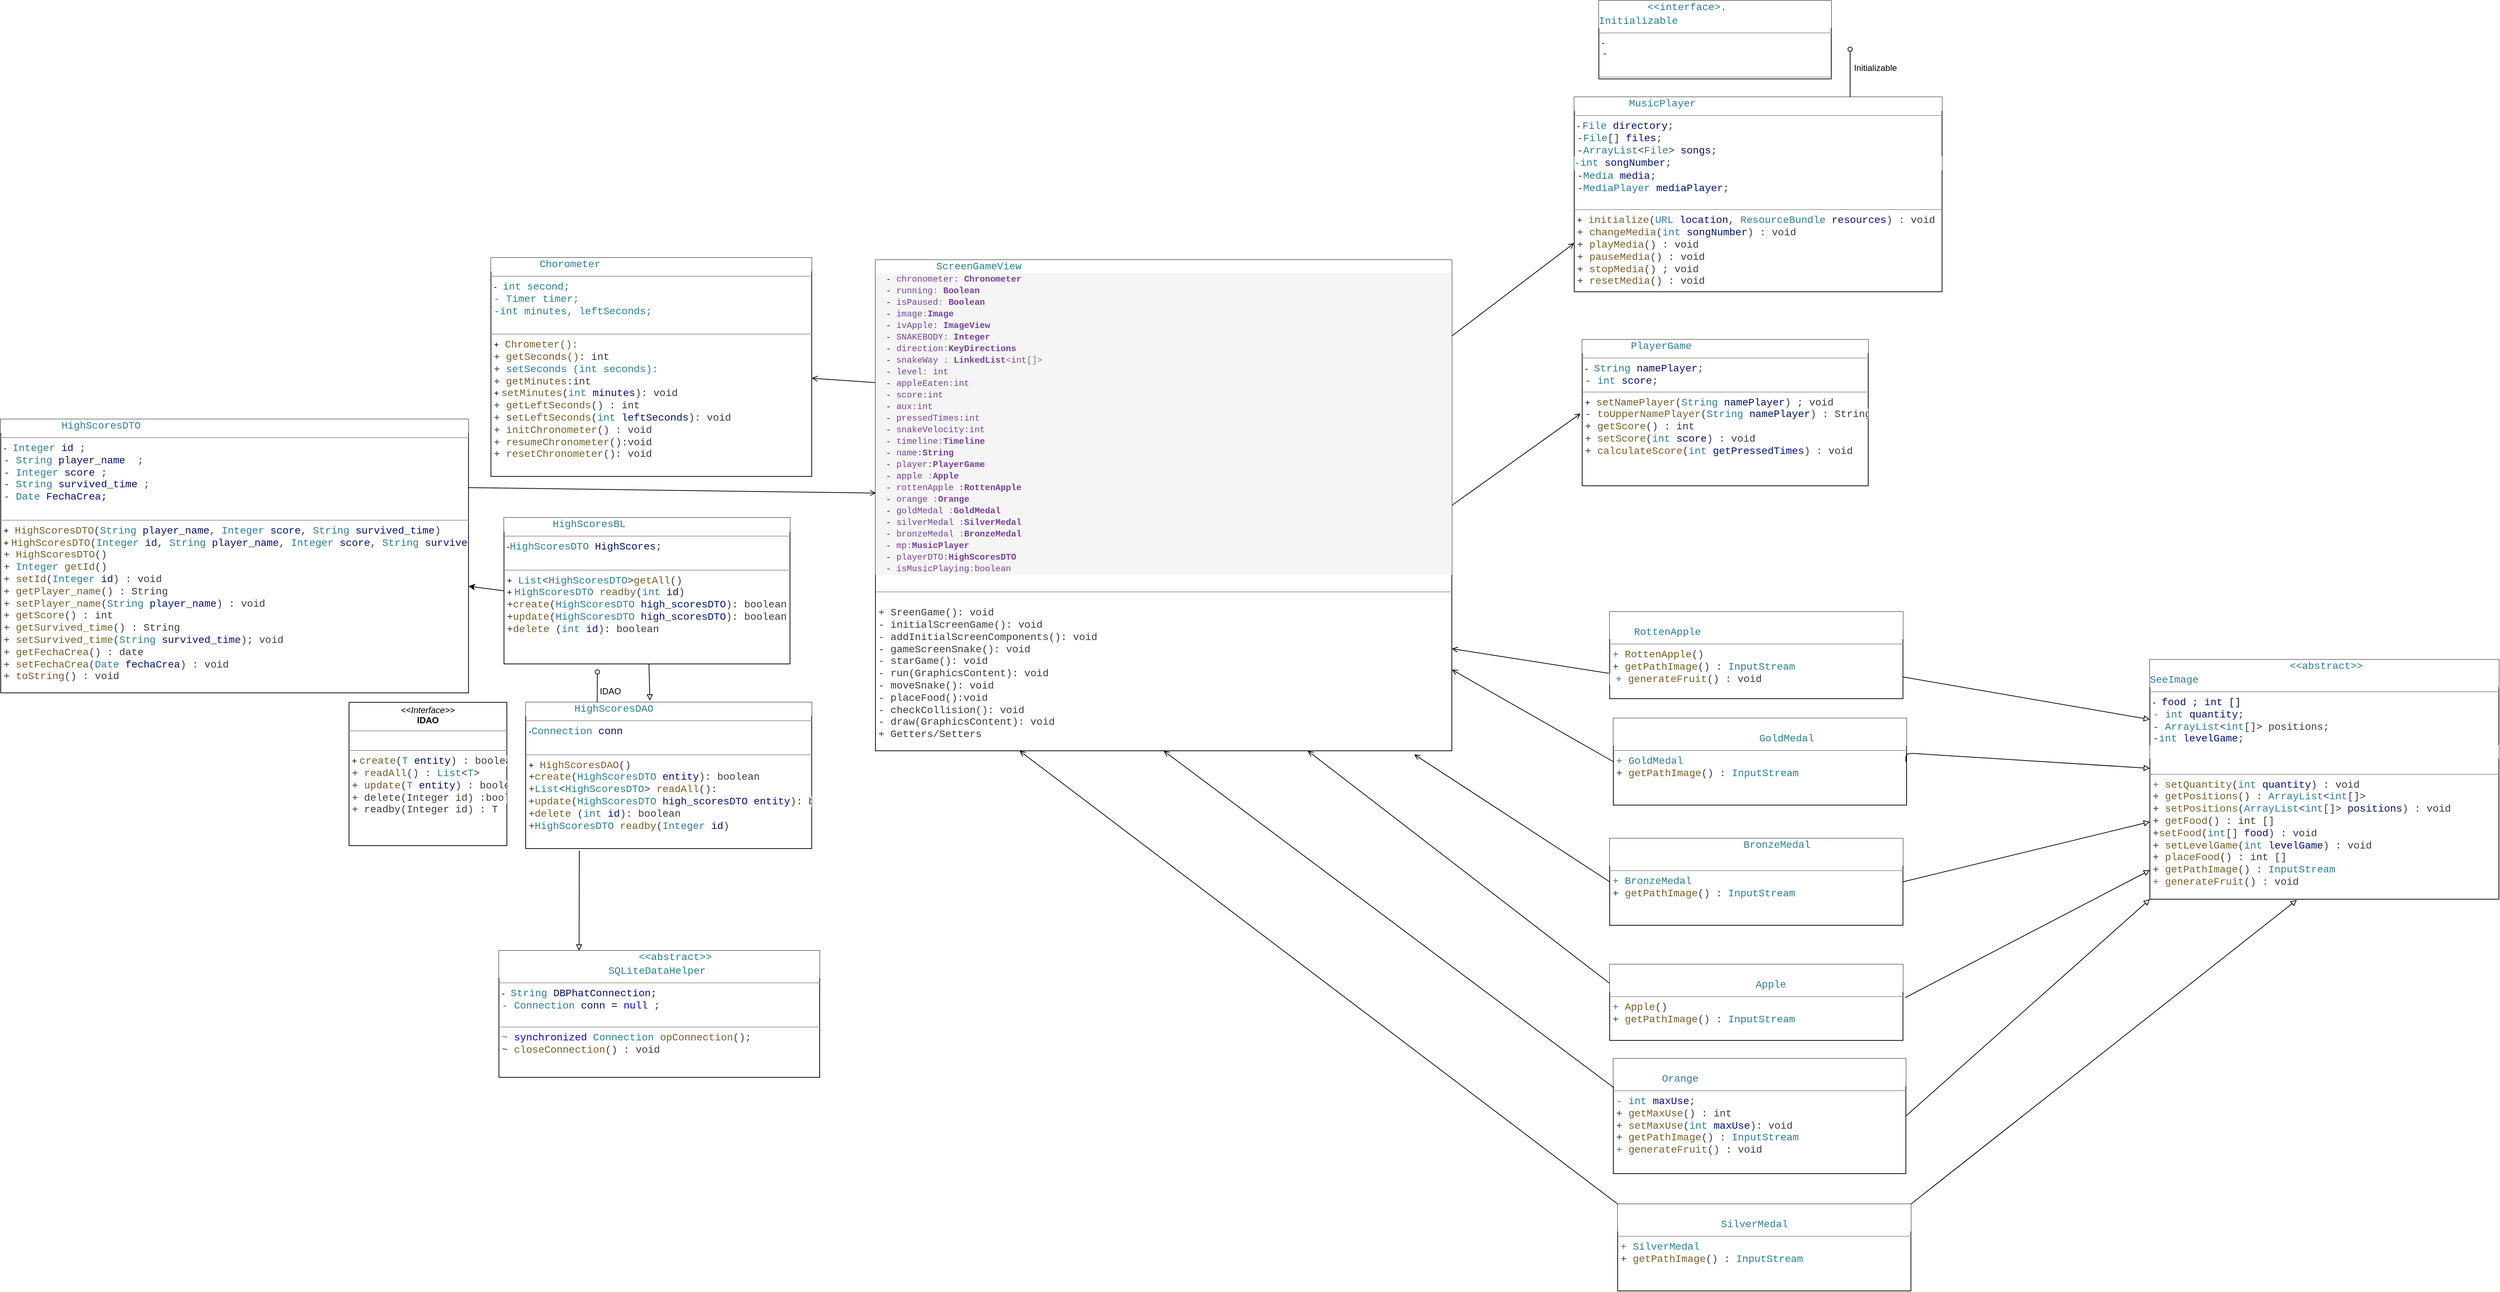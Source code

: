 <mxfile>
    <diagram id="GBHn_Zx140L-wNCD_JCP" name="Page-1">
        <mxGraphModel dx="4373" dy="2750" grid="0" gridSize="10" guides="1" tooltips="1" connect="1" arrows="1" fold="1" page="1" pageScale="1" pageWidth="850" pageHeight="1100" math="0" shadow="0">
            <root>
                <mxCell id="0"/>
                <mxCell id="1" parent="0"/>
                <mxCell id="122" style="edgeStyle=none;html=1;endArrow=block;endFill=0;" parent="1" source="88" edge="1">
                    <mxGeometry relative="1" as="geometry">
                        <mxPoint x="-319.5" y="299.588" as="targetPoint"/>
                    </mxGeometry>
                </mxCell>
                <mxCell id="88" value="&lt;div style=&quot;color: rgb(59, 59, 59); background-color: rgb(255, 255, 255); font-family: Inconsolata, Consolas, &amp;quot;Courier New&amp;quot;, monospace; font-size: 14px; line-height: 19px;&quot;&gt;&lt;span style=&quot;color: #267f99;&quot;&gt;&amp;nbsp; &amp;nbsp; &amp;nbsp; &amp;nbsp; HighScoresBL&lt;/span&gt;&lt;/div&gt;&lt;hr size=&quot;1&quot;&gt;&lt;p style=&quot;margin:0px;margin-left:4px;&quot;&gt;-&lt;span style=&quot;font-family: Inconsolata, Consolas, &amp;quot;Courier New&amp;quot;, monospace; font-size: 14px; color: rgb(38, 127, 153);&quot;&gt;HighScoresDTO&lt;/span&gt;&lt;span style=&quot;background-color: rgb(255, 255, 255); color: rgb(59, 59, 59); font-family: Inconsolata, Consolas, &amp;quot;Courier New&amp;quot;, monospace; font-size: 14px;&quot;&gt; &lt;/span&gt;&lt;span style=&quot;font-family: Inconsolata, Consolas, &amp;quot;Courier New&amp;quot;, monospace; font-size: 14px; color: rgb(0, 16, 128);&quot;&gt;HighScores&lt;/span&gt;&lt;span style=&quot;background-color: rgb(255, 255, 255); color: rgb(59, 59, 59); font-family: Inconsolata, Consolas, &amp;quot;Courier New&amp;quot;, monospace; font-size: 14px;&quot;&gt;;&lt;/span&gt;&lt;/p&gt;&lt;p style=&quot;margin:0px;margin-left:4px;&quot;&gt;&lt;span style=&quot;background-color: rgb(255, 255, 255); color: rgb(59, 59, 59); font-family: Inconsolata, Consolas, &amp;quot;Courier New&amp;quot;, monospace; font-size: 14px;&quot;&gt;&lt;br&gt;&lt;/span&gt;&lt;/p&gt;&lt;hr size=&quot;1&quot;&gt;&lt;p style=&quot;margin:0px;margin-left:4px;&quot;&gt;+&lt;span style=&quot;background-color: rgb(255, 255, 255); color: rgb(59, 59, 59); font-family: Inconsolata, Consolas, &amp;quot;Courier New&amp;quot;, monospace; font-size: 14px;&quot;&gt;&amp;nbsp;&lt;/span&gt;&lt;span style=&quot;font-family: Inconsolata, Consolas, &amp;quot;Courier New&amp;quot;, monospace; font-size: 14px; color: rgb(38, 127, 153);&quot;&gt;List&lt;/span&gt;&lt;span style=&quot;background-color: rgb(255, 255, 255); color: rgb(59, 59, 59); font-family: Inconsolata, Consolas, &amp;quot;Courier New&amp;quot;, monospace; font-size: 14px;&quot;&gt;&amp;lt;&lt;/span&gt;&lt;span style=&quot;font-family: Inconsolata, Consolas, &amp;quot;Courier New&amp;quot;, monospace; font-size: 14px; color: rgb(38, 127, 153);&quot;&gt;HighScoresDTO&lt;/span&gt;&lt;span style=&quot;background-color: rgb(255, 255, 255); color: rgb(59, 59, 59); font-family: Inconsolata, Consolas, &amp;quot;Courier New&amp;quot;, monospace; font-size: 14px;&quot;&gt;&amp;gt;&lt;/span&gt;&lt;span style=&quot;font-family: Inconsolata, Consolas, &amp;quot;Courier New&amp;quot;, monospace; font-size: 14px; color: rgb(121, 94, 38);&quot;&gt;getAll&lt;/span&gt;&lt;span style=&quot;background-color: rgb(255, 255, 255); color: rgb(59, 59, 59); font-family: Inconsolata, Consolas, &amp;quot;Courier New&amp;quot;, monospace; font-size: 14px;&quot;&gt;()&lt;/span&gt;&lt;/p&gt;&lt;p style=&quot;margin:0px;margin-left:4px;&quot;&gt;+&amp;nbsp;&lt;span style=&quot;font-family: Inconsolata, Consolas, &amp;quot;Courier New&amp;quot;, monospace; font-size: 14px; color: rgb(38, 127, 153);&quot;&gt;HighScoresDTO&lt;/span&gt;&lt;span style=&quot;background-color: rgb(255, 255, 255); color: rgb(59, 59, 59); font-family: Inconsolata, Consolas, &amp;quot;Courier New&amp;quot;, monospace; font-size: 14px;&quot;&gt; &lt;/span&gt;&lt;span style=&quot;font-family: Inconsolata, Consolas, &amp;quot;Courier New&amp;quot;, monospace; font-size: 14px; color: rgb(121, 94, 38);&quot;&gt;readby&lt;/span&gt;&lt;span style=&quot;background-color: rgb(255, 255, 255); color: rgb(59, 59, 59); font-family: Inconsolata, Consolas, &amp;quot;Courier New&amp;quot;, monospace; font-size: 14px;&quot;&gt;(&lt;/span&gt;&lt;span style=&quot;font-family: Inconsolata, Consolas, &amp;quot;Courier New&amp;quot;, monospace; font-size: 14px; color: rgb(38, 127, 153);&quot;&gt;int&lt;/span&gt;&lt;span style=&quot;background-color: rgb(255, 255, 255); color: rgb(59, 59, 59); font-family: Inconsolata, Consolas, &amp;quot;Courier New&amp;quot;, monospace; font-size: 14px;&quot;&gt; &lt;/span&gt;&lt;span style=&quot;font-family: Inconsolata, Consolas, &amp;quot;Courier New&amp;quot;, monospace; font-size: 14px; color: rgb(0, 16, 128);&quot;&gt;id&lt;/span&gt;&lt;span style=&quot;background-color: rgb(255, 255, 255); color: rgb(59, 59, 59); font-family: Inconsolata, Consolas, &amp;quot;Courier New&amp;quot;, monospace; font-size: 14px;&quot;&gt;)&lt;/span&gt;&lt;/p&gt;&lt;p style=&quot;margin:0px;margin-left:4px;&quot;&gt;&lt;span style=&quot;background-color: rgb(255, 255, 255); color: rgb(59, 59, 59); font-family: Inconsolata, Consolas, &amp;quot;Courier New&amp;quot;, monospace; font-size: 14px;&quot;&gt;+&lt;/span&gt;&lt;span style=&quot;font-family: Inconsolata, Consolas, &amp;quot;Courier New&amp;quot;, monospace; font-size: 14px; color: rgb(121, 94, 38);&quot;&gt;create&lt;/span&gt;&lt;span style=&quot;background-color: rgb(255, 255, 255); color: rgb(59, 59, 59); font-family: Inconsolata, Consolas, &amp;quot;Courier New&amp;quot;, monospace; font-size: 14px;&quot;&gt;(&lt;/span&gt;&lt;span style=&quot;font-family: Inconsolata, Consolas, &amp;quot;Courier New&amp;quot;, monospace; font-size: 14px; color: rgb(38, 127, 153);&quot;&gt;HighScoresDTO&lt;/span&gt;&lt;span style=&quot;background-color: rgb(255, 255, 255); color: rgb(59, 59, 59); font-family: Inconsolata, Consolas, &amp;quot;Courier New&amp;quot;, monospace; font-size: 14px;&quot;&gt; &lt;/span&gt;&lt;span style=&quot;font-family: Inconsolata, Consolas, &amp;quot;Courier New&amp;quot;, monospace; font-size: 14px; color: rgb(0, 16, 128);&quot;&gt;high_scoresDTO&lt;/span&gt;&lt;span style=&quot;background-color: rgb(255, 255, 255); color: rgb(59, 59, 59); font-family: Inconsolata, Consolas, &amp;quot;Courier New&amp;quot;, monospace; font-size: 14px;&quot;&gt;): boolean&lt;/span&gt;&lt;/p&gt;&lt;p style=&quot;margin:0px;margin-left:4px;&quot;&gt;&lt;span style=&quot;background-color: rgb(255, 255, 255); color: rgb(59, 59, 59); font-family: Inconsolata, Consolas, &amp;quot;Courier New&amp;quot;, monospace; font-size: 14px;&quot;&gt;+&lt;/span&gt;&lt;span style=&quot;font-family: Inconsolata, Consolas, &amp;quot;Courier New&amp;quot;, monospace; font-size: 14px; color: rgb(121, 94, 38);&quot;&gt;update&lt;/span&gt;&lt;span style=&quot;background-color: rgb(255, 255, 255); color: rgb(59, 59, 59); font-family: Inconsolata, Consolas, &amp;quot;Courier New&amp;quot;, monospace; font-size: 14px;&quot;&gt;(&lt;/span&gt;&lt;span style=&quot;font-family: Inconsolata, Consolas, &amp;quot;Courier New&amp;quot;, monospace; font-size: 14px; color: rgb(38, 127, 153);&quot;&gt;HighScoresDTO&lt;/span&gt;&lt;span style=&quot;background-color: rgb(255, 255, 255); color: rgb(59, 59, 59); font-family: Inconsolata, Consolas, &amp;quot;Courier New&amp;quot;, monospace; font-size: 14px;&quot;&gt; &lt;/span&gt;&lt;span style=&quot;font-family: Inconsolata, Consolas, &amp;quot;Courier New&amp;quot;, monospace; font-size: 14px; color: rgb(0, 16, 128);&quot;&gt;high_scoresDTO&lt;/span&gt;&lt;span style=&quot;background-color: rgb(255, 255, 255); color: rgb(59, 59, 59); font-family: Inconsolata, Consolas, &amp;quot;Courier New&amp;quot;, monospace; font-size: 14px;&quot;&gt;): boolean&lt;/span&gt;&lt;/p&gt;&lt;p style=&quot;margin:0px;margin-left:4px;&quot;&gt;&lt;span style=&quot;background-color: rgb(255, 255, 255); color: rgb(59, 59, 59); font-family: Inconsolata, Consolas, &amp;quot;Courier New&amp;quot;, monospace; font-size: 14px;&quot;&gt;+&lt;/span&gt;&lt;span style=&quot;font-family: Inconsolata, Consolas, &amp;quot;Courier New&amp;quot;, monospace; font-size: 14px; color: rgb(121, 94, 38);&quot;&gt;delete&lt;/span&gt;&lt;span style=&quot;background-color: rgb(255, 255, 255); color: rgb(59, 59, 59); font-family: Inconsolata, Consolas, &amp;quot;Courier New&amp;quot;, monospace; font-size: 14px;&quot;&gt; (&lt;/span&gt;&lt;span style=&quot;font-family: Inconsolata, Consolas, &amp;quot;Courier New&amp;quot;, monospace; font-size: 14px; color: rgb(38, 127, 153);&quot;&gt;int&lt;/span&gt;&lt;span style=&quot;background-color: rgb(255, 255, 255); color: rgb(59, 59, 59); font-family: Inconsolata, Consolas, &amp;quot;Courier New&amp;quot;, monospace; font-size: 14px;&quot;&gt; &lt;/span&gt;&lt;span style=&quot;font-family: Inconsolata, Consolas, &amp;quot;Courier New&amp;quot;, monospace; font-size: 14px; color: rgb(0, 16, 128);&quot;&gt;id&lt;/span&gt;&lt;span style=&quot;background-color: rgb(255, 255, 255); color: rgb(59, 59, 59); font-family: Inconsolata, Consolas, &amp;quot;Courier New&amp;quot;, monospace; font-size: 14px;&quot;&gt;): boolean&lt;/span&gt;&lt;/p&gt;&lt;p style=&quot;margin:0px;margin-left:4px;&quot;&gt;&lt;span style=&quot;background-color: rgb(255, 255, 255); color: rgb(59, 59, 59); font-family: Inconsolata, Consolas, &amp;quot;Courier New&amp;quot;, monospace; font-size: 14px;&quot;&gt;&lt;br&gt;&lt;/span&gt;&lt;/p&gt;&lt;p style=&quot;margin:0px;margin-left:4px;&quot;&gt;&lt;span style=&quot;background-color: rgb(255, 255, 255); color: rgb(59, 59, 59); font-family: Inconsolata, Consolas, &amp;quot;Courier New&amp;quot;, monospace; font-size: 14px;&quot;&gt;&lt;br&gt;&lt;/span&gt;&lt;/p&gt;&lt;p style=&quot;margin:0px;margin-left:4px;&quot;&gt;&lt;span style=&quot;background-color: rgb(255, 255, 255); color: rgb(59, 59, 59); font-family: Inconsolata, Consolas, &amp;quot;Courier New&amp;quot;, monospace; font-size: 14px;&quot;&gt;&lt;br&gt;&lt;/span&gt;&lt;/p&gt;&lt;p style=&quot;margin:0px;margin-left:4px;&quot;&gt;&lt;span style=&quot;background-color: rgb(255, 255, 255); color: rgb(59, 59, 59); font-family: Inconsolata, Consolas, &amp;quot;Courier New&amp;quot;, monospace; font-size: 14px;&quot;&gt;&lt;br&gt;&lt;/span&gt;&lt;/p&gt;&lt;p style=&quot;margin:0px;margin-left:4px;&quot;&gt;&lt;span style=&quot;background-color: rgb(255, 255, 255); color: rgb(59, 59, 59); font-family: Inconsolata, Consolas, &amp;quot;Courier New&amp;quot;, monospace; font-size: 14px;&quot;&gt;&lt;br&gt;&lt;/span&gt;&lt;/p&gt;" style="verticalAlign=top;align=left;overflow=fill;fontSize=12;fontFamily=Helvetica;html=1;" parent="1" vertex="1">
                    <mxGeometry x="-521" y="47" width="395" height="202" as="geometry"/>
                </mxCell>
                <mxCell id="119" style="edgeStyle=none;html=1;entryX=0.25;entryY=0;entryDx=0;entryDy=0;endArrow=block;endFill=0;" parent="1" target="98" edge="1">
                    <mxGeometry relative="1" as="geometry">
                        <mxPoint x="-417" y="507" as="sourcePoint"/>
                    </mxGeometry>
                </mxCell>
                <object label="" id="120">
                    <mxCell style="edgeStyle=none;html=1;exitX=0.25;exitY=0;exitDx=0;exitDy=0;endArrow=oval;endFill=0;" parent="1" source="95" edge="1">
                        <mxGeometry relative="1" as="geometry">
                            <mxPoint x="-392" y="260" as="targetPoint"/>
                        </mxGeometry>
                    </mxCell>
                </object>
                <mxCell id="95" value="&lt;div style=&quot;color: rgb(59, 59, 59); background-color: rgb(255, 255, 255); font-family: Inconsolata, Consolas, &amp;quot;Courier New&amp;quot;, monospace; font-size: 14px; line-height: 19px;&quot;&gt;&lt;span style=&quot;color: #267f99;&quot;&gt;&amp;nbsp; &amp;nbsp; &amp;nbsp; &amp;nbsp;&amp;nbsp;&lt;/span&gt;&lt;span style=&quot;color: rgb(38, 127, 153);&quot;&gt;HighScoresDAO&lt;/span&gt;&lt;/div&gt;&lt;hr size=&quot;1&quot;&gt;&lt;p style=&quot;margin:0px;margin-left:4px;&quot;&gt;-&lt;span style=&quot;font-family: Inconsolata, Consolas, &amp;quot;Courier New&amp;quot;, monospace; font-size: 14px; color: rgb(38, 127, 153);&quot;&gt;Connection&lt;/span&gt;&lt;span style=&quot;background-color: rgb(255, 255, 255); color: rgb(59, 59, 59); font-family: Inconsolata, Consolas, &amp;quot;Courier New&amp;quot;, monospace; font-size: 14px;&quot;&gt; &lt;/span&gt;&lt;span style=&quot;font-family: Inconsolata, Consolas, &amp;quot;Courier New&amp;quot;, monospace; font-size: 14px; color: rgb(0, 16, 128);&quot;&gt;conn&lt;/span&gt;&lt;/p&gt;&lt;p style=&quot;margin:0px;margin-left:4px;&quot;&gt;&lt;span style=&quot;background-color: rgb(255, 255, 255); color: rgb(59, 59, 59); font-family: Inconsolata, Consolas, &amp;quot;Courier New&amp;quot;, monospace; font-size: 14px;&quot;&gt;&lt;br&gt;&lt;/span&gt;&lt;/p&gt;&lt;hr size=&quot;1&quot;&gt;&lt;p style=&quot;margin:0px;margin-left:4px;&quot;&gt;+&lt;span style=&quot;background-color: rgb(255, 255, 255); color: rgb(59, 59, 59); font-family: Inconsolata, Consolas, &amp;quot;Courier New&amp;quot;, monospace; font-size: 14px;&quot;&gt;&amp;nbsp;&lt;/span&gt;&lt;span style=&quot;font-family: Inconsolata, Consolas, &amp;quot;Courier New&amp;quot;, monospace; font-size: 14px; color: rgb(121, 94, 38);&quot;&gt;HighScoresDAO&lt;/span&gt;&lt;span style=&quot;background-color: rgb(255, 255, 255); color: rgb(59, 59, 59); font-family: Inconsolata, Consolas, &amp;quot;Courier New&amp;quot;, monospace; font-size: 14px;&quot;&gt;()&lt;/span&gt;&lt;/p&gt;&lt;p style=&quot;margin:0px;margin-left:4px;&quot;&gt;&lt;span style=&quot;background-color: rgb(255, 255, 255); color: rgb(59, 59, 59); font-family: Inconsolata, Consolas, &amp;quot;Courier New&amp;quot;, monospace; font-size: 14px;&quot;&gt;+&lt;/span&gt;&lt;span style=&quot;font-family: Inconsolata, Consolas, &amp;quot;Courier New&amp;quot;, monospace; font-size: 14px; color: rgb(121, 94, 38);&quot;&gt;create&lt;/span&gt;&lt;span style=&quot;background-color: rgb(255, 255, 255); color: rgb(59, 59, 59); font-family: Inconsolata, Consolas, &amp;quot;Courier New&amp;quot;, monospace; font-size: 14px;&quot;&gt;(&lt;/span&gt;&lt;span style=&quot;font-family: Inconsolata, Consolas, &amp;quot;Courier New&amp;quot;, monospace; font-size: 14px; color: rgb(38, 127, 153);&quot;&gt;HighScoresDTO&lt;/span&gt;&lt;span style=&quot;background-color: rgb(255, 255, 255); color: rgb(59, 59, 59); font-family: Inconsolata, Consolas, &amp;quot;Courier New&amp;quot;, monospace; font-size: 14px;&quot;&gt;&amp;nbsp;&lt;/span&gt;&lt;span style=&quot;font-family: Inconsolata, Consolas, &amp;quot;Courier New&amp;quot;, monospace; font-size: 14px; background-color: rgb(251, 251, 251);&quot;&gt;&lt;font color=&quot;#001080&quot;&gt;entity&lt;/font&gt;&lt;/span&gt;&lt;span style=&quot;background-color: rgb(255, 255, 255); color: rgb(59, 59, 59); font-family: Inconsolata, Consolas, &amp;quot;Courier New&amp;quot;, monospace; font-size: 14px;&quot;&gt;): boolean&lt;/span&gt;&lt;/p&gt;&lt;p style=&quot;margin:0px;margin-left:4px;&quot;&gt;&lt;span style=&quot;background-color: rgb(255, 255, 255); color: rgb(59, 59, 59); font-family: Inconsolata, Consolas, &amp;quot;Courier New&amp;quot;, monospace; font-size: 14px;&quot;&gt;+&lt;/span&gt;&lt;span style=&quot;font-family: Inconsolata, Consolas, &amp;quot;Courier New&amp;quot;, monospace; font-size: 14px; color: rgb(38, 127, 153);&quot;&gt;List&lt;/span&gt;&lt;span style=&quot;background-color: rgb(255, 255, 255); color: rgb(59, 59, 59); font-family: Inconsolata, Consolas, &amp;quot;Courier New&amp;quot;, monospace; font-size: 14px;&quot;&gt;&amp;lt;&lt;/span&gt;&lt;span style=&quot;font-family: Inconsolata, Consolas, &amp;quot;Courier New&amp;quot;, monospace; font-size: 14px; color: rgb(38, 127, 153);&quot;&gt;HighScoresDTO&lt;/span&gt;&lt;span style=&quot;background-color: rgb(255, 255, 255); color: rgb(59, 59, 59); font-family: Inconsolata, Consolas, &amp;quot;Courier New&amp;quot;, monospace; font-size: 14px;&quot;&gt;&amp;gt; &lt;/span&gt;&lt;span style=&quot;font-family: Inconsolata, Consolas, &amp;quot;Courier New&amp;quot;, monospace; font-size: 14px; color: rgb(121, 94, 38);&quot;&gt;readAll&lt;/span&gt;&lt;span style=&quot;background-color: rgb(255, 255, 255); color: rgb(59, 59, 59); font-family: Inconsolata, Consolas, &amp;quot;Courier New&amp;quot;, monospace; font-size: 14px;&quot;&gt;():&lt;/span&gt;&lt;/p&gt;&lt;p style=&quot;margin:0px;margin-left:4px;&quot;&gt;&lt;span style=&quot;background-color: rgb(255, 255, 255); color: rgb(59, 59, 59); font-family: Inconsolata, Consolas, &amp;quot;Courier New&amp;quot;, monospace; font-size: 14px;&quot;&gt;+&lt;/span&gt;&lt;span style=&quot;font-family: Inconsolata, Consolas, &amp;quot;Courier New&amp;quot;, monospace; font-size: 14px; color: rgb(121, 94, 38);&quot;&gt;update&lt;/span&gt;&lt;span style=&quot;background-color: rgb(255, 255, 255); color: rgb(59, 59, 59); font-family: Inconsolata, Consolas, &amp;quot;Courier New&amp;quot;, monospace; font-size: 14px;&quot;&gt;(&lt;/span&gt;&lt;span style=&quot;font-family: Inconsolata, Consolas, &amp;quot;Courier New&amp;quot;, monospace; font-size: 14px; color: rgb(38, 127, 153);&quot;&gt;HighScoresDTO&lt;/span&gt;&lt;span style=&quot;background-color: rgb(255, 255, 255); color: rgb(59, 59, 59); font-family: Inconsolata, Consolas, &amp;quot;Courier New&amp;quot;, monospace; font-size: 14px;&quot;&gt; &lt;/span&gt;&lt;span style=&quot;font-family: Inconsolata, Consolas, &amp;quot;Courier New&amp;quot;, monospace; font-size: 14px; color: rgb(0, 16, 128);&quot;&gt;high_scoresDTO entity&lt;/span&gt;&lt;span style=&quot;background-color: rgb(255, 255, 255); color: rgb(59, 59, 59); font-family: Inconsolata, Consolas, &amp;quot;Courier New&amp;quot;, monospace; font-size: 14px;&quot;&gt;): boolean&lt;/span&gt;&lt;/p&gt;&lt;p style=&quot;margin:0px;margin-left:4px;&quot;&gt;&lt;span style=&quot;background-color: rgb(255, 255, 255); color: rgb(59, 59, 59); font-family: Inconsolata, Consolas, &amp;quot;Courier New&amp;quot;, monospace; font-size: 14px;&quot;&gt;+&lt;/span&gt;&lt;span style=&quot;font-family: Inconsolata, Consolas, &amp;quot;Courier New&amp;quot;, monospace; font-size: 14px; color: rgb(121, 94, 38);&quot;&gt;delete&lt;/span&gt;&lt;span style=&quot;background-color: rgb(255, 255, 255); color: rgb(59, 59, 59); font-family: Inconsolata, Consolas, &amp;quot;Courier New&amp;quot;, monospace; font-size: 14px;&quot;&gt; (&lt;/span&gt;&lt;span style=&quot;font-family: Inconsolata, Consolas, &amp;quot;Courier New&amp;quot;, monospace; font-size: 14px; color: rgb(38, 127, 153);&quot;&gt;int&lt;/span&gt;&lt;span style=&quot;background-color: rgb(255, 255, 255); color: rgb(59, 59, 59); font-family: Inconsolata, Consolas, &amp;quot;Courier New&amp;quot;, monospace; font-size: 14px;&quot;&gt; &lt;/span&gt;&lt;span style=&quot;font-family: Inconsolata, Consolas, &amp;quot;Courier New&amp;quot;, monospace; font-size: 14px; color: rgb(0, 16, 128);&quot;&gt;id&lt;/span&gt;&lt;span style=&quot;background-color: rgb(255, 255, 255); color: rgb(59, 59, 59); font-family: Inconsolata, Consolas, &amp;quot;Courier New&amp;quot;, monospace; font-size: 14px;&quot;&gt;): boolean&lt;/span&gt;&lt;/p&gt;&lt;p style=&quot;margin:0px;margin-left:4px;&quot;&gt;&lt;span style=&quot;background-color: rgb(255, 255, 255); color: rgb(59, 59, 59); font-family: Inconsolata, Consolas, &amp;quot;Courier New&amp;quot;, monospace; font-size: 14px;&quot;&gt;+&lt;/span&gt;&lt;span style=&quot;font-family: Inconsolata, Consolas, &amp;quot;Courier New&amp;quot;, monospace; font-size: 14px; color: rgb(38, 127, 153);&quot;&gt;HighScoresDTO&lt;/span&gt;&lt;span style=&quot;background-color: rgb(255, 255, 255); color: rgb(59, 59, 59); font-family: Inconsolata, Consolas, &amp;quot;Courier New&amp;quot;, monospace; font-size: 14px;&quot;&gt; &lt;/span&gt;&lt;span style=&quot;font-family: Inconsolata, Consolas, &amp;quot;Courier New&amp;quot;, monospace; font-size: 14px; color: rgb(121, 94, 38);&quot;&gt;readby&lt;/span&gt;&lt;span style=&quot;background-color: rgb(255, 255, 255); color: rgb(59, 59, 59); font-family: Inconsolata, Consolas, &amp;quot;Courier New&amp;quot;, monospace; font-size: 14px;&quot;&gt;(&lt;/span&gt;&lt;span style=&quot;font-family: Inconsolata, Consolas, &amp;quot;Courier New&amp;quot;, monospace; font-size: 14px; color: rgb(38, 127, 153);&quot;&gt;Integer&lt;/span&gt;&lt;span style=&quot;background-color: rgb(255, 255, 255); color: rgb(59, 59, 59); font-family: Inconsolata, Consolas, &amp;quot;Courier New&amp;quot;, monospace; font-size: 14px;&quot;&gt; &lt;/span&gt;&lt;span style=&quot;font-family: Inconsolata, Consolas, &amp;quot;Courier New&amp;quot;, monospace; font-size: 14px; color: rgb(0, 16, 128);&quot;&gt;id&lt;/span&gt;&lt;span style=&quot;background-color: rgb(255, 255, 255); color: rgb(59, 59, 59); font-family: Inconsolata, Consolas, &amp;quot;Courier New&amp;quot;, monospace; font-size: 14px;&quot;&gt;) &lt;/span&gt;&lt;/p&gt;&lt;p style=&quot;margin:0px;margin-left:4px;&quot;&gt;&lt;span style=&quot;background-color: rgb(255, 255, 255); color: rgb(59, 59, 59); font-family: Inconsolata, Consolas, &amp;quot;Courier New&amp;quot;, monospace; font-size: 14px;&quot;&gt;&lt;br&gt;&lt;/span&gt;&lt;/p&gt;&lt;p style=&quot;margin:0px;margin-left:4px;&quot;&gt;&lt;span style=&quot;background-color: rgb(255, 255, 255); color: rgb(59, 59, 59); font-family: Inconsolata, Consolas, &amp;quot;Courier New&amp;quot;, monospace; font-size: 14px;&quot;&gt;&lt;br&gt;&lt;/span&gt;&lt;/p&gt;&lt;p style=&quot;margin:0px;margin-left:4px;&quot;&gt;&lt;span style=&quot;background-color: rgb(255, 255, 255); color: rgb(59, 59, 59); font-family: Inconsolata, Consolas, &amp;quot;Courier New&amp;quot;, monospace; font-size: 14px;&quot;&gt;&lt;br&gt;&lt;/span&gt;&lt;/p&gt;&lt;p style=&quot;margin:0px;margin-left:4px;&quot;&gt;&lt;span style=&quot;background-color: rgb(255, 255, 255); color: rgb(59, 59, 59); font-family: Inconsolata, Consolas, &amp;quot;Courier New&amp;quot;, monospace; font-size: 14px;&quot;&gt;&lt;br&gt;&lt;/span&gt;&lt;/p&gt;&lt;p style=&quot;margin:0px;margin-left:4px;&quot;&gt;&lt;span style=&quot;background-color: rgb(255, 255, 255); color: rgb(59, 59, 59); font-family: Inconsolata, Consolas, &amp;quot;Courier New&amp;quot;, monospace; font-size: 14px;&quot;&gt;&lt;br&gt;&lt;/span&gt;&lt;/p&gt;" style="verticalAlign=top;align=left;overflow=fill;fontSize=12;fontFamily=Helvetica;html=1;" parent="1" vertex="1">
                    <mxGeometry x="-491" y="302" width="395" height="202" as="geometry"/>
                </mxCell>
                <mxCell id="96" value="&lt;p style=&quot;margin:0px;margin-top:4px;text-align:center;&quot;&gt;&lt;i&gt;&amp;lt;&amp;lt;Interface&amp;gt;&amp;gt;&lt;/i&gt;&lt;br&gt;&lt;b&gt;IDAO&lt;/b&gt;&lt;/p&gt;&lt;hr size=&quot;1&quot;&gt;&lt;p style=&quot;margin:0px;margin-left:4px;&quot;&gt;&lt;br&gt;&lt;/p&gt;&lt;hr size=&quot;1&quot;&gt;&lt;p style=&quot;margin:0px;margin-left:4px;&quot;&gt;+&amp;nbsp;&lt;span style=&quot;font-family: Inconsolata, Consolas, &amp;quot;Courier New&amp;quot;, monospace; font-size: 14px; color: rgb(121, 94, 38);&quot;&gt;create&lt;/span&gt;&lt;span style=&quot;background-color: rgb(255, 255, 255); color: rgb(59, 59, 59); font-family: Inconsolata, Consolas, &amp;quot;Courier New&amp;quot;, monospace; font-size: 14px;&quot;&gt;(&lt;/span&gt;&lt;span style=&quot;font-family: Inconsolata, Consolas, &amp;quot;Courier New&amp;quot;, monospace; font-size: 14px; color: rgb(38, 127, 153);&quot;&gt;T&lt;/span&gt;&lt;span style=&quot;background-color: rgb(255, 255, 255); color: rgb(59, 59, 59); font-family: Inconsolata, Consolas, &amp;quot;Courier New&amp;quot;, monospace; font-size: 14px;&quot;&gt; &lt;/span&gt;&lt;span style=&quot;font-family: Inconsolata, Consolas, &amp;quot;Courier New&amp;quot;, monospace; font-size: 14px; color: rgb(0, 16, 128);&quot;&gt;entity&lt;/span&gt;&lt;span style=&quot;background-color: rgb(255, 255, 255); color: rgb(59, 59, 59); font-family: Inconsolata, Consolas, &amp;quot;Courier New&amp;quot;, monospace; font-size: 14px;&quot;&gt;) : boolean&lt;/span&gt;&lt;/p&gt;&lt;p style=&quot;margin:0px;margin-left:4px;&quot;&gt;&lt;span style=&quot;background-color: rgb(255, 255, 255); color: rgb(59, 59, 59); font-family: Inconsolata, Consolas, &amp;quot;Courier New&amp;quot;, monospace; font-size: 14px;&quot;&gt;+&amp;nbsp;&lt;/span&gt;&lt;span style=&quot;font-family: Inconsolata, Consolas, &amp;quot;Courier New&amp;quot;, monospace; font-size: 14px; color: rgb(121, 94, 38);&quot;&gt;readAll&lt;/span&gt;&lt;span style=&quot;background-color: rgb(255, 255, 255); color: rgb(59, 59, 59); font-family: Inconsolata, Consolas, &amp;quot;Courier New&amp;quot;, monospace; font-size: 14px;&quot;&gt;() :&amp;nbsp;&lt;/span&gt;&lt;span style=&quot;font-family: Inconsolata, Consolas, &amp;quot;Courier New&amp;quot;, monospace; font-size: 14px; color: rgb(38, 127, 153);&quot;&gt;List&lt;/span&gt;&lt;span style=&quot;background-color: rgb(255, 255, 255); color: rgb(59, 59, 59); font-family: Inconsolata, Consolas, &amp;quot;Courier New&amp;quot;, monospace; font-size: 14px;&quot;&gt;&amp;lt;&lt;/span&gt;&lt;span style=&quot;font-family: Inconsolata, Consolas, &amp;quot;Courier New&amp;quot;, monospace; font-size: 14px; color: rgb(38, 127, 153);&quot;&gt;T&lt;/span&gt;&lt;span style=&quot;background-color: rgb(255, 255, 255); color: rgb(59, 59, 59); font-family: Inconsolata, Consolas, &amp;quot;Courier New&amp;quot;, monospace; font-size: 14px;&quot;&gt;&amp;gt;&lt;/span&gt;&lt;/p&gt;&lt;p style=&quot;margin:0px;margin-left:4px;&quot;&gt;&lt;span style=&quot;background-color: rgb(255, 255, 255); color: rgb(59, 59, 59); font-family: Inconsolata, Consolas, &amp;quot;Courier New&amp;quot;, monospace; font-size: 14px;&quot;&gt;+&amp;nbsp;&lt;/span&gt;&lt;span style=&quot;font-family: Inconsolata, Consolas, &amp;quot;Courier New&amp;quot;, monospace; font-size: 14px; color: rgb(121, 94, 38);&quot;&gt;update&lt;/span&gt;&lt;span style=&quot;background-color: rgb(255, 255, 255); color: rgb(59, 59, 59); font-family: Inconsolata, Consolas, &amp;quot;Courier New&amp;quot;, monospace; font-size: 14px;&quot;&gt;(&lt;/span&gt;&lt;span style=&quot;font-family: Inconsolata, Consolas, &amp;quot;Courier New&amp;quot;, monospace; font-size: 14px; color: rgb(38, 127, 153);&quot;&gt;T&lt;/span&gt;&lt;span style=&quot;background-color: rgb(255, 255, 255); color: rgb(59, 59, 59); font-family: Inconsolata, Consolas, &amp;quot;Courier New&amp;quot;, monospace; font-size: 14px;&quot;&gt; &lt;/span&gt;&lt;span style=&quot;font-family: Inconsolata, Consolas, &amp;quot;Courier New&amp;quot;, monospace; font-size: 14px; color: rgb(0, 16, 128);&quot;&gt;entity&lt;/span&gt;&lt;span style=&quot;background-color: rgb(255, 255, 255); color: rgb(59, 59, 59); font-family: Inconsolata, Consolas, &amp;quot;Courier New&amp;quot;, monospace; font-size: 14px;&quot;&gt;) : boolean&lt;/span&gt;&lt;/p&gt;&lt;p style=&quot;margin:0px;margin-left:4px;&quot;&gt;&lt;span style=&quot;background-color: rgb(255, 255, 255); color: rgb(59, 59, 59); font-family: Inconsolata, Consolas, &amp;quot;Courier New&amp;quot;, monospace; font-size: 14px;&quot;&gt;+ delete(Integer id) :boolean&lt;/span&gt;&lt;/p&gt;&lt;p style=&quot;margin:0px;margin-left:4px;&quot;&gt;&lt;span style=&quot;background-color: rgb(255, 255, 255); color: rgb(59, 59, 59); font-family: Inconsolata, Consolas, &amp;quot;Courier New&amp;quot;, monospace; font-size: 14px;&quot;&gt;+ readby(Integer id) : T&lt;/span&gt;&lt;/p&gt;&lt;p style=&quot;margin:0px;margin-left:4px;&quot;&gt;&lt;span style=&quot;background-color: rgb(255, 255, 255); color: rgb(59, 59, 59); font-family: Inconsolata, Consolas, &amp;quot;Courier New&amp;quot;, monospace; font-size: 14px;&quot;&gt;&lt;br&gt;&lt;/span&gt;&lt;/p&gt;" style="verticalAlign=top;align=left;overflow=fill;fontSize=12;fontFamily=Helvetica;html=1;" parent="1" vertex="1">
                    <mxGeometry x="-735" y="302" width="218" height="198" as="geometry"/>
                </mxCell>
                <mxCell id="97" value="&lt;div style=&quot;color: rgb(59, 59, 59); background-color: rgb(255, 255, 255); font-family: Inconsolata, Consolas, &amp;quot;Courier New&amp;quot;, monospace; font-size: 14px; line-height: 19px;&quot;&gt;&lt;span style=&quot;color: #267f99;&quot;&gt;&amp;nbsp; &amp;nbsp; &amp;nbsp; &amp;nbsp; Chorometer&lt;/span&gt;&lt;/div&gt;&lt;hr size=&quot;1&quot;&gt;&lt;p style=&quot;margin:0px;margin-left:4px;&quot;&gt;-&lt;font face=&quot;Inconsolata, Consolas, Courier New, monospace&quot; color=&quot;#267f99&quot;&gt;&lt;span style=&quot;font-size: 14px;&quot;&gt;&amp;nbsp;int second;&lt;/span&gt;&lt;/font&gt;&lt;/p&gt;&lt;p style=&quot;margin:0px;margin-left:4px;&quot;&gt;&lt;font face=&quot;Inconsolata, Consolas, Courier New, monospace&quot; color=&quot;#267f99&quot;&gt;&lt;span style=&quot;font-size: 14px;&quot;&gt;- Timer timer;&lt;/span&gt;&lt;/font&gt;&lt;/p&gt;&lt;p style=&quot;margin:0px;margin-left:4px;&quot;&gt;&lt;font face=&quot;Inconsolata, Consolas, Courier New, monospace&quot; color=&quot;#267f99&quot;&gt;&lt;span style=&quot;font-size: 14px;&quot;&gt;-int minutes, leftSeconds;&lt;/span&gt;&lt;/font&gt;&lt;/p&gt;&lt;p style=&quot;margin:0px;margin-left:4px;&quot;&gt;&lt;span style=&quot;background-color: rgb(255, 255, 255); color: rgb(59, 59, 59); font-family: Inconsolata, Consolas, &amp;quot;Courier New&amp;quot;, monospace; font-size: 14px;&quot;&gt;&lt;br&gt;&lt;/span&gt;&lt;/p&gt;&lt;hr size=&quot;1&quot;&gt;&lt;p style=&quot;margin:0px;margin-left:4px;&quot;&gt;+&lt;span style=&quot;background-color: rgb(255, 255, 255); color: rgb(59, 59, 59); font-family: Inconsolata, Consolas, &amp;quot;Courier New&amp;quot;, monospace; font-size: 14px;&quot;&gt;&amp;nbsp;&lt;/span&gt;&lt;span style=&quot;background-color: rgb(255, 255, 255); font-family: Inconsolata, Consolas, &amp;quot;Courier New&amp;quot;, monospace; font-size: 14px;&quot;&gt;&lt;font color=&quot;#795e26&quot;&gt;Chrometer():&lt;/font&gt;&lt;/span&gt;&lt;/p&gt;&lt;p style=&quot;margin:0px;margin-left:4px;&quot;&gt;&lt;span style=&quot;background-color: rgb(255, 255, 255); color: rgb(59, 59, 59); font-family: Inconsolata, Consolas, &amp;quot;Courier New&amp;quot;, monospace; font-size: 14px;&quot;&gt;+&lt;/span&gt;&lt;span style=&quot;font-family: Inconsolata, Consolas, &amp;quot;Courier New&amp;quot;, monospace; font-size: 14px; background-color: rgb(251, 251, 251);&quot;&gt;&lt;font color=&quot;#795e26&quot;&gt;&amp;nbsp;getSeconds()&lt;/font&gt;&lt;/span&gt;&lt;span style=&quot;background-color: rgb(255, 255, 255); color: rgb(59, 59, 59); font-family: Inconsolata, Consolas, &amp;quot;Courier New&amp;quot;, monospace; font-size: 14px;&quot;&gt;: int&lt;/span&gt;&lt;/p&gt;&lt;p style=&quot;margin:0px;margin-left:4px;&quot;&gt;&lt;span style=&quot;background-color: rgb(255, 255, 255); color: rgb(59, 59, 59); font-family: Inconsolata, Consolas, &amp;quot;Courier New&amp;quot;, monospace; font-size: 14px;&quot;&gt;+&lt;/span&gt;&lt;span style=&quot;background-color: rgb(255, 255, 255); font-family: Inconsolata, Consolas, &amp;quot;Courier New&amp;quot;, monospace; font-size: 14px;&quot;&gt;&lt;font color=&quot;#267f99&quot;&gt;&amp;nbsp;setSeconds (int seconds):&amp;nbsp;&lt;/font&gt;&lt;/span&gt;&lt;/p&gt;&lt;p style=&quot;margin:0px;margin-left:4px;&quot;&gt;&lt;span style=&quot;background-color: rgb(255, 255, 255); color: rgb(59, 59, 59); font-family: Inconsolata, Consolas, &amp;quot;Courier New&amp;quot;, monospace; font-size: 14px;&quot;&gt;+&lt;/span&gt;&lt;span style=&quot;font-family: Inconsolata, Consolas, &amp;quot;Courier New&amp;quot;, monospace; font-size: 14px; background-color: rgb(251, 251, 251);&quot;&gt;&lt;font color=&quot;#795e26&quot;&gt;&amp;nbsp;getMinutes&lt;/font&gt;&lt;/span&gt;&lt;span style=&quot;background-color: rgb(255, 255, 255); color: rgb(59, 59, 59); font-family: Inconsolata, Consolas, &amp;quot;Courier New&amp;quot;, monospace; font-size: 14px;&quot;&gt;:int&lt;/span&gt;&lt;/p&gt;&lt;p style=&quot;margin:0px;margin-left:4px;&quot;&gt;+&amp;nbsp;&lt;span style=&quot;font-family: Inconsolata, Consolas, &amp;quot;Courier New&amp;quot;, monospace; font-size: 14px; color: rgb(121, 94, 38);&quot;&gt;setMinutes&lt;/span&gt;&lt;span style=&quot;background-color: rgb(255, 255, 255); color: rgb(59, 59, 59); font-family: Inconsolata, Consolas, &amp;quot;Courier New&amp;quot;, monospace; font-size: 14px;&quot;&gt;(&lt;/span&gt;&lt;span style=&quot;font-family: Inconsolata, Consolas, &amp;quot;Courier New&amp;quot;, monospace; font-size: 14px; color: rgb(38, 127, 153);&quot;&gt;int&lt;/span&gt;&lt;span style=&quot;background-color: rgb(255, 255, 255); color: rgb(59, 59, 59); font-family: Inconsolata, Consolas, &amp;quot;Courier New&amp;quot;, monospace; font-size: 14px;&quot;&gt; &lt;/span&gt;&lt;span style=&quot;font-family: Inconsolata, Consolas, &amp;quot;Courier New&amp;quot;, monospace; font-size: 14px; color: rgb(0, 16, 128);&quot;&gt;minutes&lt;/span&gt;&lt;span style=&quot;background-color: rgb(255, 255, 255); color: rgb(59, 59, 59); font-family: Inconsolata, Consolas, &amp;quot;Courier New&amp;quot;, monospace; font-size: 14px;&quot;&gt;): void&lt;/span&gt;&lt;/p&gt;&lt;p style=&quot;margin:0px;margin-left:4px;&quot;&gt;&lt;span style=&quot;background-color: rgb(255, 255, 255); color: rgb(59, 59, 59); font-family: Inconsolata, Consolas, &amp;quot;Courier New&amp;quot;, monospace; font-size: 14px;&quot;&gt;+&lt;/span&gt;&lt;span style=&quot;background-color: rgb(255, 255, 255); font-family: Inconsolata, Consolas, &amp;quot;Courier New&amp;quot;, monospace; font-size: 14px;&quot;&gt;&lt;font color=&quot;#267f99&quot;&gt;&amp;nbsp;&lt;/font&gt;&lt;/span&gt;&lt;span style=&quot;font-family: Inconsolata, Consolas, &amp;quot;Courier New&amp;quot;, monospace; font-size: 14px; color: rgb(121, 94, 38);&quot;&gt;getLeftSeconds&lt;/span&gt;&lt;span style=&quot;background-color: rgb(255, 255, 255); color: rgb(59, 59, 59); font-family: Inconsolata, Consolas, &amp;quot;Courier New&amp;quot;, monospace; font-size: 14px;&quot;&gt;() : int&lt;/span&gt;&lt;/p&gt;&lt;p style=&quot;margin:0px;margin-left:4px;&quot;&gt;&lt;span style=&quot;background-color: rgb(255, 255, 255); color: rgb(59, 59, 59); font-family: Inconsolata, Consolas, &amp;quot;Courier New&amp;quot;, monospace; font-size: 14px;&quot;&gt;+ s&lt;/span&gt;&lt;span style=&quot;font-family: Inconsolata, Consolas, &amp;quot;Courier New&amp;quot;, monospace; font-size: 14px; color: rgb(121, 94, 38);&quot;&gt;etLeftSeconds&lt;/span&gt;&lt;span style=&quot;background-color: rgb(255, 255, 255); color: rgb(59, 59, 59); font-family: Inconsolata, Consolas, &amp;quot;Courier New&amp;quot;, monospace; font-size: 14px;&quot;&gt;(&lt;/span&gt;&lt;span style=&quot;font-family: Inconsolata, Consolas, &amp;quot;Courier New&amp;quot;, monospace; font-size: 14px; color: rgb(38, 127, 153);&quot;&gt;int&lt;/span&gt;&lt;span style=&quot;background-color: rgb(255, 255, 255); color: rgb(59, 59, 59); font-family: Inconsolata, Consolas, &amp;quot;Courier New&amp;quot;, monospace; font-size: 14px;&quot;&gt; &lt;/span&gt;&lt;span style=&quot;font-family: Inconsolata, Consolas, &amp;quot;Courier New&amp;quot;, monospace; font-size: 14px; color: rgb(0, 16, 128);&quot;&gt;leftSeconds&lt;/span&gt;&lt;span style=&quot;background-color: rgb(255, 255, 255); color: rgb(59, 59, 59); font-family: Inconsolata, Consolas, &amp;quot;Courier New&amp;quot;, monospace; font-size: 14px;&quot;&gt;): void&lt;/span&gt;&lt;/p&gt;&lt;p style=&quot;margin:0px;margin-left:4px;&quot;&gt;&lt;span style=&quot;background-color: rgb(255, 255, 255); color: rgb(59, 59, 59); font-family: Inconsolata, Consolas, &amp;quot;Courier New&amp;quot;, monospace; font-size: 14px;&quot;&gt;+&amp;nbsp;&lt;/span&gt;&lt;span style=&quot;font-family: Inconsolata, Consolas, &amp;quot;Courier New&amp;quot;, monospace; font-size: 14px; color: rgb(121, 94, 38);&quot;&gt;initChronometer&lt;/span&gt;&lt;span style=&quot;background-color: rgb(255, 255, 255); color: rgb(59, 59, 59); font-family: Inconsolata, Consolas, &amp;quot;Courier New&amp;quot;, monospace; font-size: 14px;&quot;&gt;() : void&lt;/span&gt;&lt;/p&gt;&lt;p style=&quot;margin:0px;margin-left:4px;&quot;&gt;&lt;span style=&quot;background-color: rgb(255, 255, 255); color: rgb(59, 59, 59); font-family: Inconsolata, Consolas, &amp;quot;Courier New&amp;quot;, monospace; font-size: 14px;&quot;&gt;+&amp;nbsp;&lt;/span&gt;&lt;span style=&quot;font-family: Inconsolata, Consolas, &amp;quot;Courier New&amp;quot;, monospace; font-size: 14px; color: rgb(121, 94, 38);&quot;&gt;resumeChronometer&lt;/span&gt;&lt;span style=&quot;background-color: rgb(255, 255, 255); color: rgb(59, 59, 59); font-family: Inconsolata, Consolas, &amp;quot;Courier New&amp;quot;, monospace; font-size: 14px;&quot;&gt;():void&lt;/span&gt;&lt;/p&gt;&lt;p style=&quot;margin:0px;margin-left:4px;&quot;&gt;&lt;span style=&quot;background-color: rgb(255, 255, 255); color: rgb(59, 59, 59); font-family: Inconsolata, Consolas, &amp;quot;Courier New&amp;quot;, monospace; font-size: 14px;&quot;&gt;+&amp;nbsp;&lt;/span&gt;&lt;span style=&quot;font-family: Inconsolata, Consolas, &amp;quot;Courier New&amp;quot;, monospace; font-size: 14px; color: rgb(121, 94, 38);&quot;&gt;resetChronometer&lt;/span&gt;&lt;span style=&quot;background-color: rgb(255, 255, 255); color: rgb(59, 59, 59); font-family: Inconsolata, Consolas, &amp;quot;Courier New&amp;quot;, monospace; font-size: 14px;&quot;&gt;(): void&lt;/span&gt;&lt;/p&gt;&lt;p style=&quot;margin:0px;margin-left:4px;&quot;&gt;&lt;span style=&quot;background-color: rgb(255, 255, 255); color: rgb(59, 59, 59); font-family: Inconsolata, Consolas, &amp;quot;Courier New&amp;quot;, monospace; font-size: 14px;&quot;&gt;&lt;br&gt;&lt;/span&gt;&lt;/p&gt;&lt;p style=&quot;margin:0px;margin-left:4px;&quot;&gt;&lt;span style=&quot;background-color: rgb(255, 255, 255); color: rgb(59, 59, 59); font-family: Inconsolata, Consolas, &amp;quot;Courier New&amp;quot;, monospace; font-size: 14px;&quot;&gt;&lt;br&gt;&lt;/span&gt;&lt;/p&gt;&lt;p style=&quot;margin:0px;margin-left:4px;&quot;&gt;&lt;span style=&quot;background-color: rgb(255, 255, 255); color: rgb(59, 59, 59); font-family: Inconsolata, Consolas, &amp;quot;Courier New&amp;quot;, monospace; font-size: 14px;&quot;&gt;&lt;br&gt;&lt;/span&gt;&lt;/p&gt;&lt;p style=&quot;margin:0px;margin-left:4px;&quot;&gt;&lt;span style=&quot;background-color: rgb(255, 255, 255); color: rgb(59, 59, 59); font-family: Inconsolata, Consolas, &amp;quot;Courier New&amp;quot;, monospace; font-size: 14px;&quot;&gt;&lt;br&gt;&lt;/span&gt;&lt;/p&gt;&lt;p style=&quot;margin:0px;margin-left:4px;&quot;&gt;&lt;span style=&quot;background-color: rgb(255, 255, 255); color: rgb(59, 59, 59); font-family: Inconsolata, Consolas, &amp;quot;Courier New&amp;quot;, monospace; font-size: 14px;&quot;&gt;&lt;br&gt;&lt;/span&gt;&lt;/p&gt;&lt;p style=&quot;margin:0px;margin-left:4px;&quot;&gt;&lt;span style=&quot;background-color: rgb(255, 255, 255); color: rgb(59, 59, 59); font-family: Inconsolata, Consolas, &amp;quot;Courier New&amp;quot;, monospace; font-size: 14px;&quot;&gt;&lt;br&gt;&lt;/span&gt;&lt;/p&gt;" style="verticalAlign=top;align=left;overflow=fill;fontSize=12;fontFamily=Helvetica;html=1;" parent="1" vertex="1">
                    <mxGeometry x="-539" y="-312" width="443" height="302" as="geometry"/>
                </mxCell>
                <mxCell id="98" value="&lt;div style=&quot;color: rgb(59, 59, 59); background-color: rgb(255, 255, 255); font-family: Inconsolata, Consolas, &amp;quot;Courier New&amp;quot;, monospace; font-size: 14px; line-height: 19px;&quot;&gt;&lt;span style=&quot;color: #267f99;&quot;&gt;&amp;nbsp; &amp;nbsp; &amp;nbsp; &amp;nbsp; &amp;nbsp; &amp;nbsp; &amp;nbsp; &amp;nbsp; &amp;nbsp; &amp;nbsp; &amp;nbsp; &amp;nbsp;&amp;lt;&amp;lt;abstract&amp;gt;&amp;gt;&lt;/span&gt;&lt;/div&gt;&lt;div style=&quot;color: rgb(59, 59, 59); background-color: rgb(255, 255, 255); font-family: Inconsolata, Consolas, &amp;quot;Courier New&amp;quot;, monospace; font-size: 14px; line-height: 19px;&quot;&gt;&lt;span style=&quot;color: #267f99;&quot;&gt;&lt;span style=&quot;&quot;&gt;&#9;&lt;/span&gt;&lt;span style=&quot;&quot;&gt;&#9;&lt;/span&gt;&lt;/span&gt;&lt;span style=&quot;color: rgb(38, 127, 153);&quot;&gt;&lt;span style=&quot;&quot;&gt;&#9;&lt;/span&gt;&lt;span style=&quot;&quot;&gt;&#9;&lt;/span&gt;&lt;span style=&quot;&quot;&gt;&#9;&lt;/span&gt;&lt;span style=&quot;white-space: pre;&quot;&gt;&#9;&lt;/span&gt;&lt;span style=&quot;white-space: pre;&quot;&gt;&#9;&lt;/span&gt;&amp;nbsp; SQLiteDataHelper&lt;/span&gt;&lt;/div&gt;&lt;hr size=&quot;1&quot;&gt;&lt;p style=&quot;margin:0px;margin-left:4px;&quot;&gt;-&lt;font face=&quot;Inconsolata, Consolas, Courier New, monospace&quot; color=&quot;#267f99&quot;&gt;&lt;span style=&quot;font-size: 14px;&quot;&gt;&amp;nbsp;&lt;/span&gt;&lt;/font&gt;&lt;span style=&quot;font-family: Inconsolata, Consolas, &amp;quot;Courier New&amp;quot;, monospace; font-size: 14px; color: rgb(38, 127, 153);&quot;&gt;String&lt;/span&gt;&lt;span style=&quot;background-color: rgb(255, 255, 255); color: rgb(59, 59, 59); font-family: Inconsolata, Consolas, &amp;quot;Courier New&amp;quot;, monospace; font-size: 14px;&quot;&gt; &lt;/span&gt;&lt;span style=&quot;font-family: Inconsolata, Consolas, &amp;quot;Courier New&amp;quot;, monospace; font-size: 14px; color: rgb(0, 16, 128);&quot;&gt;DBPhatConnection;&lt;/span&gt;&lt;/p&gt;&lt;p style=&quot;margin:0px;margin-left:4px;&quot;&gt;&lt;font face=&quot;Inconsolata, Consolas, Courier New, monospace&quot; color=&quot;#267f99&quot;&gt;&lt;span style=&quot;font-size: 14px;&quot;&gt;-&amp;nbsp;&lt;/span&gt;&lt;/font&gt;&lt;span style=&quot;font-family: Inconsolata, Consolas, &amp;quot;Courier New&amp;quot;, monospace; font-size: 14px; color: rgb(38, 127, 153);&quot;&gt;Connection&lt;/span&gt;&lt;span style=&quot;background-color: rgb(255, 255, 255); color: rgb(59, 59, 59); font-family: Inconsolata, Consolas, &amp;quot;Courier New&amp;quot;, monospace; font-size: 14px;&quot;&gt; &lt;/span&gt;&lt;span style=&quot;font-family: Inconsolata, Consolas, &amp;quot;Courier New&amp;quot;, monospace; font-size: 14px; color: rgb(0, 16, 128);&quot;&gt;conn&lt;/span&gt;&lt;span style=&quot;background-color: rgb(255, 255, 255); color: rgb(59, 59, 59); font-family: Inconsolata, Consolas, &amp;quot;Courier New&amp;quot;, monospace; font-size: 14px;&quot;&gt; &lt;/span&gt;&lt;span style=&quot;font-family: Inconsolata, Consolas, &amp;quot;Courier New&amp;quot;, monospace; font-size: 14px;&quot;&gt;=&lt;/span&gt;&lt;span style=&quot;background-color: rgb(255, 255, 255); color: rgb(59, 59, 59); font-family: Inconsolata, Consolas, &amp;quot;Courier New&amp;quot;, monospace; font-size: 14px;&quot;&gt; &lt;/span&gt;&lt;span style=&quot;font-family: Inconsolata, Consolas, &amp;quot;Courier New&amp;quot;, monospace; font-size: 14px; color: rgb(0, 0, 255);&quot;&gt;null&lt;/span&gt;&lt;span style=&quot;background-color: rgb(255, 255, 255); color: rgb(59, 59, 59); font-family: Inconsolata, Consolas, &amp;quot;Courier New&amp;quot;, monospace; font-size: 14px;&quot;&gt; ;&lt;/span&gt;&lt;/p&gt;&lt;p style=&quot;margin:0px;margin-left:4px;&quot;&gt;&lt;br&gt;&lt;/p&gt;&lt;hr size=&quot;1&quot;&gt;&lt;p style=&quot;margin:0px;margin-left:4px;&quot;&gt;&lt;font style=&quot;border-color: var(--border-color);&quot; face=&quot;Inconsolata, Consolas, Courier New, monospace&quot; color=&quot;#267f99&quot;&gt;&lt;span style=&quot;border-color: var(--border-color); font-size: 14px;&quot;&gt;~&amp;nbsp;&lt;/span&gt;&lt;/font&gt;&lt;span style=&quot;border-color: var(--border-color); font-family: Inconsolata, Consolas, &amp;quot;Courier New&amp;quot;, monospace; font-size: 14px; color: rgb(0, 0, 255);&quot;&gt;synchronized&lt;/span&gt;&lt;span style=&quot;border-color: var(--border-color); background-color: rgb(255, 255, 255); color: rgb(59, 59, 59); font-family: Inconsolata, Consolas, &amp;quot;Courier New&amp;quot;, monospace; font-size: 14px;&quot;&gt;&amp;nbsp;&lt;/span&gt;&lt;span style=&quot;border-color: var(--border-color); font-family: Inconsolata, Consolas, &amp;quot;Courier New&amp;quot;, monospace; font-size: 14px; color: rgb(38, 127, 153);&quot;&gt;Connection&lt;/span&gt;&lt;span style=&quot;border-color: var(--border-color); background-color: rgb(255, 255, 255); color: rgb(59, 59, 59); font-family: Inconsolata, Consolas, &amp;quot;Courier New&amp;quot;, monospace; font-size: 14px;&quot;&gt;&amp;nbsp;&lt;/span&gt;&lt;span style=&quot;border-color: var(--border-color); font-family: Inconsolata, Consolas, &amp;quot;Courier New&amp;quot;, monospace; font-size: 14px; color: rgb(121, 94, 38);&quot;&gt;opConnection&lt;/span&gt;&lt;span style=&quot;border-color: var(--border-color); background-color: rgb(255, 255, 255); color: rgb(59, 59, 59); font-family: Inconsolata, Consolas, &amp;quot;Courier New&amp;quot;, monospace; font-size: 14px;&quot;&gt;();&lt;/span&gt;&lt;br&gt;&lt;/p&gt;&lt;p style=&quot;margin:0px;margin-left:4px;&quot;&gt;&lt;span style=&quot;border-color: var(--border-color); background-color: rgb(255, 255, 255); color: rgb(59, 59, 59); font-family: Inconsolata, Consolas, &amp;quot;Courier New&amp;quot;, monospace; font-size: 14px;&quot;&gt;~&amp;nbsp;&lt;/span&gt;&lt;span style=&quot;font-family: Inconsolata, Consolas, &amp;quot;Courier New&amp;quot;, monospace; font-size: 14px; color: rgb(121, 94, 38);&quot;&gt;closeConnection&lt;/span&gt;&lt;span style=&quot;background-color: rgb(255, 255, 255); color: rgb(59, 59, 59); font-family: Inconsolata, Consolas, &amp;quot;Courier New&amp;quot;, monospace; font-size: 14px;&quot;&gt;() : void&lt;/span&gt;&lt;/p&gt;&lt;p style=&quot;margin:0px;margin-left:4px;&quot;&gt;&lt;br&gt;&lt;/p&gt;&lt;p style=&quot;margin:0px;margin-left:4px;&quot;&gt;&lt;span style=&quot;background-color: rgb(255, 255, 255); color: rgb(59, 59, 59); font-family: Inconsolata, Consolas, &amp;quot;Courier New&amp;quot;, monospace; font-size: 14px;&quot;&gt;&lt;br&gt;&lt;/span&gt;&lt;/p&gt;&lt;p style=&quot;margin:0px;margin-left:4px;&quot;&gt;&lt;span style=&quot;background-color: rgb(255, 255, 255); color: rgb(59, 59, 59); font-family: Inconsolata, Consolas, &amp;quot;Courier New&amp;quot;, monospace; font-size: 14px;&quot;&gt;&lt;br&gt;&lt;/span&gt;&lt;/p&gt;&lt;p style=&quot;margin:0px;margin-left:4px;&quot;&gt;&lt;span style=&quot;background-color: rgb(255, 255, 255); color: rgb(59, 59, 59); font-family: Inconsolata, Consolas, &amp;quot;Courier New&amp;quot;, monospace; font-size: 14px;&quot;&gt;&lt;br&gt;&lt;/span&gt;&lt;/p&gt;&lt;p style=&quot;margin:0px;margin-left:4px;&quot;&gt;&lt;span style=&quot;background-color: rgb(255, 255, 255); color: rgb(59, 59, 59); font-family: Inconsolata, Consolas, &amp;quot;Courier New&amp;quot;, monospace; font-size: 14px;&quot;&gt;&lt;br&gt;&lt;/span&gt;&lt;/p&gt;&lt;p style=&quot;margin:0px;margin-left:4px;&quot;&gt;&lt;span style=&quot;background-color: rgb(255, 255, 255); color: rgb(59, 59, 59); font-family: Inconsolata, Consolas, &amp;quot;Courier New&amp;quot;, monospace; font-size: 14px;&quot;&gt;&lt;br&gt;&lt;/span&gt;&lt;/p&gt;&lt;p style=&quot;margin:0px;margin-left:4px;&quot;&gt;&lt;span style=&quot;background-color: rgb(255, 255, 255); color: rgb(59, 59, 59); font-family: Inconsolata, Consolas, &amp;quot;Courier New&amp;quot;, monospace; font-size: 14px;&quot;&gt;&lt;br&gt;&lt;/span&gt;&lt;/p&gt;" style="verticalAlign=top;align=left;overflow=fill;fontSize=12;fontFamily=Helvetica;html=1;" parent="1" vertex="1">
                    <mxGeometry x="-528" y="645" width="443" height="175" as="geometry"/>
                </mxCell>
                <mxCell id="138" style="edgeStyle=none;html=1;exitX=1;exitY=0.25;exitDx=0;exitDy=0;endArrow=open;endFill=0;entryX=0.001;entryY=0.475;entryDx=0;entryDy=0;entryPerimeter=0;" edge="1" parent="1" source="99" target="124">
                    <mxGeometry relative="1" as="geometry"/>
                </mxCell>
                <mxCell id="99" value="&lt;div style=&quot;color: rgb(59, 59, 59); background-color: rgb(255, 255, 255); font-family: Inconsolata, Consolas, &amp;quot;Courier New&amp;quot;, monospace; font-size: 14px; line-height: 19px;&quot;&gt;&lt;span style=&quot;color: #267f99;&quot;&gt;&amp;nbsp; &amp;nbsp; &amp;nbsp; &amp;nbsp; &amp;nbsp;&amp;nbsp;&lt;/span&gt;&lt;span style=&quot;color: rgb(38, 127, 153);&quot;&gt;HighScoresDTO&lt;/span&gt;&lt;/div&gt;&lt;hr size=&quot;1&quot;&gt;&lt;p style=&quot;margin:0px;margin-left:4px;&quot;&gt;-&lt;font face=&quot;Inconsolata, Consolas, Courier New, monospace&quot; color=&quot;#267f99&quot;&gt;&lt;span style=&quot;font-size: 14px;&quot;&gt;&amp;nbsp;&lt;/span&gt;&lt;/font&gt;&lt;span style=&quot;font-family: Inconsolata, Consolas, &amp;quot;Courier New&amp;quot;, monospace; font-size: 14px; color: rgb(38, 127, 153);&quot;&gt;Integer&lt;/span&gt;&lt;span style=&quot;background-color: rgb(255, 255, 255); color: rgb(59, 59, 59); font-family: Inconsolata, Consolas, &amp;quot;Courier New&amp;quot;, monospace; font-size: 14px;&quot;&gt; &lt;/span&gt;&lt;span style=&quot;font-family: Inconsolata, Consolas, &amp;quot;Courier New&amp;quot;, monospace; font-size: 14px; color: rgb(0, 16, 128);&quot;&gt;id&lt;/span&gt;&lt;span style=&quot;background-color: rgb(255, 255, 255); color: rgb(59, 59, 59); font-family: Inconsolata, Consolas, &amp;quot;Courier New&amp;quot;, monospace; font-size: 14px;&quot;&gt; ;&lt;/span&gt;&lt;/p&gt;&lt;p style=&quot;margin:0px;margin-left:4px;&quot;&gt;&lt;span style=&quot;background-color: rgb(255, 255, 255); color: rgb(59, 59, 59); font-family: Inconsolata, Consolas, &amp;quot;Courier New&amp;quot;, monospace; font-size: 14px;&quot;&gt;-&amp;nbsp;&lt;/span&gt;&lt;span style=&quot;font-family: Inconsolata, Consolas, &amp;quot;Courier New&amp;quot;, monospace; font-size: 14px; color: rgb(38, 127, 153);&quot;&gt;String&lt;/span&gt;&lt;span style=&quot;background-color: rgb(255, 255, 255); color: rgb(59, 59, 59); font-family: Inconsolata, Consolas, &amp;quot;Courier New&amp;quot;, monospace; font-size: 14px;&quot;&gt; &lt;/span&gt;&lt;span style=&quot;font-family: Inconsolata, Consolas, &amp;quot;Courier New&amp;quot;, monospace; font-size: 14px; color: rgb(0, 16, 128);&quot;&gt;player_name&lt;/span&gt;&lt;span style=&quot;background-color: rgb(255, 255, 255); color: rgb(59, 59, 59); font-family: Inconsolata, Consolas, &amp;quot;Courier New&amp;quot;, monospace; font-size: 14px;&quot;&gt; &amp;nbsp;; &lt;/span&gt;&lt;/p&gt;&lt;p style=&quot;margin:0px;margin-left:4px;&quot;&gt;&lt;span style=&quot;background-color: rgb(255, 255, 255); color: rgb(59, 59, 59); font-family: Inconsolata, Consolas, &amp;quot;Courier New&amp;quot;, monospace; font-size: 14px;&quot;&gt;-&amp;nbsp;&lt;/span&gt;&lt;span style=&quot;font-family: Inconsolata, Consolas, &amp;quot;Courier New&amp;quot;, monospace; font-size: 14px; color: rgb(38, 127, 153);&quot;&gt;Integer&lt;/span&gt;&lt;span style=&quot;background-color: rgb(255, 255, 255); color: rgb(59, 59, 59); font-family: Inconsolata, Consolas, &amp;quot;Courier New&amp;quot;, monospace; font-size: 14px;&quot;&gt; &lt;/span&gt;&lt;span style=&quot;font-family: Inconsolata, Consolas, &amp;quot;Courier New&amp;quot;, monospace; font-size: 14px; color: rgb(0, 16, 128);&quot;&gt;score&lt;/span&gt;&lt;span style=&quot;background-color: rgb(255, 255, 255); color: rgb(59, 59, 59); font-family: Inconsolata, Consolas, &amp;quot;Courier New&amp;quot;, monospace; font-size: 14px;&quot;&gt; ;&lt;/span&gt;&lt;/p&gt;&lt;p style=&quot;margin:0px;margin-left:4px;&quot;&gt;&lt;span style=&quot;background-color: rgb(255, 255, 255); color: rgb(59, 59, 59); font-family: Inconsolata, Consolas, &amp;quot;Courier New&amp;quot;, monospace; font-size: 14px;&quot;&gt;-&amp;nbsp;&lt;/span&gt;&lt;span style=&quot;font-family: Inconsolata, Consolas, &amp;quot;Courier New&amp;quot;, monospace; font-size: 14px; color: rgb(38, 127, 153);&quot;&gt;String&lt;/span&gt;&lt;span style=&quot;background-color: rgb(255, 255, 255); color: rgb(59, 59, 59); font-family: Inconsolata, Consolas, &amp;quot;Courier New&amp;quot;, monospace; font-size: 14px;&quot;&gt; &lt;/span&gt;&lt;span style=&quot;font-family: Inconsolata, Consolas, &amp;quot;Courier New&amp;quot;, monospace; font-size: 14px; color: rgb(0, 16, 128);&quot;&gt;survived_time&lt;/span&gt;&lt;span style=&quot;background-color: rgb(255, 255, 255); color: rgb(59, 59, 59); font-family: Inconsolata, Consolas, &amp;quot;Courier New&amp;quot;, monospace; font-size: 14px;&quot;&gt;&amp;nbsp;;&lt;/span&gt;&lt;/p&gt;&lt;p style=&quot;margin:0px;margin-left:4px;&quot;&gt;&lt;span style=&quot;background-color: rgb(255, 255, 255); color: rgb(59, 59, 59); font-family: Inconsolata, Consolas, &amp;quot;Courier New&amp;quot;, monospace; font-size: 14px;&quot;&gt;-&amp;nbsp;&lt;/span&gt;&lt;span style=&quot;font-family: Inconsolata, Consolas, &amp;quot;Courier New&amp;quot;, monospace; font-size: 14px; color: rgb(38, 127, 153);&quot;&gt;Date&lt;/span&gt;&lt;span style=&quot;background-color: rgb(255, 255, 255); color: rgb(59, 59, 59); font-family: Inconsolata, Consolas, &amp;quot;Courier New&amp;quot;, monospace; font-size: 14px;&quot;&gt; &lt;/span&gt;&lt;span style=&quot;font-family: Inconsolata, Consolas, &amp;quot;Courier New&amp;quot;, monospace; font-size: 14px; color: rgb(0, 16, 128);&quot;&gt;FechaCrea;&lt;/span&gt;&lt;span style=&quot;background-color: rgb(255, 255, 255); color: rgb(59, 59, 59); font-family: Inconsolata, Consolas, &amp;quot;Courier New&amp;quot;, monospace; font-size: 14px;&quot;&gt;&lt;/span&gt;&lt;/p&gt;&lt;p style=&quot;margin:0px;margin-left:4px;&quot;&gt;&lt;span style=&quot;background-color: rgb(255, 255, 255); color: rgb(59, 59, 59); font-family: Inconsolata, Consolas, &amp;quot;Courier New&amp;quot;, monospace; font-size: 14px;&quot;&gt;&lt;br&gt;&lt;/span&gt;&lt;/p&gt;&lt;hr size=&quot;1&quot;&gt;&lt;p style=&quot;margin:0px;margin-left:4px;&quot;&gt;+&lt;span style=&quot;background-color: rgb(255, 255, 255); color: rgb(59, 59, 59); font-family: Inconsolata, Consolas, &amp;quot;Courier New&amp;quot;, monospace; font-size: 14px;&quot;&gt;&amp;nbsp;&lt;/span&gt;&lt;span style=&quot;font-family: Inconsolata, Consolas, &amp;quot;Courier New&amp;quot;, monospace; font-size: 14px; color: rgb(121, 94, 38);&quot;&gt;HighScoresDTO&lt;/span&gt;&lt;span style=&quot;background-color: rgb(255, 255, 255); color: rgb(59, 59, 59); font-family: Inconsolata, Consolas, &amp;quot;Courier New&amp;quot;, monospace; font-size: 14px;&quot;&gt;(&lt;/span&gt;&lt;span style=&quot;font-family: Inconsolata, Consolas, &amp;quot;Courier New&amp;quot;, monospace; font-size: 14px; color: rgb(38, 127, 153);&quot;&gt;String&lt;/span&gt;&lt;span style=&quot;background-color: rgb(255, 255, 255); color: rgb(59, 59, 59); font-family: Inconsolata, Consolas, &amp;quot;Courier New&amp;quot;, monospace; font-size: 14px;&quot;&gt; &lt;/span&gt;&lt;span style=&quot;font-family: Inconsolata, Consolas, &amp;quot;Courier New&amp;quot;, monospace; font-size: 14px; color: rgb(0, 16, 128);&quot;&gt;player_name&lt;/span&gt;&lt;span style=&quot;background-color: rgb(255, 255, 255); color: rgb(59, 59, 59); font-family: Inconsolata, Consolas, &amp;quot;Courier New&amp;quot;, monospace; font-size: 14px;&quot;&gt;, &lt;/span&gt;&lt;span style=&quot;font-family: Inconsolata, Consolas, &amp;quot;Courier New&amp;quot;, monospace; font-size: 14px; color: rgb(38, 127, 153);&quot;&gt;Integer&lt;/span&gt;&lt;span style=&quot;background-color: rgb(255, 255, 255); color: rgb(59, 59, 59); font-family: Inconsolata, Consolas, &amp;quot;Courier New&amp;quot;, monospace; font-size: 14px;&quot;&gt; &lt;/span&gt;&lt;span style=&quot;font-family: Inconsolata, Consolas, &amp;quot;Courier New&amp;quot;, monospace; font-size: 14px; color: rgb(0, 16, 128);&quot;&gt;score&lt;/span&gt;&lt;span style=&quot;background-color: rgb(255, 255, 255); color: rgb(59, 59, 59); font-family: Inconsolata, Consolas, &amp;quot;Courier New&amp;quot;, monospace; font-size: 14px;&quot;&gt;, &lt;/span&gt;&lt;span style=&quot;font-family: Inconsolata, Consolas, &amp;quot;Courier New&amp;quot;, monospace; font-size: 14px; color: rgb(38, 127, 153);&quot;&gt;String&lt;/span&gt;&lt;span style=&quot;background-color: rgb(255, 255, 255); color: rgb(59, 59, 59); font-family: Inconsolata, Consolas, &amp;quot;Courier New&amp;quot;, monospace; font-size: 14px;&quot;&gt; &lt;/span&gt;&lt;span style=&quot;font-family: Inconsolata, Consolas, &amp;quot;Courier New&amp;quot;, monospace; font-size: 14px; color: rgb(0, 16, 128);&quot;&gt;survived_time&lt;/span&gt;&lt;span style=&quot;background-color: rgb(255, 255, 255); color: rgb(59, 59, 59); font-family: Inconsolata, Consolas, &amp;quot;Courier New&amp;quot;, monospace; font-size: 14px;&quot;&gt;)&lt;/span&gt;&lt;/p&gt;&lt;p style=&quot;margin:0px;margin-left:4px;&quot;&gt;+&amp;nbsp;&lt;span style=&quot;font-family: Inconsolata, Consolas, &amp;quot;Courier New&amp;quot;, monospace; font-size: 14px; color: rgb(121, 94, 38);&quot;&gt;HighScoresDTO&lt;/span&gt;&lt;span style=&quot;background-color: rgb(255, 255, 255); color: rgb(59, 59, 59); font-family: Inconsolata, Consolas, &amp;quot;Courier New&amp;quot;, monospace; font-size: 14px;&quot;&gt;(&lt;/span&gt;&lt;span style=&quot;font-family: Inconsolata, Consolas, &amp;quot;Courier New&amp;quot;, monospace; font-size: 14px; color: rgb(38, 127, 153);&quot;&gt;Integer&lt;/span&gt;&lt;span style=&quot;background-color: rgb(255, 255, 255); color: rgb(59, 59, 59); font-family: Inconsolata, Consolas, &amp;quot;Courier New&amp;quot;, monospace; font-size: 14px;&quot;&gt; &lt;/span&gt;&lt;span style=&quot;font-family: Inconsolata, Consolas, &amp;quot;Courier New&amp;quot;, monospace; font-size: 14px; color: rgb(0, 16, 128);&quot;&gt;id&lt;/span&gt;&lt;span style=&quot;background-color: rgb(255, 255, 255); color: rgb(59, 59, 59); font-family: Inconsolata, Consolas, &amp;quot;Courier New&amp;quot;, monospace; font-size: 14px;&quot;&gt;, &lt;/span&gt;&lt;span style=&quot;font-family: Inconsolata, Consolas, &amp;quot;Courier New&amp;quot;, monospace; font-size: 14px; color: rgb(38, 127, 153);&quot;&gt;String&lt;/span&gt;&lt;span style=&quot;background-color: rgb(255, 255, 255); color: rgb(59, 59, 59); font-family: Inconsolata, Consolas, &amp;quot;Courier New&amp;quot;, monospace; font-size: 14px;&quot;&gt; &lt;/span&gt;&lt;span style=&quot;font-family: Inconsolata, Consolas, &amp;quot;Courier New&amp;quot;, monospace; font-size: 14px; color: rgb(0, 16, 128);&quot;&gt;player_name&lt;/span&gt;&lt;span style=&quot;background-color: rgb(255, 255, 255); color: rgb(59, 59, 59); font-family: Inconsolata, Consolas, &amp;quot;Courier New&amp;quot;, monospace; font-size: 14px;&quot;&gt;, &lt;/span&gt;&lt;span style=&quot;font-family: Inconsolata, Consolas, &amp;quot;Courier New&amp;quot;, monospace; font-size: 14px; color: rgb(38, 127, 153);&quot;&gt;Integer&lt;/span&gt;&lt;span style=&quot;background-color: rgb(255, 255, 255); color: rgb(59, 59, 59); font-family: Inconsolata, Consolas, &amp;quot;Courier New&amp;quot;, monospace; font-size: 14px;&quot;&gt; &lt;/span&gt;&lt;span style=&quot;font-family: Inconsolata, Consolas, &amp;quot;Courier New&amp;quot;, monospace; font-size: 14px; color: rgb(0, 16, 128);&quot;&gt;score&lt;/span&gt;&lt;span style=&quot;background-color: rgb(255, 255, 255); color: rgb(59, 59, 59); font-family: Inconsolata, Consolas, &amp;quot;Courier New&amp;quot;, monospace; font-size: 14px;&quot;&gt;, &lt;/span&gt;&lt;span style=&quot;font-family: Inconsolata, Consolas, &amp;quot;Courier New&amp;quot;, monospace; font-size: 14px; color: rgb(38, 127, 153);&quot;&gt;String&lt;/span&gt;&lt;span style=&quot;background-color: rgb(255, 255, 255); color: rgb(59, 59, 59); font-family: Inconsolata, Consolas, &amp;quot;Courier New&amp;quot;, monospace; font-size: 14px;&quot;&gt; &lt;/span&gt;&lt;span style=&quot;font-family: Inconsolata, Consolas, &amp;quot;Courier New&amp;quot;, monospace; font-size: 14px; color: rgb(0, 16, 128);&quot;&gt;survived_time&lt;/span&gt;&lt;span style=&quot;background-color: rgb(255, 255, 255); color: rgb(59, 59, 59); font-family: Inconsolata, Consolas, &amp;quot;Courier New&amp;quot;, monospace; font-size: 14px;&quot;&gt;, &lt;/span&gt;&lt;span style=&quot;font-family: Inconsolata, Consolas, &amp;quot;Courier New&amp;quot;, monospace; font-size: 14px; color: rgb(38, 127, 153);&quot;&gt;Date&lt;/span&gt;&lt;span style=&quot;background-color: rgb(255, 255, 255); color: rgb(59, 59, 59); font-family: Inconsolata, Consolas, &amp;quot;Courier New&amp;quot;, monospace; font-size: 14px;&quot;&gt; &lt;/span&gt;&lt;span style=&quot;font-family: Inconsolata, Consolas, &amp;quot;Courier New&amp;quot;, monospace; font-size: 14px; color: rgb(0, 16, 128);&quot;&gt;fechaCrea&lt;/span&gt;&lt;span style=&quot;background-color: rgb(255, 255, 255); color: rgb(59, 59, 59); font-family: Inconsolata, Consolas, &amp;quot;Courier New&amp;quot;, monospace; font-size: 14px;&quot;&gt;)&lt;/span&gt;&lt;/p&gt;&lt;p style=&quot;margin:0px;margin-left:4px;&quot;&gt;&lt;span style=&quot;background-color: rgb(255, 255, 255); color: rgb(59, 59, 59); font-family: Inconsolata, Consolas, &amp;quot;Courier New&amp;quot;, monospace; font-size: 14px;&quot;&gt;+&amp;nbsp;&lt;/span&gt;&lt;span style=&quot;font-family: Inconsolata, Consolas, &amp;quot;Courier New&amp;quot;, monospace; font-size: 14px; color: rgb(121, 94, 38);&quot;&gt;HighScoresDTO&lt;/span&gt;&lt;span style=&quot;background-color: rgb(255, 255, 255); color: rgb(59, 59, 59); font-family: Inconsolata, Consolas, &amp;quot;Courier New&amp;quot;, monospace; font-size: 14px;&quot;&gt;()&lt;/span&gt;&lt;/p&gt;&lt;p style=&quot;margin:0px;margin-left:4px;&quot;&gt;&lt;span style=&quot;background-color: rgb(255, 255, 255); color: rgb(59, 59, 59); font-family: Inconsolata, Consolas, &amp;quot;Courier New&amp;quot;, monospace; font-size: 14px;&quot;&gt;+&lt;/span&gt;&lt;span style=&quot;background-color: rgb(255, 255, 255); font-family: Inconsolata, Consolas, &amp;quot;Courier New&amp;quot;, monospace; font-size: 14px;&quot;&gt;&lt;font color=&quot;#795e26&quot;&gt;&amp;nbsp;&lt;/font&gt;&lt;/span&gt;&lt;span style=&quot;font-family: Inconsolata, Consolas, &amp;quot;Courier New&amp;quot;, monospace; font-size: 14px; color: rgb(38, 127, 153);&quot;&gt;Integer&lt;/span&gt;&lt;span style=&quot;background-color: rgb(255, 255, 255); color: rgb(59, 59, 59); font-family: Inconsolata, Consolas, &amp;quot;Courier New&amp;quot;, monospace; font-size: 14px;&quot;&gt; &lt;/span&gt;&lt;span style=&quot;font-family: Inconsolata, Consolas, &amp;quot;Courier New&amp;quot;, monospace; font-size: 14px; color: rgb(121, 94, 38);&quot;&gt;getId&lt;/span&gt;&lt;span style=&quot;background-color: rgb(255, 255, 255); color: rgb(59, 59, 59); font-family: Inconsolata, Consolas, &amp;quot;Courier New&amp;quot;, monospace; font-size: 14px;&quot;&gt;()&lt;/span&gt;&lt;/p&gt;&lt;p style=&quot;margin:0px;margin-left:4px;&quot;&gt;&lt;span style=&quot;background-color: rgb(255, 255, 255); color: rgb(59, 59, 59); font-family: Inconsolata, Consolas, &amp;quot;Courier New&amp;quot;, monospace; font-size: 14px;&quot;&gt;+&lt;/span&gt;&lt;span style=&quot;background-color: rgb(255, 255, 255); font-family: Inconsolata, Consolas, &amp;quot;Courier New&amp;quot;, monospace; font-size: 14px;&quot;&gt;&lt;font color=&quot;#795e26&quot;&gt;&amp;nbsp;&lt;/font&gt;&lt;/span&gt;&lt;span style=&quot;font-family: Inconsolata, Consolas, &amp;quot;Courier New&amp;quot;, monospace; font-size: 14px; color: rgb(121, 94, 38);&quot;&gt;setId&lt;/span&gt;&lt;span style=&quot;background-color: rgb(255, 255, 255); color: rgb(59, 59, 59); font-family: Inconsolata, Consolas, &amp;quot;Courier New&amp;quot;, monospace; font-size: 14px;&quot;&gt;(&lt;/span&gt;&lt;span style=&quot;font-family: Inconsolata, Consolas, &amp;quot;Courier New&amp;quot;, monospace; font-size: 14px; color: rgb(38, 127, 153);&quot;&gt;Integer&lt;/span&gt;&lt;span style=&quot;background-color: rgb(255, 255, 255); color: rgb(59, 59, 59); font-family: Inconsolata, Consolas, &amp;quot;Courier New&amp;quot;, monospace; font-size: 14px;&quot;&gt; &lt;/span&gt;&lt;span style=&quot;font-family: Inconsolata, Consolas, &amp;quot;Courier New&amp;quot;, monospace; font-size: 14px; color: rgb(0, 16, 128);&quot;&gt;id&lt;/span&gt;&lt;span style=&quot;background-color: rgb(255, 255, 255); color: rgb(59, 59, 59); font-family: Inconsolata, Consolas, &amp;quot;Courier New&amp;quot;, monospace; font-size: 14px;&quot;&gt;) : void&lt;/span&gt;&lt;/p&gt;&lt;p style=&quot;margin:0px;margin-left:4px;&quot;&gt;&lt;span style=&quot;background-color: rgb(255, 255, 255); color: rgb(59, 59, 59); font-family: Inconsolata, Consolas, &amp;quot;Courier New&amp;quot;, monospace; font-size: 14px;&quot;&gt;+&amp;nbsp;&lt;/span&gt;&lt;span style=&quot;font-family: Inconsolata, Consolas, &amp;quot;Courier New&amp;quot;, monospace; font-size: 14px; color: rgb(121, 94, 38);&quot;&gt;getPlayer_name&lt;/span&gt;&lt;span style=&quot;background-color: rgb(255, 255, 255); color: rgb(59, 59, 59); font-family: Inconsolata, Consolas, &amp;quot;Courier New&amp;quot;, monospace; font-size: 14px;&quot;&gt;() : String&lt;/span&gt;&lt;/p&gt;&lt;p style=&quot;margin:0px;margin-left:4px;&quot;&gt;&lt;span style=&quot;background-color: rgb(255, 255, 255); color: rgb(59, 59, 59); font-family: Inconsolata, Consolas, &amp;quot;Courier New&amp;quot;, monospace; font-size: 14px;&quot;&gt;+&amp;nbsp;&lt;/span&gt;&lt;span style=&quot;font-family: Inconsolata, Consolas, &amp;quot;Courier New&amp;quot;, monospace; font-size: 14px; color: rgb(121, 94, 38);&quot;&gt;setPlayer_name&lt;/span&gt;&lt;span style=&quot;background-color: rgb(255, 255, 255); color: rgb(59, 59, 59); font-family: Inconsolata, Consolas, &amp;quot;Courier New&amp;quot;, monospace; font-size: 14px;&quot;&gt;(&lt;/span&gt;&lt;span style=&quot;font-family: Inconsolata, Consolas, &amp;quot;Courier New&amp;quot;, monospace; font-size: 14px; color: rgb(38, 127, 153);&quot;&gt;String&lt;/span&gt;&lt;span style=&quot;background-color: rgb(255, 255, 255); color: rgb(59, 59, 59); font-family: Inconsolata, Consolas, &amp;quot;Courier New&amp;quot;, monospace; font-size: 14px;&quot;&gt; &lt;/span&gt;&lt;span style=&quot;font-family: Inconsolata, Consolas, &amp;quot;Courier New&amp;quot;, monospace; font-size: 14px; color: rgb(0, 16, 128);&quot;&gt;player_name&lt;/span&gt;&lt;span style=&quot;background-color: rgb(255, 255, 255); color: rgb(59, 59, 59); font-family: Inconsolata, Consolas, &amp;quot;Courier New&amp;quot;, monospace; font-size: 14px;&quot;&gt;) : void&lt;/span&gt;&lt;/p&gt;&lt;p style=&quot;margin:0px;margin-left:4px;&quot;&gt;&lt;span style=&quot;background-color: rgb(255, 255, 255); color: rgb(59, 59, 59); font-family: Inconsolata, Consolas, &amp;quot;Courier New&amp;quot;, monospace; font-size: 14px;&quot;&gt;+&amp;nbsp;&lt;/span&gt;&lt;span style=&quot;font-family: Inconsolata, Consolas, &amp;quot;Courier New&amp;quot;, monospace; font-size: 14px; color: rgb(121, 94, 38);&quot;&gt;getScore&lt;/span&gt;&lt;span style=&quot;background-color: rgb(255, 255, 255); color: rgb(59, 59, 59); font-family: Inconsolata, Consolas, &amp;quot;Courier New&amp;quot;, monospace; font-size: 14px;&quot;&gt;() : int&lt;/span&gt;&lt;/p&gt;&lt;p style=&quot;margin:0px;margin-left:4px;&quot;&gt;&lt;span style=&quot;background-color: rgb(255, 255, 255); color: rgb(59, 59, 59); font-family: Inconsolata, Consolas, &amp;quot;Courier New&amp;quot;, monospace; font-size: 14px;&quot;&gt;+&amp;nbsp;&lt;/span&gt;&lt;span style=&quot;font-family: Inconsolata, Consolas, &amp;quot;Courier New&amp;quot;, monospace; font-size: 14px; color: rgb(121, 94, 38);&quot;&gt;getSurvived_time&lt;/span&gt;&lt;span style=&quot;background-color: rgb(255, 255, 255); color: rgb(59, 59, 59); font-family: Inconsolata, Consolas, &amp;quot;Courier New&amp;quot;, monospace; font-size: 14px;&quot;&gt;() : String&lt;/span&gt;&lt;/p&gt;&lt;p style=&quot;margin:0px;margin-left:4px;&quot;&gt;&lt;span style=&quot;background-color: rgb(255, 255, 255); color: rgb(59, 59, 59); font-family: Inconsolata, Consolas, &amp;quot;Courier New&amp;quot;, monospace; font-size: 14px;&quot;&gt;+&amp;nbsp;&lt;/span&gt;&lt;span style=&quot;font-family: Inconsolata, Consolas, &amp;quot;Courier New&amp;quot;, monospace; font-size: 14px; color: rgb(121, 94, 38);&quot;&gt;setSurvived_time&lt;/span&gt;&lt;span style=&quot;background-color: rgb(255, 255, 255); color: rgb(59, 59, 59); font-family: Inconsolata, Consolas, &amp;quot;Courier New&amp;quot;, monospace; font-size: 14px;&quot;&gt;(&lt;/span&gt;&lt;span style=&quot;font-family: Inconsolata, Consolas, &amp;quot;Courier New&amp;quot;, monospace; font-size: 14px; color: rgb(38, 127, 153);&quot;&gt;String&lt;/span&gt;&lt;span style=&quot;background-color: rgb(255, 255, 255); color: rgb(59, 59, 59); font-family: Inconsolata, Consolas, &amp;quot;Courier New&amp;quot;, monospace; font-size: 14px;&quot;&gt; &lt;/span&gt;&lt;span style=&quot;font-family: Inconsolata, Consolas, &amp;quot;Courier New&amp;quot;, monospace; font-size: 14px; color: rgb(0, 16, 128);&quot;&gt;survived_time&lt;/span&gt;&lt;span style=&quot;background-color: rgb(255, 255, 255); color: rgb(59, 59, 59); font-family: Inconsolata, Consolas, &amp;quot;Courier New&amp;quot;, monospace; font-size: 14px;&quot;&gt;); void&lt;/span&gt;&lt;/p&gt;&lt;p style=&quot;margin:0px;margin-left:4px;&quot;&gt;&lt;span style=&quot;background-color: rgb(255, 255, 255); color: rgb(59, 59, 59); font-family: Inconsolata, Consolas, &amp;quot;Courier New&amp;quot;, monospace; font-size: 14px;&quot;&gt;+&amp;nbsp;&lt;/span&gt;&lt;span style=&quot;font-family: Inconsolata, Consolas, &amp;quot;Courier New&amp;quot;, monospace; font-size: 14px; color: rgb(121, 94, 38);&quot;&gt;getFechaCrea&lt;/span&gt;&lt;span style=&quot;background-color: rgb(255, 255, 255); color: rgb(59, 59, 59); font-family: Inconsolata, Consolas, &amp;quot;Courier New&amp;quot;, monospace; font-size: 14px;&quot;&gt;() : date&lt;/span&gt;&lt;/p&gt;&lt;p style=&quot;margin:0px;margin-left:4px;&quot;&gt;&lt;span style=&quot;background-color: rgb(255, 255, 255); color: rgb(59, 59, 59); font-family: Inconsolata, Consolas, &amp;quot;Courier New&amp;quot;, monospace; font-size: 14px;&quot;&gt;+&amp;nbsp;&lt;/span&gt;&lt;span style=&quot;font-family: Inconsolata, Consolas, &amp;quot;Courier New&amp;quot;, monospace; font-size: 14px; color: rgb(121, 94, 38);&quot;&gt;setFechaCrea&lt;/span&gt;&lt;span style=&quot;background-color: rgb(255, 255, 255); color: rgb(59, 59, 59); font-family: Inconsolata, Consolas, &amp;quot;Courier New&amp;quot;, monospace; font-size: 14px;&quot;&gt;(&lt;/span&gt;&lt;span style=&quot;font-family: Inconsolata, Consolas, &amp;quot;Courier New&amp;quot;, monospace; font-size: 14px; color: rgb(38, 127, 153);&quot;&gt;Date&lt;/span&gt;&lt;span style=&quot;background-color: rgb(255, 255, 255); color: rgb(59, 59, 59); font-family: Inconsolata, Consolas, &amp;quot;Courier New&amp;quot;, monospace; font-size: 14px;&quot;&gt; &lt;/span&gt;&lt;span style=&quot;font-family: Inconsolata, Consolas, &amp;quot;Courier New&amp;quot;, monospace; font-size: 14px; color: rgb(0, 16, 128);&quot;&gt;fechaCrea&lt;/span&gt;&lt;span style=&quot;background-color: rgb(255, 255, 255); color: rgb(59, 59, 59); font-family: Inconsolata, Consolas, &amp;quot;Courier New&amp;quot;, monospace; font-size: 14px;&quot;&gt;) : void&lt;/span&gt;&lt;/p&gt;&lt;p style=&quot;margin:0px;margin-left:4px;&quot;&gt;&lt;span style=&quot;background-color: rgb(255, 255, 255); color: rgb(59, 59, 59); font-family: Inconsolata, Consolas, &amp;quot;Courier New&amp;quot;, monospace; font-size: 14px;&quot;&gt;+&amp;nbsp;&lt;/span&gt;&lt;span style=&quot;font-family: Inconsolata, Consolas, &amp;quot;Courier New&amp;quot;, monospace; font-size: 14px; color: rgb(121, 94, 38);&quot;&gt;toString&lt;/span&gt;&lt;span style=&quot;background-color: rgb(255, 255, 255); color: rgb(59, 59, 59); font-family: Inconsolata, Consolas, &amp;quot;Courier New&amp;quot;, monospace; font-size: 14px;&quot;&gt;() : void&lt;/span&gt;&lt;/p&gt;&lt;p style=&quot;margin:0px;margin-left:4px;&quot;&gt;&lt;span style=&quot;background-color: rgb(255, 255, 255); color: rgb(59, 59, 59); font-family: Inconsolata, Consolas, &amp;quot;Courier New&amp;quot;, monospace; font-size: 14px;&quot;&gt;&lt;br&gt;&lt;/span&gt;&lt;/p&gt;&lt;p style=&quot;margin:0px;margin-left:4px;&quot;&gt;&lt;span style=&quot;background-color: rgb(255, 255, 255); color: rgb(59, 59, 59); font-family: Inconsolata, Consolas, &amp;quot;Courier New&amp;quot;, monospace; font-size: 14px;&quot;&gt;&lt;br&gt;&lt;/span&gt;&lt;/p&gt;&lt;p style=&quot;margin:0px;margin-left:4px;&quot;&gt;&lt;span style=&quot;background-color: rgb(255, 255, 255); color: rgb(59, 59, 59); font-family: Inconsolata, Consolas, &amp;quot;Courier New&amp;quot;, monospace; font-size: 14px;&quot;&gt;&lt;br&gt;&lt;/span&gt;&lt;/p&gt;&lt;p style=&quot;margin:0px;margin-left:4px;&quot;&gt;&lt;span style=&quot;background-color: rgb(255, 255, 255); color: rgb(59, 59, 59); font-family: Inconsolata, Consolas, &amp;quot;Courier New&amp;quot;, monospace; font-size: 14px;&quot;&gt;&lt;br&gt;&lt;/span&gt;&lt;/p&gt;&lt;p style=&quot;margin:0px;margin-left:4px;&quot;&gt;&lt;span style=&quot;background-color: rgb(255, 255, 255); color: rgb(59, 59, 59); font-family: Inconsolata, Consolas, &amp;quot;Courier New&amp;quot;, monospace; font-size: 14px;&quot;&gt;&lt;br&gt;&lt;/span&gt;&lt;/p&gt;&lt;p style=&quot;margin:0px;margin-left:4px;&quot;&gt;&lt;span style=&quot;background-color: rgb(255, 255, 255); color: rgb(59, 59, 59); font-family: Inconsolata, Consolas, &amp;quot;Courier New&amp;quot;, monospace; font-size: 14px;&quot;&gt;&lt;br&gt;&lt;/span&gt;&lt;/p&gt;&lt;p style=&quot;margin:0px;margin-left:4px;&quot;&gt;&lt;span style=&quot;background-color: rgb(255, 255, 255); color: rgb(59, 59, 59); font-family: Inconsolata, Consolas, &amp;quot;Courier New&amp;quot;, monospace; font-size: 14px;&quot;&gt;&lt;br&gt;&lt;/span&gt;&lt;/p&gt;&lt;p style=&quot;margin:0px;margin-left:4px;&quot;&gt;&lt;span style=&quot;background-color: rgb(255, 255, 255); color: rgb(59, 59, 59); font-family: Inconsolata, Consolas, &amp;quot;Courier New&amp;quot;, monospace; font-size: 14px;&quot;&gt;&lt;br&gt;&lt;/span&gt;&lt;/p&gt;&lt;p style=&quot;margin:0px;margin-left:4px;&quot;&gt;&lt;span style=&quot;background-color: rgb(255, 255, 255); color: rgb(59, 59, 59); font-family: Inconsolata, Consolas, &amp;quot;Courier New&amp;quot;, monospace; font-size: 14px;&quot;&gt;&lt;br&gt;&lt;/span&gt;&lt;/p&gt;" style="verticalAlign=top;align=left;overflow=fill;fontSize=12;fontFamily=Helvetica;html=1;" parent="1" vertex="1">
                    <mxGeometry x="-1216" y="-89" width="646" height="378" as="geometry"/>
                </mxCell>
                <mxCell id="100" value="&lt;div style=&quot;color: rgb(59, 59, 59); background-color: rgb(255, 255, 255); font-family: Inconsolata, Consolas, &amp;quot;Courier New&amp;quot;, monospace; font-size: 14px; line-height: 19px;&quot;&gt;&lt;span style=&quot;color: #267f99;&quot;&gt;&amp;nbsp; &amp;nbsp; &amp;nbsp; &amp;nbsp; &amp;nbsp; &amp;nbsp; &amp;nbsp; &amp;nbsp; &amp;nbsp; &amp;nbsp; &amp;nbsp; &amp;nbsp;&amp;lt;&amp;lt;abstract&amp;gt;&amp;gt;&lt;/span&gt;&lt;/div&gt;&lt;div style=&quot;color: rgb(59, 59, 59); background-color: rgb(255, 255, 255); font-family: Inconsolata, Consolas, &amp;quot;Courier New&amp;quot;, monospace; font-size: 14px; line-height: 19px;&quot;&gt;&lt;span style=&quot;color: #267f99;&quot;&gt;&lt;span style=&quot;&quot;&gt;&#9;&lt;/span&gt;&lt;span style=&quot;&quot;&gt;&#9;&lt;/span&gt;&lt;span style=&quot;&quot;&gt;&#9;&lt;/span&gt;SeeImage&lt;/span&gt;&lt;/div&gt;&lt;hr size=&quot;1&quot;&gt;&lt;p style=&quot;margin:0px;margin-left:4px;&quot;&gt;-&lt;font face=&quot;Inconsolata, Consolas, Courier New, monospace&quot; color=&quot;#267f99&quot;&gt;&lt;span style=&quot;font-size: 14px;&quot;&gt;&amp;nbsp;&lt;/span&gt;&lt;/font&gt;&lt;span style=&quot;color: rgb(0, 16, 128); background-color: rgb(255, 255, 255); font-family: Inconsolata, Consolas, &amp;quot;Courier New&amp;quot;, monospace; font-size: 14px;&quot;&gt;food ; int []&lt;/span&gt;&lt;/p&gt;&lt;p style=&quot;margin:0px;margin-left:4px;&quot;&gt;&lt;font face=&quot;Inconsolata, Consolas, Courier New, monospace&quot; color=&quot;#267f99&quot;&gt;&lt;span style=&quot;font-size: 14px;&quot;&gt;-&amp;nbsp;&lt;/span&gt;&lt;/font&gt;&lt;span style=&quot;font-family: Inconsolata, Consolas, &amp;quot;Courier New&amp;quot;, monospace; font-size: 14px; color: rgb(38, 127, 153);&quot;&gt;int&lt;/span&gt;&lt;span style=&quot;background-color: rgb(255, 255, 255); color: rgb(59, 59, 59); font-family: Inconsolata, Consolas, &amp;quot;Courier New&amp;quot;, monospace; font-size: 14px;&quot;&gt; &lt;/span&gt;&lt;span style=&quot;font-family: Inconsolata, Consolas, &amp;quot;Courier New&amp;quot;, monospace; font-size: 14px; color: rgb(0, 16, 128);&quot;&gt;quantity&lt;/span&gt;&lt;span style=&quot;background-color: rgb(255, 255, 255); color: rgb(59, 59, 59); font-family: Inconsolata, Consolas, &amp;quot;Courier New&amp;quot;, monospace; font-size: 14px;&quot;&gt;;&lt;/span&gt;&lt;/p&gt;&lt;p style=&quot;margin:0px;margin-left:4px;&quot;&gt;&lt;span style=&quot;background-color: rgb(255, 255, 255); color: rgb(59, 59, 59); font-family: Inconsolata, Consolas, &amp;quot;Courier New&amp;quot;, monospace; font-size: 14px;&quot;&gt;-&amp;nbsp;&lt;/span&gt;&lt;span style=&quot;font-family: Inconsolata, Consolas, &amp;quot;Courier New&amp;quot;, monospace; font-size: 14px; color: rgb(38, 127, 153);&quot;&gt;ArrayList&lt;/span&gt;&lt;span style=&quot;background-color: rgb(255, 255, 255); color: rgb(59, 59, 59); font-family: Inconsolata, Consolas, &amp;quot;Courier New&amp;quot;, monospace; font-size: 14px;&quot;&gt;&amp;lt;&lt;/span&gt;&lt;span style=&quot;font-family: Inconsolata, Consolas, &amp;quot;Courier New&amp;quot;, monospace; font-size: 14px; color: rgb(38, 127, 153);&quot;&gt;int&lt;/span&gt;&lt;span style=&quot;background-color: rgb(255, 255, 255); color: rgb(59, 59, 59); font-family: Inconsolata, Consolas, &amp;quot;Courier New&amp;quot;, monospace; font-size: 14px;&quot;&gt;[]&amp;gt; positions;&lt;/span&gt;&lt;/p&gt;&lt;p style=&quot;margin:0px;margin-left:4px;&quot;&gt;&lt;span style=&quot;background-color: rgb(255, 255, 255); color: rgb(59, 59, 59); font-family: Inconsolata, Consolas, &amp;quot;Courier New&amp;quot;, monospace; font-size: 14px;&quot;&gt;-&lt;/span&gt;&lt;span style=&quot;background-color: rgb(255, 255, 255); font-family: Inconsolata, Consolas, &amp;quot;Courier New&amp;quot;, monospace; font-size: 14px; color: rgb(38, 127, 153);&quot;&gt;int&lt;/span&gt;&lt;span style=&quot;background-color: rgb(255, 255, 255); color: rgb(59, 59, 59); font-family: Inconsolata, Consolas, &amp;quot;Courier New&amp;quot;, monospace; font-size: 14px;&quot;&gt; &lt;/span&gt;&lt;span style=&quot;background-color: rgb(255, 255, 255); font-family: Inconsolata, Consolas, &amp;quot;Courier New&amp;quot;, monospace; font-size: 14px; color: rgb(0, 16, 128);&quot;&gt;levelGame&lt;/span&gt;&lt;span style=&quot;background-color: rgb(255, 255, 255); color: rgb(59, 59, 59); font-family: Inconsolata, Consolas, &amp;quot;Courier New&amp;quot;, monospace; font-size: 14px;&quot;&gt;;&lt;/span&gt;&lt;/p&gt;&lt;div style=&quot;color: rgb(59, 59, 59); background-color: rgb(255, 255, 255); font-family: Inconsolata, Consolas, &amp;quot;Courier New&amp;quot;, monospace; font-size: 14px; line-height: 19px;&quot;&gt;&lt;br&gt;&lt;/div&gt;&lt;p style=&quot;margin:0px;margin-left:4px;&quot;&gt;&lt;br&gt;&lt;/p&gt;&lt;hr size=&quot;1&quot;&gt;&lt;p style=&quot;margin:0px;margin-left:4px;&quot;&gt;&lt;font face=&quot;Inconsolata, Consolas, Courier New, monospace&quot; color=&quot;#267f99&quot;&gt;&lt;span style=&quot;font-size: 14px;&quot;&gt;+&amp;nbsp;&lt;/span&gt;&lt;/font&gt;&lt;span style=&quot;font-family: Inconsolata, Consolas, &amp;quot;Courier New&amp;quot;, monospace; font-size: 14px; color: rgb(121, 94, 38);&quot;&gt;setQuantity&lt;/span&gt;&lt;span style=&quot;background-color: rgb(255, 255, 255); color: rgb(59, 59, 59); font-family: Inconsolata, Consolas, &amp;quot;Courier New&amp;quot;, monospace; font-size: 14px;&quot;&gt;(&lt;/span&gt;&lt;span style=&quot;font-family: Inconsolata, Consolas, &amp;quot;Courier New&amp;quot;, monospace; font-size: 14px; color: rgb(38, 127, 153);&quot;&gt;int&lt;/span&gt;&lt;span style=&quot;background-color: rgb(255, 255, 255); color: rgb(59, 59, 59); font-family: Inconsolata, Consolas, &amp;quot;Courier New&amp;quot;, monospace; font-size: 14px;&quot;&gt; &lt;/span&gt;&lt;span style=&quot;font-family: Inconsolata, Consolas, &amp;quot;Courier New&amp;quot;, monospace; font-size: 14px; color: rgb(0, 16, 128);&quot;&gt;quantity&lt;/span&gt;&lt;span style=&quot;background-color: rgb(255, 255, 255); color: rgb(59, 59, 59); font-family: Inconsolata, Consolas, &amp;quot;Courier New&amp;quot;, monospace; font-size: 14px;&quot;&gt;) : void&lt;/span&gt;&lt;/p&gt;&lt;p style=&quot;margin:0px;margin-left:4px;&quot;&gt;&lt;span style=&quot;background-color: rgb(255, 255, 255); color: rgb(59, 59, 59); font-family: Inconsolata, Consolas, &amp;quot;Courier New&amp;quot;, monospace; font-size: 14px;&quot;&gt;+&amp;nbsp;&lt;/span&gt;&lt;span style=&quot;font-family: Inconsolata, Consolas, &amp;quot;Courier New&amp;quot;, monospace; font-size: 14px; color: rgb(121, 94, 38);&quot;&gt;getPositions&lt;/span&gt;&lt;span style=&quot;background-color: rgb(255, 255, 255); color: rgb(59, 59, 59); font-family: Inconsolata, Consolas, &amp;quot;Courier New&amp;quot;, monospace; font-size: 14px;&quot;&gt;() :&amp;nbsp;&lt;/span&gt;&lt;span style=&quot;font-family: Inconsolata, Consolas, &amp;quot;Courier New&amp;quot;, monospace; font-size: 14px; color: rgb(38, 127, 153);&quot;&gt;ArrayList&lt;/span&gt;&lt;span style=&quot;background-color: rgb(255, 255, 255); color: rgb(59, 59, 59); font-family: Inconsolata, Consolas, &amp;quot;Courier New&amp;quot;, monospace; font-size: 14px;&quot;&gt;&amp;lt;&lt;/span&gt;&lt;span style=&quot;font-family: Inconsolata, Consolas, &amp;quot;Courier New&amp;quot;, monospace; font-size: 14px; color: rgb(38, 127, 153);&quot;&gt;int&lt;/span&gt;&lt;span style=&quot;background-color: rgb(255, 255, 255); color: rgb(59, 59, 59); font-family: Inconsolata, Consolas, &amp;quot;Courier New&amp;quot;, monospace; font-size: 14px;&quot;&gt;[]&amp;gt;&lt;/span&gt;&lt;/p&gt;&lt;p style=&quot;margin:0px;margin-left:4px;&quot;&gt;&lt;span style=&quot;background-color: rgb(255, 255, 255); color: rgb(59, 59, 59); font-family: Inconsolata, Consolas, &amp;quot;Courier New&amp;quot;, monospace; font-size: 14px;&quot;&gt;+&amp;nbsp;&lt;/span&gt;&lt;span style=&quot;font-family: Inconsolata, Consolas, &amp;quot;Courier New&amp;quot;, monospace; font-size: 14px; color: rgb(121, 94, 38);&quot;&gt;setPositions&lt;/span&gt;&lt;span style=&quot;background-color: rgb(255, 255, 255); color: rgb(59, 59, 59); font-family: Inconsolata, Consolas, &amp;quot;Courier New&amp;quot;, monospace; font-size: 14px;&quot;&gt;(&lt;/span&gt;&lt;span style=&quot;font-family: Inconsolata, Consolas, &amp;quot;Courier New&amp;quot;, monospace; font-size: 14px; color: rgb(38, 127, 153);&quot;&gt;ArrayList&lt;/span&gt;&lt;span style=&quot;background-color: rgb(255, 255, 255); color: rgb(59, 59, 59); font-family: Inconsolata, Consolas, &amp;quot;Courier New&amp;quot;, monospace; font-size: 14px;&quot;&gt;&amp;lt;&lt;/span&gt;&lt;span style=&quot;font-family: Inconsolata, Consolas, &amp;quot;Courier New&amp;quot;, monospace; font-size: 14px; color: rgb(38, 127, 153);&quot;&gt;int&lt;/span&gt;&lt;span style=&quot;background-color: rgb(255, 255, 255); color: rgb(59, 59, 59); font-family: Inconsolata, Consolas, &amp;quot;Courier New&amp;quot;, monospace; font-size: 14px;&quot;&gt;[]&amp;gt; &lt;/span&gt;&lt;span style=&quot;font-family: Inconsolata, Consolas, &amp;quot;Courier New&amp;quot;, monospace; font-size: 14px; color: rgb(0, 16, 128);&quot;&gt;positions&lt;/span&gt;&lt;span style=&quot;background-color: rgb(255, 255, 255); color: rgb(59, 59, 59); font-family: Inconsolata, Consolas, &amp;quot;Courier New&amp;quot;, monospace; font-size: 14px;&quot;&gt;) : void&lt;/span&gt;&lt;/p&gt;&lt;p style=&quot;margin:0px;margin-left:4px;&quot;&gt;&lt;span style=&quot;background-color: rgb(255, 255, 255); color: rgb(59, 59, 59); font-family: Inconsolata, Consolas, &amp;quot;Courier New&amp;quot;, monospace; font-size: 14px;&quot;&gt;+&amp;nbsp;&lt;/span&gt;&lt;span style=&quot;font-family: Inconsolata, Consolas, &amp;quot;Courier New&amp;quot;, monospace; font-size: 14px; color: rgb(121, 94, 38);&quot;&gt;getFood&lt;/span&gt;&lt;span style=&quot;background-color: rgb(255, 255, 255); color: rgb(59, 59, 59); font-family: Inconsolata, Consolas, &amp;quot;Courier New&amp;quot;, monospace; font-size: 14px;&quot;&gt;() : int []&lt;/span&gt;&lt;/p&gt;&lt;p style=&quot;margin:0px;margin-left:4px;&quot;&gt;&lt;span style=&quot;background-color: rgb(255, 255, 255); color: rgb(59, 59, 59); font-family: Inconsolata, Consolas, &amp;quot;Courier New&amp;quot;, monospace; font-size: 14px;&quot;&gt;+&lt;/span&gt;&lt;span style=&quot;font-family: Inconsolata, Consolas, &amp;quot;Courier New&amp;quot;, monospace; font-size: 14px; color: rgb(121, 94, 38);&quot;&gt;setFood&lt;/span&gt;&lt;span style=&quot;background-color: rgb(255, 255, 255); color: rgb(59, 59, 59); font-family: Inconsolata, Consolas, &amp;quot;Courier New&amp;quot;, monospace; font-size: 14px;&quot;&gt;(&lt;/span&gt;&lt;span style=&quot;font-family: Inconsolata, Consolas, &amp;quot;Courier New&amp;quot;, monospace; font-size: 14px; color: rgb(38, 127, 153);&quot;&gt;int&lt;/span&gt;&lt;span style=&quot;background-color: rgb(255, 255, 255); color: rgb(59, 59, 59); font-family: Inconsolata, Consolas, &amp;quot;Courier New&amp;quot;, monospace; font-size: 14px;&quot;&gt;[] &lt;/span&gt;&lt;span style=&quot;font-family: Inconsolata, Consolas, &amp;quot;Courier New&amp;quot;, monospace; font-size: 14px; color: rgb(0, 16, 128);&quot;&gt;food&lt;/span&gt;&lt;span style=&quot;background-color: rgb(255, 255, 255); color: rgb(59, 59, 59); font-family: Inconsolata, Consolas, &amp;quot;Courier New&amp;quot;, monospace; font-size: 14px;&quot;&gt;) : void&lt;/span&gt;&lt;/p&gt;&lt;p style=&quot;margin:0px;margin-left:4px;&quot;&gt;&lt;span style=&quot;background-color: rgb(255, 255, 255); color: rgb(59, 59, 59); font-family: Inconsolata, Consolas, &amp;quot;Courier New&amp;quot;, monospace; font-size: 14px;&quot;&gt;+&amp;nbsp;&lt;/span&gt;&lt;span style=&quot;font-family: Inconsolata, Consolas, &amp;quot;Courier New&amp;quot;, monospace; font-size: 14px; color: rgb(121, 94, 38);&quot;&gt;setLevelGame&lt;/span&gt;&lt;span style=&quot;background-color: rgb(255, 255, 255); color: rgb(59, 59, 59); font-family: Inconsolata, Consolas, &amp;quot;Courier New&amp;quot;, monospace; font-size: 14px;&quot;&gt;(&lt;/span&gt;&lt;span style=&quot;font-family: Inconsolata, Consolas, &amp;quot;Courier New&amp;quot;, monospace; font-size: 14px; color: rgb(38, 127, 153);&quot;&gt;int&lt;/span&gt;&lt;span style=&quot;background-color: rgb(255, 255, 255); color: rgb(59, 59, 59); font-family: Inconsolata, Consolas, &amp;quot;Courier New&amp;quot;, monospace; font-size: 14px;&quot;&gt; &lt;/span&gt;&lt;span style=&quot;font-family: Inconsolata, Consolas, &amp;quot;Courier New&amp;quot;, monospace; font-size: 14px; color: rgb(0, 16, 128);&quot;&gt;levelGame&lt;/span&gt;&lt;span style=&quot;background-color: rgb(255, 255, 255); color: rgb(59, 59, 59); font-family: Inconsolata, Consolas, &amp;quot;Courier New&amp;quot;, monospace; font-size: 14px;&quot;&gt;) : void&lt;/span&gt;&lt;/p&gt;&lt;p style=&quot;margin:0px;margin-left:4px;&quot;&gt;&lt;span style=&quot;background-color: rgb(255, 255, 255); color: rgb(59, 59, 59); font-family: Inconsolata, Consolas, &amp;quot;Courier New&amp;quot;, monospace; font-size: 14px;&quot;&gt;+&amp;nbsp;&lt;/span&gt;&lt;span style=&quot;font-family: Inconsolata, Consolas, &amp;quot;Courier New&amp;quot;, monospace; font-size: 14px; color: rgb(121, 94, 38);&quot;&gt;placeFood&lt;/span&gt;&lt;span style=&quot;background-color: rgb(255, 255, 255); color: rgb(59, 59, 59); font-family: Inconsolata, Consolas, &amp;quot;Courier New&amp;quot;, monospace; font-size: 14px;&quot;&gt;() : int []&lt;/span&gt;&lt;/p&gt;&lt;p style=&quot;margin:0px;margin-left:4px;&quot;&gt;&lt;span style=&quot;background-color: rgb(255, 255, 255); color: rgb(59, 59, 59); font-family: Inconsolata, Consolas, &amp;quot;Courier New&amp;quot;, monospace; font-size: 14px;&quot;&gt;+&amp;nbsp;&lt;/span&gt;&lt;span style=&quot;font-family: Inconsolata, Consolas, &amp;quot;Courier New&amp;quot;, monospace; font-size: 14px; color: rgb(121, 94, 38);&quot;&gt;getPathImage&lt;/span&gt;&lt;span style=&quot;background-color: rgb(255, 255, 255); color: rgb(59, 59, 59); font-family: Inconsolata, Consolas, &amp;quot;Courier New&amp;quot;, monospace; font-size: 14px;&quot;&gt;() :&amp;nbsp;&lt;/span&gt;&lt;span style=&quot;color: rgb(38, 127, 153); background-color: rgb(255, 255, 255); font-family: Inconsolata, Consolas, &amp;quot;Courier New&amp;quot;, monospace; font-size: 14px;&quot;&gt;InputStream&lt;/span&gt;&lt;/p&gt;&lt;p style=&quot;margin:0px;margin-left:4px;&quot;&gt;&lt;span style=&quot;color: rgb(38, 127, 153); background-color: rgb(255, 255, 255); font-family: Inconsolata, Consolas, &amp;quot;Courier New&amp;quot;, monospace; font-size: 14px;&quot;&gt;+&amp;nbsp;&lt;/span&gt;&lt;span style=&quot;font-family: Inconsolata, Consolas, &amp;quot;Courier New&amp;quot;, monospace; font-size: 14px; color: rgb(121, 94, 38);&quot;&gt;generateFruit&lt;/span&gt;&lt;span style=&quot;background-color: rgb(255, 255, 255); color: rgb(59, 59, 59); font-family: Inconsolata, Consolas, &amp;quot;Courier New&amp;quot;, monospace; font-size: 14px;&quot;&gt;() : void&lt;/span&gt;&lt;/p&gt;&lt;p style=&quot;margin:0px;margin-left:4px;&quot;&gt;&lt;span style=&quot;background-color: rgb(255, 255, 255); color: rgb(59, 59, 59); font-family: Inconsolata, Consolas, &amp;quot;Courier New&amp;quot;, monospace; font-size: 14px;&quot;&gt;&lt;br&gt;&lt;/span&gt;&lt;/p&gt;&lt;p style=&quot;margin:0px;margin-left:4px;&quot;&gt;&lt;span style=&quot;background-color: rgb(255, 255, 255); color: rgb(59, 59, 59); font-family: Inconsolata, Consolas, &amp;quot;Courier New&amp;quot;, monospace; font-size: 14px;&quot;&gt;&lt;br&gt;&lt;/span&gt;&lt;/p&gt;&lt;p style=&quot;margin:0px;margin-left:4px;&quot;&gt;&lt;span style=&quot;background-color: rgb(255, 255, 255); color: rgb(59, 59, 59); font-family: Inconsolata, Consolas, &amp;quot;Courier New&amp;quot;, monospace; font-size: 14px;&quot;&gt;&amp;nbsp;&lt;/span&gt;&lt;/p&gt;&lt;p style=&quot;margin:0px;margin-left:4px;&quot;&gt;&lt;span style=&quot;background-color: rgb(255, 255, 255); color: rgb(59, 59, 59); font-family: Inconsolata, Consolas, &amp;quot;Courier New&amp;quot;, monospace; font-size: 14px;&quot;&gt;&lt;br&gt;&lt;/span&gt;&lt;/p&gt;&lt;p style=&quot;margin:0px;margin-left:4px;&quot;&gt;&lt;br&gt;&lt;/p&gt;&lt;p style=&quot;margin:0px;margin-left:4px;&quot;&gt;&lt;span style=&quot;background-color: rgb(255, 255, 255); color: rgb(59, 59, 59); font-family: Inconsolata, Consolas, &amp;quot;Courier New&amp;quot;, monospace; font-size: 14px;&quot;&gt;&lt;br&gt;&lt;/span&gt;&lt;/p&gt;&lt;p style=&quot;margin:0px;margin-left:4px;&quot;&gt;&lt;span style=&quot;background-color: rgb(255, 255, 255); color: rgb(59, 59, 59); font-family: Inconsolata, Consolas, &amp;quot;Courier New&amp;quot;, monospace; font-size: 14px;&quot;&gt;&lt;br&gt;&lt;/span&gt;&lt;/p&gt;&lt;p style=&quot;margin:0px;margin-left:4px;&quot;&gt;&lt;span style=&quot;background-color: rgb(255, 255, 255); color: rgb(59, 59, 59); font-family: Inconsolata, Consolas, &amp;quot;Courier New&amp;quot;, monospace; font-size: 14px;&quot;&gt;&lt;br&gt;&lt;/span&gt;&lt;/p&gt;&lt;p style=&quot;margin:0px;margin-left:4px;&quot;&gt;&lt;span style=&quot;background-color: rgb(255, 255, 255); color: rgb(59, 59, 59); font-family: Inconsolata, Consolas, &amp;quot;Courier New&amp;quot;, monospace; font-size: 14px;&quot;&gt;&lt;br&gt;&lt;/span&gt;&lt;/p&gt;&lt;p style=&quot;margin:0px;margin-left:4px;&quot;&gt;&lt;span style=&quot;background-color: rgb(255, 255, 255); color: rgb(59, 59, 59); font-family: Inconsolata, Consolas, &amp;quot;Courier New&amp;quot;, monospace; font-size: 14px;&quot;&gt;&lt;br&gt;&lt;/span&gt;&lt;/p&gt;&lt;p style=&quot;margin:0px;margin-left:4px;&quot;&gt;&lt;span style=&quot;background-color: rgb(255, 255, 255); color: rgb(59, 59, 59); font-family: Inconsolata, Consolas, &amp;quot;Courier New&amp;quot;, monospace; font-size: 14px;&quot;&gt;&lt;br&gt;&lt;/span&gt;&lt;/p&gt;" style="verticalAlign=top;align=left;overflow=fill;fontSize=12;fontFamily=Helvetica;html=1;" parent="1" vertex="1">
                    <mxGeometry x="1752" y="243" width="482" height="331" as="geometry"/>
                </mxCell>
                <mxCell id="131" style="edgeStyle=none;html=1;exitX=0;exitY=0.25;exitDx=0;exitDy=0;endArrow=open;endFill=0;entryX=0.75;entryY=1;entryDx=0;entryDy=0;" parent="1" source="101" target="124" edge="1">
                    <mxGeometry relative="1" as="geometry">
                        <mxPoint x="647" y="472" as="targetPoint"/>
                    </mxGeometry>
                </mxCell>
                <mxCell id="101" value="&lt;div style=&quot;color: rgb(59, 59, 59); background-color: rgb(255, 255, 255); font-family: Inconsolata, Consolas, &amp;quot;Courier New&amp;quot;, monospace; font-size: 14px; line-height: 19px;&quot;&gt;&lt;span style=&quot;color: #267f99;&quot;&gt;&amp;nbsp; &amp;nbsp; &amp;nbsp; &amp;nbsp; &amp;nbsp; &amp;nbsp; &amp;nbsp; &amp;nbsp; &amp;nbsp; &amp;nbsp; &amp;nbsp;&amp;nbsp;&lt;/span&gt;&lt;/div&gt;&lt;div style=&quot;color: rgb(59, 59, 59); background-color: rgb(255, 255, 255); font-family: Inconsolata, Consolas, &amp;quot;Courier New&amp;quot;, monospace; font-size: 14px; line-height: 19px;&quot;&gt;&lt;span style=&quot;color: #267f99;&quot;&gt;&lt;span style=&quot;&quot;&gt;&#9;&lt;/span&gt;&lt;span style=&quot;&quot;&gt;&#9;&lt;/span&gt;&lt;/span&gt;&lt;span style=&quot;color: rgb(38, 127, 153);&quot;&gt;&lt;span style=&quot;&quot;&gt;&#9;&lt;/span&gt;&lt;span style=&quot;&quot;&gt;&#9;&lt;/span&gt;&lt;span style=&quot;&quot;&gt;&#9;&lt;/span&gt;&lt;span style=&quot;&quot;&gt;&#9;&lt;/span&gt;&lt;span style=&quot;&quot;&gt;&#9;&lt;/span&gt;&amp;nbsp;&lt;span style=&quot;white-space: pre;&quot;&gt;&#9;&lt;/span&gt;&lt;span style=&quot;white-space: pre;&quot;&gt;&#9;&lt;/span&gt;&lt;span style=&quot;white-space: pre;&quot;&gt;&#9;&lt;/span&gt;Apple&lt;/span&gt;&lt;/div&gt;&lt;hr size=&quot;1&quot;&gt;&lt;p style=&quot;margin:0px;margin-left:4px;&quot;&gt;&lt;/p&gt;&lt;p style=&quot;margin:0px;margin-left:4px;&quot;&gt;&lt;font face=&quot;Inconsolata, Consolas, Courier New, monospace&quot; color=&quot;#267f99&quot;&gt;&lt;span style=&quot;font-size: 14px;&quot;&gt;+&amp;nbsp;&lt;/span&gt;&lt;/font&gt;&lt;span style=&quot;font-family: Inconsolata, Consolas, &amp;quot;Courier New&amp;quot;, monospace; font-size: 14px; color: rgb(121, 94, 38);&quot;&gt;Apple&lt;/span&gt;&lt;span style=&quot;background-color: rgb(255, 255, 255); color: rgb(59, 59, 59); font-family: Inconsolata, Consolas, &amp;quot;Courier New&amp;quot;, monospace; font-size: 14px;&quot;&gt;()&lt;/span&gt;&lt;/p&gt;&lt;p style=&quot;margin:0px;margin-left:4px;&quot;&gt;&lt;span style=&quot;background-color: rgb(255, 255, 255); color: rgb(59, 59, 59); font-family: Inconsolata, Consolas, &amp;quot;Courier New&amp;quot;, monospace; font-size: 14px;&quot;&gt;+&amp;nbsp;&lt;/span&gt;&lt;span style=&quot;font-family: Inconsolata, Consolas, &amp;quot;Courier New&amp;quot;, monospace; font-size: 14px; color: rgb(121, 94, 38);&quot;&gt;getPathImage&lt;/span&gt;&lt;span style=&quot;background-color: rgb(255, 255, 255); color: rgb(59, 59, 59); font-family: Inconsolata, Consolas, &amp;quot;Courier New&amp;quot;, monospace; font-size: 14px;&quot;&gt;() :&amp;nbsp;&lt;/span&gt;&lt;span style=&quot;color: rgb(38, 127, 153); background-color: rgb(255, 255, 255); font-family: Inconsolata, Consolas, &amp;quot;Courier New&amp;quot;, monospace; font-size: 14px;&quot;&gt;InputStream&lt;/span&gt;&lt;/p&gt;&lt;p style=&quot;margin:0px;margin-left:4px;&quot;&gt;&lt;br&gt;&lt;/p&gt;&lt;p style=&quot;margin:0px;margin-left:4px;&quot;&gt;&lt;span style=&quot;background-color: rgb(255, 255, 255); color: rgb(59, 59, 59); font-family: Inconsolata, Consolas, &amp;quot;Courier New&amp;quot;, monospace; font-size: 14px;&quot;&gt;&lt;br&gt;&lt;/span&gt;&lt;/p&gt;&lt;p style=&quot;margin:0px;margin-left:4px;&quot;&gt;&lt;span style=&quot;background-color: rgb(255, 255, 255); color: rgb(59, 59, 59); font-family: Inconsolata, Consolas, &amp;quot;Courier New&amp;quot;, monospace; font-size: 14px;&quot;&gt;&lt;br&gt;&lt;/span&gt;&lt;/p&gt;&lt;p style=&quot;margin:0px;margin-left:4px;&quot;&gt;&lt;span style=&quot;background-color: rgb(255, 255, 255); color: rgb(59, 59, 59); font-family: Inconsolata, Consolas, &amp;quot;Courier New&amp;quot;, monospace; font-size: 14px;&quot;&gt;&lt;br&gt;&lt;/span&gt;&lt;/p&gt;&lt;p style=&quot;margin:0px;margin-left:4px;&quot;&gt;&lt;span style=&quot;background-color: rgb(255, 255, 255); color: rgb(59, 59, 59); font-family: Inconsolata, Consolas, &amp;quot;Courier New&amp;quot;, monospace; font-size: 14px;&quot;&gt;&lt;br&gt;&lt;/span&gt;&lt;/p&gt;&lt;p style=&quot;margin:0px;margin-left:4px;&quot;&gt;&lt;span style=&quot;background-color: rgb(255, 255, 255); color: rgb(59, 59, 59); font-family: Inconsolata, Consolas, &amp;quot;Courier New&amp;quot;, monospace; font-size: 14px;&quot;&gt;&lt;br&gt;&lt;/span&gt;&lt;/p&gt;&lt;p style=&quot;margin:0px;margin-left:4px;&quot;&gt;&lt;span style=&quot;background-color: rgb(255, 255, 255); color: rgb(59, 59, 59); font-family: Inconsolata, Consolas, &amp;quot;Courier New&amp;quot;, monospace; font-size: 14px;&quot;&gt;&lt;br&gt;&lt;/span&gt;&lt;/p&gt;" style="verticalAlign=top;align=left;overflow=fill;fontSize=12;fontFamily=Helvetica;html=1;" parent="1" vertex="1">
                    <mxGeometry x="1006" y="664" width="405" height="105" as="geometry"/>
                </mxCell>
                <mxCell id="133" style="edgeStyle=none;html=1;exitX=0;exitY=0.5;exitDx=0;exitDy=0;endArrow=open;endFill=0;" parent="1" source="102" target="124" edge="1">
                    <mxGeometry relative="1" as="geometry">
                        <mxPoint x="748" y="293" as="targetPoint"/>
                    </mxGeometry>
                </mxCell>
                <mxCell id="102" value="&lt;div style=&quot;color: rgb(59, 59, 59); background-color: rgb(255, 255, 255); font-family: Inconsolata, Consolas, &amp;quot;Courier New&amp;quot;, monospace; font-size: 14px; line-height: 19px;&quot;&gt;&lt;span style=&quot;color: #267f99;&quot;&gt;&amp;nbsp; &amp;nbsp; &amp;nbsp; &amp;nbsp; &amp;nbsp; &amp;nbsp; &amp;nbsp; &amp;nbsp; &amp;nbsp; &amp;nbsp; &amp;nbsp;&amp;nbsp;&lt;/span&gt;&lt;/div&gt;&lt;div style=&quot;color: rgb(59, 59, 59); background-color: rgb(255, 255, 255); font-family: Inconsolata, Consolas, &amp;quot;Courier New&amp;quot;, monospace; font-size: 14px; line-height: 19px;&quot;&gt;&lt;span style=&quot;color: #267f99;&quot;&gt;&lt;span style=&quot;&quot;&gt;&#9;&lt;/span&gt;&lt;span style=&quot;&quot;&gt;&#9;&lt;/span&gt;&lt;/span&gt;&lt;span style=&quot;color: rgb(38, 127, 153);&quot;&gt;&lt;span style=&quot;&quot;&gt;&#9;&lt;/span&gt;&lt;span style=&quot;&quot;&gt;&#9;&lt;/span&gt;&lt;span style=&quot;&quot;&gt;&#9;&lt;/span&gt;&lt;span style=&quot;&quot;&gt;&#9;&lt;/span&gt;&lt;span style=&quot;&quot;&gt;&#9;&lt;/span&gt;&amp;nbsp;&lt;span style=&quot;&quot;&gt;&#9;&lt;span style=&quot;&quot;&gt;&#9;&lt;/span&gt;&lt;span style=&quot;&quot;&gt;&#9;&lt;/span&gt;&lt;/span&gt;&lt;span style=&quot;&quot;&gt;&amp;nbsp;&lt;/span&gt;&lt;span style=&quot;&quot;&gt;&#9;&lt;span style=&quot;white-space: pre;&quot;&gt;&#9;&lt;/span&gt;&lt;span style=&quot;white-space: pre;&quot;&gt;&#9;&lt;/span&gt;&lt;span style=&quot;white-space: pre;&quot;&gt;&#9;&lt;/span&gt;&lt;/span&gt;&lt;/span&gt;&lt;span style=&quot;color: rgb(38, 127, 153);&quot;&gt;GoldMedal&lt;/span&gt;&lt;/div&gt;&lt;hr size=&quot;1&quot;&gt;&lt;p style=&quot;margin:0px;margin-left:4px;&quot;&gt;&lt;/p&gt;&lt;p style=&quot;margin:0px;margin-left:4px;&quot;&gt;&lt;font face=&quot;Inconsolata, Consolas, Courier New, monospace&quot; color=&quot;#267f99&quot;&gt;&lt;span style=&quot;font-size: 14px;&quot;&gt;+&amp;nbsp;&lt;/span&gt;&lt;/font&gt;&lt;span style=&quot;color: rgb(38, 127, 153); background-color: rgb(255, 255, 255); font-family: Inconsolata, Consolas, &amp;quot;Courier New&amp;quot;, monospace; font-size: 14px;&quot;&gt;GoldMedal&lt;/span&gt;&lt;/p&gt;&lt;p style=&quot;margin:0px;margin-left:4px;&quot;&gt;&lt;span style=&quot;background-color: rgb(255, 255, 255); color: rgb(59, 59, 59); font-family: Inconsolata, Consolas, &amp;quot;Courier New&amp;quot;, monospace; font-size: 14px;&quot;&gt;+&amp;nbsp;&lt;/span&gt;&lt;span style=&quot;font-family: Inconsolata, Consolas, &amp;quot;Courier New&amp;quot;, monospace; font-size: 14px; color: rgb(121, 94, 38);&quot;&gt;getPathImage&lt;/span&gt;&lt;span style=&quot;background-color: rgb(255, 255, 255); color: rgb(59, 59, 59); font-family: Inconsolata, Consolas, &amp;quot;Courier New&amp;quot;, monospace; font-size: 14px;&quot;&gt;() :&amp;nbsp;&lt;/span&gt;&lt;span style=&quot;color: rgb(38, 127, 153); background-color: rgb(255, 255, 255); font-family: Inconsolata, Consolas, &amp;quot;Courier New&amp;quot;, monospace; font-size: 14px;&quot;&gt;InputStream&lt;/span&gt;&lt;/p&gt;&lt;p style=&quot;margin:0px;margin-left:4px;&quot;&gt;&lt;br&gt;&lt;/p&gt;&lt;p style=&quot;margin:0px;margin-left:4px;&quot;&gt;&lt;span style=&quot;background-color: rgb(255, 255, 255); color: rgb(59, 59, 59); font-family: Inconsolata, Consolas, &amp;quot;Courier New&amp;quot;, monospace; font-size: 14px;&quot;&gt;&lt;br&gt;&lt;/span&gt;&lt;/p&gt;&lt;p style=&quot;margin:0px;margin-left:4px;&quot;&gt;&lt;span style=&quot;background-color: rgb(255, 255, 255); color: rgb(59, 59, 59); font-family: Inconsolata, Consolas, &amp;quot;Courier New&amp;quot;, monospace; font-size: 14px;&quot;&gt;&lt;br&gt;&lt;/span&gt;&lt;/p&gt;&lt;p style=&quot;margin:0px;margin-left:4px;&quot;&gt;&lt;span style=&quot;background-color: rgb(255, 255, 255); color: rgb(59, 59, 59); font-family: Inconsolata, Consolas, &amp;quot;Courier New&amp;quot;, monospace; font-size: 14px;&quot;&gt;&lt;br&gt;&lt;/span&gt;&lt;/p&gt;&lt;p style=&quot;margin:0px;margin-left:4px;&quot;&gt;&lt;span style=&quot;background-color: rgb(255, 255, 255); color: rgb(59, 59, 59); font-family: Inconsolata, Consolas, &amp;quot;Courier New&amp;quot;, monospace; font-size: 14px;&quot;&gt;&lt;br&gt;&lt;/span&gt;&lt;/p&gt;&lt;p style=&quot;margin:0px;margin-left:4px;&quot;&gt;&lt;span style=&quot;background-color: rgb(255, 255, 255); color: rgb(59, 59, 59); font-family: Inconsolata, Consolas, &amp;quot;Courier New&amp;quot;, monospace; font-size: 14px;&quot;&gt;&lt;br&gt;&lt;/span&gt;&lt;/p&gt;&lt;p style=&quot;margin:0px;margin-left:4px;&quot;&gt;&lt;span style=&quot;background-color: rgb(255, 255, 255); color: rgb(59, 59, 59); font-family: Inconsolata, Consolas, &amp;quot;Courier New&amp;quot;, monospace; font-size: 14px;&quot;&gt;&lt;br&gt;&lt;/span&gt;&lt;/p&gt;" style="verticalAlign=top;align=left;overflow=fill;fontSize=12;fontFamily=Helvetica;html=1;" parent="1" vertex="1">
                    <mxGeometry x="1011" y="324" width="405" height="120" as="geometry"/>
                </mxCell>
                <mxCell id="132" style="edgeStyle=none;html=1;exitX=0;exitY=0.5;exitDx=0;exitDy=0;endArrow=open;endFill=0;" parent="1" source="103" edge="1">
                    <mxGeometry relative="1" as="geometry">
                        <mxPoint x="736" y="374" as="targetPoint"/>
                        <Array as="points"/>
                    </mxGeometry>
                </mxCell>
                <mxCell id="103" value="&lt;div style=&quot;color: rgb(59, 59, 59); background-color: rgb(255, 255, 255); font-family: Inconsolata, Consolas, &amp;quot;Courier New&amp;quot;, monospace; font-size: 14px; line-height: 19px;&quot;&gt;&lt;span style=&quot;color: #267f99;&quot;&gt;&amp;nbsp; &amp;nbsp; &amp;nbsp; &amp;nbsp; &amp;nbsp; &amp;nbsp; &amp;nbsp; &amp;nbsp; &amp;nbsp; &amp;nbsp; &amp;nbsp;&amp;nbsp;&lt;/span&gt;&lt;span style=&quot;color: rgb(38, 127, 153);&quot;&gt;BronzeMedal&lt;/span&gt;&lt;/div&gt;&lt;div style=&quot;color: rgb(59, 59, 59); background-color: rgb(255, 255, 255); font-family: Inconsolata, Consolas, &amp;quot;Courier New&amp;quot;, monospace; font-size: 14px; line-height: 19px;&quot;&gt;&lt;span style=&quot;color: #267f99;&quot;&gt;&lt;span style=&quot;&quot;&gt;&#9;&lt;/span&gt;&lt;span style=&quot;&quot;&gt;&#9;&lt;/span&gt;&lt;/span&gt;&lt;span style=&quot;color: rgb(38, 127, 153);&quot;&gt;&lt;span style=&quot;&quot;&gt;&#9;&lt;/span&gt;&lt;span style=&quot;&quot;&gt;&#9;&lt;/span&gt;&lt;span style=&quot;&quot;&gt;&#9;&lt;/span&gt;&lt;span style=&quot;&quot;&gt;&#9;&lt;/span&gt;&lt;span style=&quot;&quot;&gt;&#9;&lt;/span&gt;&amp;nbsp;&lt;span style=&quot;&quot;&gt;&#9;&lt;/span&gt;&lt;span style=&quot;&quot;&gt;&#9;&lt;/span&gt;&lt;span style=&quot;&quot;&gt;&#9;&lt;/span&gt;&lt;/span&gt;&lt;/div&gt;&lt;hr size=&quot;1&quot;&gt;&lt;p style=&quot;margin:0px;margin-left:4px;&quot;&gt;&lt;/p&gt;&lt;p style=&quot;margin:0px;margin-left:4px;&quot;&gt;&lt;font face=&quot;Inconsolata, Consolas, Courier New, monospace&quot; color=&quot;#267f99&quot;&gt;&lt;span style=&quot;font-size: 14px;&quot;&gt;+&amp;nbsp;&lt;/span&gt;&lt;/font&gt;&lt;span style=&quot;color: rgb(38, 127, 153); background-color: rgb(255, 255, 255); font-family: Inconsolata, Consolas, &amp;quot;Courier New&amp;quot;, monospace; font-size: 14px;&quot;&gt;BronzeMedal&lt;/span&gt;&lt;/p&gt;&lt;p style=&quot;margin:0px;margin-left:4px;&quot;&gt;&lt;span style=&quot;background-color: rgb(255, 255, 255); color: rgb(59, 59, 59); font-family: Inconsolata, Consolas, &amp;quot;Courier New&amp;quot;, monospace; font-size: 14px;&quot;&gt;+&amp;nbsp;&lt;/span&gt;&lt;span style=&quot;font-family: Inconsolata, Consolas, &amp;quot;Courier New&amp;quot;, monospace; font-size: 14px; color: rgb(121, 94, 38);&quot;&gt;getPathImage&lt;/span&gt;&lt;span style=&quot;background-color: rgb(255, 255, 255); color: rgb(59, 59, 59); font-family: Inconsolata, Consolas, &amp;quot;Courier New&amp;quot;, monospace; font-size: 14px;&quot;&gt;() :&amp;nbsp;&lt;/span&gt;&lt;span style=&quot;color: rgb(38, 127, 153); background-color: rgb(255, 255, 255); font-family: Inconsolata, Consolas, &amp;quot;Courier New&amp;quot;, monospace; font-size: 14px;&quot;&gt;InputStream&lt;/span&gt;&lt;/p&gt;&lt;p style=&quot;margin:0px;margin-left:4px;&quot;&gt;&lt;br&gt;&lt;/p&gt;&lt;p style=&quot;margin:0px;margin-left:4px;&quot;&gt;&lt;span style=&quot;background-color: rgb(255, 255, 255); color: rgb(59, 59, 59); font-family: Inconsolata, Consolas, &amp;quot;Courier New&amp;quot;, monospace; font-size: 14px;&quot;&gt;&lt;br&gt;&lt;/span&gt;&lt;/p&gt;&lt;p style=&quot;margin:0px;margin-left:4px;&quot;&gt;&lt;span style=&quot;background-color: rgb(255, 255, 255); color: rgb(59, 59, 59); font-family: Inconsolata, Consolas, &amp;quot;Courier New&amp;quot;, monospace; font-size: 14px;&quot;&gt;&lt;br&gt;&lt;/span&gt;&lt;/p&gt;&lt;p style=&quot;margin:0px;margin-left:4px;&quot;&gt;&lt;span style=&quot;background-color: rgb(255, 255, 255); color: rgb(59, 59, 59); font-family: Inconsolata, Consolas, &amp;quot;Courier New&amp;quot;, monospace; font-size: 14px;&quot;&gt;&lt;br&gt;&lt;/span&gt;&lt;/p&gt;&lt;p style=&quot;margin:0px;margin-left:4px;&quot;&gt;&lt;span style=&quot;background-color: rgb(255, 255, 255); color: rgb(59, 59, 59); font-family: Inconsolata, Consolas, &amp;quot;Courier New&amp;quot;, monospace; font-size: 14px;&quot;&gt;&lt;br&gt;&lt;/span&gt;&lt;/p&gt;&lt;p style=&quot;margin:0px;margin-left:4px;&quot;&gt;&lt;span style=&quot;background-color: rgb(255, 255, 255); color: rgb(59, 59, 59); font-family: Inconsolata, Consolas, &amp;quot;Courier New&amp;quot;, monospace; font-size: 14px;&quot;&gt;&lt;br&gt;&lt;/span&gt;&lt;/p&gt;&lt;p style=&quot;margin:0px;margin-left:4px;&quot;&gt;&lt;span style=&quot;background-color: rgb(255, 255, 255); color: rgb(59, 59, 59); font-family: Inconsolata, Consolas, &amp;quot;Courier New&amp;quot;, monospace; font-size: 14px;&quot;&gt;&lt;br&gt;&lt;/span&gt;&lt;/p&gt;" style="verticalAlign=top;align=left;overflow=fill;fontSize=12;fontFamily=Helvetica;html=1;" parent="1" vertex="1">
                    <mxGeometry x="1006" y="490" width="405" height="120" as="geometry"/>
                </mxCell>
                <mxCell id="136" style="edgeStyle=none;html=1;exitX=0;exitY=0;exitDx=0;exitDy=0;endArrow=open;endFill=0;entryX=0.25;entryY=1;entryDx=0;entryDy=0;" parent="1" source="105" edge="1" target="124">
                    <mxGeometry relative="1" as="geometry">
                        <mxPoint x="317" y="476" as="targetPoint"/>
                    </mxGeometry>
                </mxCell>
                <mxCell id="105" value="&lt;div style=&quot;color: rgb(59, 59, 59); background-color: rgb(255, 255, 255); font-family: Inconsolata, Consolas, &amp;quot;Courier New&amp;quot;, monospace; font-size: 14px; line-height: 19px;&quot;&gt;&lt;span style=&quot;color: #267f99;&quot;&gt;&amp;nbsp; &amp;nbsp; &amp;nbsp; &amp;nbsp; &amp;nbsp; &amp;nbsp; &amp;nbsp; &amp;nbsp; &amp;nbsp; &amp;nbsp; &amp;nbsp;&amp;nbsp;&lt;/span&gt;&lt;/div&gt;&lt;div style=&quot;color: rgb(59, 59, 59); background-color: rgb(255, 255, 255); font-family: Inconsolata, Consolas, &amp;quot;Courier New&amp;quot;, monospace; font-size: 14px; line-height: 19px;&quot;&gt;&lt;span style=&quot;color: #267f99;&quot;&gt;&lt;span style=&quot;&quot;&gt;&#9;&lt;/span&gt;&lt;span style=&quot;&quot;&gt;&#9;&lt;/span&gt;&lt;/span&gt;&lt;span style=&quot;color: rgb(38, 127, 153);&quot;&gt;&lt;span style=&quot;&quot;&gt;&#9;&lt;/span&gt;&lt;span style=&quot;&quot;&gt;&#9;&lt;/span&gt;&lt;span style=&quot;&quot;&gt;&#9;&lt;/span&gt;&lt;span style=&quot;&quot;&gt;&#9;&lt;/span&gt;&lt;span style=&quot;&quot;&gt;&#9;&lt;/span&gt;&amp;nbsp;&lt;span style=&quot;&quot;&gt;&#9;&lt;span style=&quot;&quot;&gt;&#9;&lt;/span&gt;&lt;span style=&quot;&quot;&gt;&#9;&lt;/span&gt;&lt;/span&gt;&lt;span style=&quot;&quot;&gt;&amp;nbsp;&lt;/span&gt;&lt;span style=&quot;&quot;&gt;&#9;&lt;span style=&quot;white-space: pre;&quot;&gt;&#9;&lt;/span&gt;&lt;span style=&quot;white-space: pre;&quot;&gt;&#9;&lt;/span&gt;&lt;span style=&quot;&quot;&gt;&#9;&lt;/span&gt;&lt;span style=&quot;&quot;&gt;&#9;&lt;/span&gt;&lt;span style=&quot;&quot;&gt;&#9;&lt;/span&gt;SilverMedal&lt;/span&gt;&lt;/span&gt;&lt;/div&gt;&lt;hr size=&quot;1&quot;&gt;&lt;p style=&quot;margin:0px;margin-left:4px;&quot;&gt;&lt;/p&gt;&lt;p style=&quot;margin:0px;margin-left:4px;&quot;&gt;&lt;font face=&quot;Inconsolata, Consolas, Courier New, monospace&quot; color=&quot;#267f99&quot;&gt;&lt;span style=&quot;font-size: 14px;&quot;&gt;+&amp;nbsp;&lt;/span&gt;&lt;/font&gt;&lt;span style=&quot;color: rgb(38, 127, 153); background-color: rgb(255, 255, 255); font-family: Inconsolata, Consolas, &amp;quot;Courier New&amp;quot;, monospace; font-size: 14px;&quot;&gt;SilverMedal&lt;/span&gt;&lt;/p&gt;&lt;p style=&quot;margin:0px;margin-left:4px;&quot;&gt;&lt;span style=&quot;background-color: rgb(255, 255, 255); color: rgb(59, 59, 59); font-family: Inconsolata, Consolas, &amp;quot;Courier New&amp;quot;, monospace; font-size: 14px;&quot;&gt;+&amp;nbsp;&lt;/span&gt;&lt;span style=&quot;font-family: Inconsolata, Consolas, &amp;quot;Courier New&amp;quot;, monospace; font-size: 14px; color: rgb(121, 94, 38);&quot;&gt;getPathImage&lt;/span&gt;&lt;span style=&quot;background-color: rgb(255, 255, 255); color: rgb(59, 59, 59); font-family: Inconsolata, Consolas, &amp;quot;Courier New&amp;quot;, monospace; font-size: 14px;&quot;&gt;() :&amp;nbsp;&lt;/span&gt;&lt;span style=&quot;color: rgb(38, 127, 153); background-color: rgb(255, 255, 255); font-family: Inconsolata, Consolas, &amp;quot;Courier New&amp;quot;, monospace; font-size: 14px;&quot;&gt;InputStream&lt;/span&gt;&lt;/p&gt;&lt;p style=&quot;margin:0px;margin-left:4px;&quot;&gt;&lt;br&gt;&lt;/p&gt;&lt;p style=&quot;margin:0px;margin-left:4px;&quot;&gt;&lt;span style=&quot;background-color: rgb(255, 255, 255); color: rgb(59, 59, 59); font-family: Inconsolata, Consolas, &amp;quot;Courier New&amp;quot;, monospace; font-size: 14px;&quot;&gt;&lt;br&gt;&lt;/span&gt;&lt;/p&gt;&lt;p style=&quot;margin:0px;margin-left:4px;&quot;&gt;&lt;span style=&quot;background-color: rgb(255, 255, 255); color: rgb(59, 59, 59); font-family: Inconsolata, Consolas, &amp;quot;Courier New&amp;quot;, monospace; font-size: 14px;&quot;&gt;&lt;br&gt;&lt;/span&gt;&lt;/p&gt;&lt;p style=&quot;margin:0px;margin-left:4px;&quot;&gt;&lt;span style=&quot;background-color: rgb(255, 255, 255); color: rgb(59, 59, 59); font-family: Inconsolata, Consolas, &amp;quot;Courier New&amp;quot;, monospace; font-size: 14px;&quot;&gt;&lt;br&gt;&lt;/span&gt;&lt;/p&gt;&lt;p style=&quot;margin:0px;margin-left:4px;&quot;&gt;&lt;span style=&quot;background-color: rgb(255, 255, 255); color: rgb(59, 59, 59); font-family: Inconsolata, Consolas, &amp;quot;Courier New&amp;quot;, monospace; font-size: 14px;&quot;&gt;&lt;br&gt;&lt;/span&gt;&lt;/p&gt;&lt;p style=&quot;margin:0px;margin-left:4px;&quot;&gt;&lt;span style=&quot;background-color: rgb(255, 255, 255); color: rgb(59, 59, 59); font-family: Inconsolata, Consolas, &amp;quot;Courier New&amp;quot;, monospace; font-size: 14px;&quot;&gt;&lt;br&gt;&lt;/span&gt;&lt;/p&gt;&lt;p style=&quot;margin:0px;margin-left:4px;&quot;&gt;&lt;span style=&quot;background-color: rgb(255, 255, 255); color: rgb(59, 59, 59); font-family: Inconsolata, Consolas, &amp;quot;Courier New&amp;quot;, monospace; font-size: 14px;&quot;&gt;&lt;br&gt;&lt;/span&gt;&lt;/p&gt;" style="verticalAlign=top;align=left;overflow=fill;fontSize=12;fontFamily=Helvetica;html=1;" parent="1" vertex="1">
                    <mxGeometry x="1017" y="995" width="405" height="120" as="geometry"/>
                </mxCell>
                <mxCell id="135" style="edgeStyle=none;html=1;endArrow=open;endFill=0;entryX=1;entryY=0.792;entryDx=0;entryDy=0;entryPerimeter=0;" parent="1" target="124" edge="1">
                    <mxGeometry relative="1" as="geometry">
                        <mxPoint x="1005" y="262" as="sourcePoint"/>
                        <mxPoint x="750" y="219" as="targetPoint"/>
                    </mxGeometry>
                </mxCell>
                <mxCell id="106" value="&lt;div style=&quot;color: rgb(59, 59, 59); background-color: rgb(255, 255, 255); font-family: Inconsolata, Consolas, &amp;quot;Courier New&amp;quot;, monospace; font-size: 14px; line-height: 19px;&quot;&gt;&lt;span style=&quot;color: #267f99;&quot;&gt;&amp;nbsp; &amp;nbsp; &amp;nbsp; &amp;nbsp; &amp;nbsp; &amp;nbsp; &amp;nbsp; &amp;nbsp; &amp;nbsp; &amp;nbsp; &amp;nbsp;&amp;nbsp;&lt;/span&gt;&lt;/div&gt;&lt;div style=&quot;color: rgb(59, 59, 59); background-color: rgb(255, 255, 255); font-family: Inconsolata, Consolas, &amp;quot;Courier New&amp;quot;, monospace; font-size: 14px; line-height: 19px;&quot;&gt;&lt;span style=&quot;color: #267f99;&quot;&gt;&lt;span style=&quot;&quot;&gt;&#9;&lt;/span&gt;&lt;span style=&quot;&quot;&gt;&#9;&lt;/span&gt;&lt;/span&gt;&lt;span style=&quot;color: rgb(38, 127, 153);&quot;&gt;&lt;span style=&quot;&quot;&gt;&#9;&lt;/span&gt;&lt;span style=&quot;&quot;&gt;&#9;&lt;/span&gt;&lt;span style=&quot;&quot;&gt;&#9;&lt;/span&gt;&lt;span style=&quot;&quot;&gt;&#9;&lt;/span&gt;&lt;span style=&quot;&quot;&gt;&#9;&lt;/span&gt;&amp;nbsp;&lt;span style=&quot;&quot;&gt;&#9;&lt;span style=&quot;&quot;&gt;&#9;&lt;/span&gt;&lt;span style=&quot;&quot;&gt;&#9;&lt;/span&gt;&lt;/span&gt;&lt;span style=&quot;&quot;&gt;&amp;nbsp;&lt;span style=&quot;&quot;&gt;&#9;&lt;/span&gt;&lt;span style=&quot;&quot;&gt;&#9;&lt;/span&gt;&lt;/span&gt;&lt;span style=&quot;&quot;&gt;&#9;&lt;span style=&quot;&quot;&gt;&#9;&lt;/span&gt;&lt;span style=&quot;&quot;&gt;&#9;&lt;/span&gt;&lt;span style=&quot;&quot;&gt;&#9;&lt;/span&gt;RottenApple&lt;/span&gt;&lt;/span&gt;&lt;/div&gt;&lt;hr size=&quot;1&quot;&gt;&lt;p style=&quot;margin:0px;margin-left:4px;&quot;&gt;&lt;/p&gt;&lt;p style=&quot;margin:0px;margin-left:4px;&quot;&gt;&lt;font face=&quot;Inconsolata, Consolas, Courier New, monospace&quot; color=&quot;#267f99&quot;&gt;&lt;span style=&quot;font-size: 14px;&quot;&gt;+&amp;nbsp;&lt;/span&gt;&lt;/font&gt;&lt;span style=&quot;font-family: Inconsolata, Consolas, &amp;quot;Courier New&amp;quot;, monospace; font-size: 14px; color: rgb(121, 94, 38);&quot;&gt;RottenApple&lt;/span&gt;&lt;span style=&quot;background-color: rgb(255, 255, 255); color: rgb(59, 59, 59); font-family: Inconsolata, Consolas, &amp;quot;Courier New&amp;quot;, monospace; font-size: 14px;&quot;&gt;()&lt;/span&gt;&lt;/p&gt;&lt;p style=&quot;margin:0px;margin-left:4px;&quot;&gt;&lt;span style=&quot;background-color: rgb(255, 255, 255); color: rgb(59, 59, 59); font-family: Inconsolata, Consolas, &amp;quot;Courier New&amp;quot;, monospace; font-size: 14px;&quot;&gt;+&amp;nbsp;&lt;/span&gt;&lt;span style=&quot;font-family: Inconsolata, Consolas, &amp;quot;Courier New&amp;quot;, monospace; font-size: 14px; color: rgb(121, 94, 38);&quot;&gt;getPathImage&lt;/span&gt;&lt;span style=&quot;background-color: rgb(255, 255, 255); color: rgb(59, 59, 59); font-family: Inconsolata, Consolas, &amp;quot;Courier New&amp;quot;, monospace; font-size: 14px;&quot;&gt;() :&amp;nbsp;&lt;/span&gt;&lt;span style=&quot;color: rgb(38, 127, 153); background-color: rgb(255, 255, 255); font-family: Inconsolata, Consolas, &amp;quot;Courier New&amp;quot;, monospace; font-size: 14px;&quot;&gt;InputStream&lt;/span&gt;&lt;/p&gt;&lt;span style=&quot;border-color: var(--border-color); font-family: Inconsolata, Consolas, &amp;quot;Courier New&amp;quot;, monospace; font-size: 14px; background-color: rgb(255, 255, 255);&quot;&gt;&lt;font color=&quot;#267f99&quot;&gt;&amp;nbsp;+&amp;nbsp;&lt;/font&gt;&lt;/span&gt;&lt;span style=&quot;border-color: var(--border-color); font-family: Inconsolata, Consolas, &amp;quot;Courier New&amp;quot;, monospace; font-size: 14px; color: rgb(121, 94, 38);&quot;&gt;generateFruit&lt;/span&gt;&lt;span style=&quot;border-color: var(--border-color); background-color: rgb(255, 255, 255); color: rgb(59, 59, 59); font-family: Inconsolata, Consolas, &amp;quot;Courier New&amp;quot;, monospace; font-size: 14px;&quot;&gt;() : void&lt;/span&gt;&lt;p style=&quot;margin:0px;margin-left:4px;&quot;&gt;&lt;br&gt;&lt;/p&gt;&lt;p style=&quot;margin:0px;margin-left:4px;&quot;&gt;&lt;span style=&quot;background-color: rgb(255, 255, 255); color: rgb(59, 59, 59); font-family: Inconsolata, Consolas, &amp;quot;Courier New&amp;quot;, monospace; font-size: 14px;&quot;&gt;&lt;br&gt;&lt;/span&gt;&lt;/p&gt;&lt;p style=&quot;margin:0px;margin-left:4px;&quot;&gt;&lt;span style=&quot;background-color: rgb(255, 255, 255); color: rgb(59, 59, 59); font-family: Inconsolata, Consolas, &amp;quot;Courier New&amp;quot;, monospace; font-size: 14px;&quot;&gt;&lt;br&gt;&lt;/span&gt;&lt;/p&gt;&lt;p style=&quot;margin:0px;margin-left:4px;&quot;&gt;&lt;span style=&quot;background-color: rgb(255, 255, 255); color: rgb(59, 59, 59); font-family: Inconsolata, Consolas, &amp;quot;Courier New&amp;quot;, monospace; font-size: 14px;&quot;&gt;&lt;br&gt;&lt;/span&gt;&lt;/p&gt;&lt;p style=&quot;margin:0px;margin-left:4px;&quot;&gt;&lt;span style=&quot;background-color: rgb(255, 255, 255); color: rgb(59, 59, 59); font-family: Inconsolata, Consolas, &amp;quot;Courier New&amp;quot;, monospace; font-size: 14px;&quot;&gt;&lt;br&gt;&lt;/span&gt;&lt;/p&gt;&lt;p style=&quot;margin:0px;margin-left:4px;&quot;&gt;&lt;span style=&quot;background-color: rgb(255, 255, 255); color: rgb(59, 59, 59); font-family: Inconsolata, Consolas, &amp;quot;Courier New&amp;quot;, monospace; font-size: 14px;&quot;&gt;&lt;br&gt;&lt;/span&gt;&lt;/p&gt;&lt;p style=&quot;margin:0px;margin-left:4px;&quot;&gt;&lt;span style=&quot;background-color: rgb(255, 255, 255); color: rgb(59, 59, 59); font-family: Inconsolata, Consolas, &amp;quot;Courier New&amp;quot;, monospace; font-size: 14px;&quot;&gt;&lt;br&gt;&lt;/span&gt;&lt;/p&gt;" style="verticalAlign=top;align=left;overflow=fill;fontSize=12;fontFamily=Helvetica;html=1;" parent="1" vertex="1">
                    <mxGeometry x="1006" y="177" width="405" height="120" as="geometry"/>
                </mxCell>
                <mxCell id="134" style="edgeStyle=none;html=1;exitX=0;exitY=0.25;exitDx=0;exitDy=0;endArrow=open;endFill=0;entryX=0.5;entryY=1;entryDx=0;entryDy=0;" parent="1" source="107" target="124" edge="1">
                    <mxGeometry relative="1" as="geometry">
                        <mxPoint x="468" y="466" as="targetPoint"/>
                    </mxGeometry>
                </mxCell>
                <mxCell id="107" value="&lt;div style=&quot;color: rgb(59, 59, 59); background-color: rgb(255, 255, 255); font-family: Inconsolata, Consolas, &amp;quot;Courier New&amp;quot;, monospace; font-size: 14px; line-height: 19px;&quot;&gt;&lt;span style=&quot;color: #267f99;&quot;&gt;&amp;nbsp; &amp;nbsp; &amp;nbsp; &amp;nbsp; &amp;nbsp; &amp;nbsp; &amp;nbsp; &amp;nbsp; &amp;nbsp; &amp;nbsp; &amp;nbsp;&amp;nbsp;&lt;/span&gt;&lt;/div&gt;&lt;div style=&quot;color: rgb(59, 59, 59); background-color: rgb(255, 255, 255); font-family: Inconsolata, Consolas, &amp;quot;Courier New&amp;quot;, monospace; font-size: 14px; line-height: 19px;&quot;&gt;&lt;span style=&quot;color: #267f99;&quot;&gt;&lt;span style=&quot;&quot;&gt;&#9;&lt;/span&gt;&lt;span style=&quot;&quot;&gt;&#9;&lt;/span&gt;&lt;/span&gt;&lt;span style=&quot;color: rgb(38, 127, 153);&quot;&gt;&lt;span style=&quot;&quot;&gt;&#9;&lt;/span&gt;&lt;span style=&quot;&quot;&gt;&#9;&lt;/span&gt;&lt;span style=&quot;&quot;&gt;&#9;&lt;/span&gt;&lt;span style=&quot;&quot;&gt;&#9;&lt;/span&gt;&lt;span style=&quot;&quot;&gt;&#9;&lt;/span&gt;&amp;nbsp;&lt;span style=&quot;&quot;&gt;&#9;&lt;span style=&quot;&quot;&gt;&#9;&lt;/span&gt;&lt;span style=&quot;&quot;&gt;&#9;&lt;/span&gt;&lt;/span&gt;&lt;span style=&quot;&quot;&gt;&amp;nbsp;&lt;/span&gt;&lt;span style=&quot;&quot;&gt;&amp;nbsp; &amp;nbsp; &amp;nbsp;&lt;span style=&quot;&quot;&gt;&lt;/span&gt;&lt;span style=&quot;&quot;&gt;&lt;/span&gt;&lt;span style=&quot;&quot;&gt;&lt;/span&gt;Orange&lt;/span&gt;&lt;/span&gt;&lt;/div&gt;&lt;hr size=&quot;1&quot;&gt;&lt;p style=&quot;margin:0px;margin-left:4px;&quot;&gt;&lt;/p&gt;&lt;p style=&quot;margin:0px;margin-left:4px;&quot;&gt;&lt;font face=&quot;Inconsolata, Consolas, Courier New, monospace&quot; color=&quot;#267f99&quot;&gt;&lt;span style=&quot;font-size: 14px;&quot;&gt;-&amp;nbsp;&lt;/span&gt;&lt;/font&gt;&lt;span style=&quot;font-family: Inconsolata, Consolas, &amp;quot;Courier New&amp;quot;, monospace; font-size: 14px; color: rgb(38, 127, 153);&quot;&gt;int&lt;/span&gt;&lt;span style=&quot;background-color: rgb(255, 255, 255); color: rgb(59, 59, 59); font-family: Inconsolata, Consolas, &amp;quot;Courier New&amp;quot;, monospace; font-size: 14px;&quot;&gt; &lt;/span&gt;&lt;span style=&quot;font-family: Inconsolata, Consolas, &amp;quot;Courier New&amp;quot;, monospace; font-size: 14px; color: rgb(0, 16, 128);&quot;&gt;maxUse&lt;/span&gt;&lt;span style=&quot;background-color: rgb(255, 255, 255); color: rgb(59, 59, 59); font-family: Inconsolata, Consolas, &amp;quot;Courier New&amp;quot;, monospace; font-size: 14px;&quot;&gt;;&lt;/span&gt;&lt;/p&gt;&lt;p style=&quot;margin:0px;margin-left:4px;&quot;&gt;&lt;span style=&quot;background-color: rgb(255, 255, 255); color: rgb(59, 59, 59); font-family: Inconsolata, Consolas, &amp;quot;Courier New&amp;quot;, monospace; font-size: 14px;&quot;&gt;+&amp;nbsp;&lt;/span&gt;&lt;span style=&quot;font-family: Inconsolata, Consolas, &amp;quot;Courier New&amp;quot;, monospace; font-size: 14px; color: rgb(121, 94, 38);&quot;&gt;getMaxUse&lt;/span&gt;&lt;span style=&quot;background-color: rgb(255, 255, 255); color: rgb(59, 59, 59); font-family: Inconsolata, Consolas, &amp;quot;Courier New&amp;quot;, monospace; font-size: 14px;&quot;&gt;() : int&lt;/span&gt;&lt;/p&gt;&lt;p style=&quot;margin:0px;margin-left:4px;&quot;&gt;&lt;span style=&quot;background-color: rgb(255, 255, 255); color: rgb(59, 59, 59); font-family: Inconsolata, Consolas, &amp;quot;Courier New&amp;quot;, monospace; font-size: 14px;&quot;&gt;+&amp;nbsp;&lt;/span&gt;&lt;span style=&quot;font-family: Inconsolata, Consolas, &amp;quot;Courier New&amp;quot;, monospace; font-size: 14px; color: rgb(121, 94, 38);&quot;&gt;setMaxUse&lt;/span&gt;&lt;span style=&quot;background-color: rgb(255, 255, 255); color: rgb(59, 59, 59); font-family: Inconsolata, Consolas, &amp;quot;Courier New&amp;quot;, monospace; font-size: 14px;&quot;&gt;(&lt;/span&gt;&lt;span style=&quot;font-family: Inconsolata, Consolas, &amp;quot;Courier New&amp;quot;, monospace; font-size: 14px; color: rgb(38, 127, 153);&quot;&gt;int&lt;/span&gt;&lt;span style=&quot;background-color: rgb(255, 255, 255); color: rgb(59, 59, 59); font-family: Inconsolata, Consolas, &amp;quot;Courier New&amp;quot;, monospace; font-size: 14px;&quot;&gt; &lt;/span&gt;&lt;span style=&quot;font-family: Inconsolata, Consolas, &amp;quot;Courier New&amp;quot;, monospace; font-size: 14px; color: rgb(0, 16, 128);&quot;&gt;maxUse&lt;/span&gt;&lt;span style=&quot;background-color: rgb(255, 255, 255); color: rgb(59, 59, 59); font-family: Inconsolata, Consolas, &amp;quot;Courier New&amp;quot;, monospace; font-size: 14px;&quot;&gt;)&lt;/span&gt;&lt;span style=&quot;background-color: rgb(255, 255, 255); color: rgb(59, 59, 59); font-family: Inconsolata, Consolas, &amp;quot;Courier New&amp;quot;, monospace; font-size: 14px;&quot;&gt;: void&lt;/span&gt;&lt;/p&gt;&lt;p style=&quot;margin:0px;margin-left:4px;&quot;&gt;&lt;span style=&quot;background-color: rgb(255, 255, 255); color: rgb(59, 59, 59); font-family: Inconsolata, Consolas, &amp;quot;Courier New&amp;quot;, monospace; font-size: 14px;&quot;&gt;+&amp;nbsp;&lt;/span&gt;&lt;span style=&quot;font-family: Inconsolata, Consolas, &amp;quot;Courier New&amp;quot;, monospace; font-size: 14px; color: rgb(121, 94, 38);&quot;&gt;getPathImage&lt;/span&gt;&lt;span style=&quot;background-color: rgb(255, 255, 255); color: rgb(59, 59, 59); font-family: Inconsolata, Consolas, &amp;quot;Courier New&amp;quot;, monospace; font-size: 14px;&quot;&gt;() :&amp;nbsp;&lt;/span&gt;&lt;span style=&quot;color: rgb(38, 127, 153); background-color: rgb(255, 255, 255); font-family: Inconsolata, Consolas, &amp;quot;Courier New&amp;quot;, monospace; font-size: 14px;&quot;&gt;InputStream&lt;/span&gt;&lt;/p&gt;&lt;p style=&quot;margin:0px;margin-left:4px;&quot;&gt;&lt;span style=&quot;color: rgb(38, 127, 153); background-color: rgb(255, 255, 255); font-family: Inconsolata, Consolas, &amp;quot;Courier New&amp;quot;, monospace; font-size: 14px;&quot;&gt;+&amp;nbsp;&lt;/span&gt;&lt;span style=&quot;font-family: Inconsolata, Consolas, &amp;quot;Courier New&amp;quot;, monospace; font-size: 14px; color: rgb(121, 94, 38);&quot;&gt;generateFruit&lt;/span&gt;&lt;span style=&quot;background-color: rgb(255, 255, 255); color: rgb(59, 59, 59); font-family: Inconsolata, Consolas, &amp;quot;Courier New&amp;quot;, monospace; font-size: 14px;&quot;&gt;() : void&lt;/span&gt;&lt;/p&gt;&lt;p style=&quot;margin:0px;margin-left:4px;&quot;&gt;&lt;span style=&quot;background-color: rgb(255, 255, 255); color: rgb(59, 59, 59); font-family: Inconsolata, Consolas, &amp;quot;Courier New&amp;quot;, monospace; font-size: 14px;&quot;&gt;&lt;br&gt;&lt;/span&gt;&lt;/p&gt;&lt;p style=&quot;margin:0px;margin-left:4px;&quot;&gt;&lt;br&gt;&lt;/p&gt;&lt;p style=&quot;margin:0px;margin-left:4px;&quot;&gt;&lt;span style=&quot;background-color: rgb(255, 255, 255); color: rgb(59, 59, 59); font-family: Inconsolata, Consolas, &amp;quot;Courier New&amp;quot;, monospace; font-size: 14px;&quot;&gt;&lt;br&gt;&lt;/span&gt;&lt;/p&gt;&lt;p style=&quot;margin:0px;margin-left:4px;&quot;&gt;&lt;span style=&quot;background-color: rgb(255, 255, 255); color: rgb(59, 59, 59); font-family: Inconsolata, Consolas, &amp;quot;Courier New&amp;quot;, monospace; font-size: 14px;&quot;&gt;&lt;br&gt;&lt;/span&gt;&lt;/p&gt;&lt;p style=&quot;margin:0px;margin-left:4px;&quot;&gt;&lt;span style=&quot;background-color: rgb(255, 255, 255); color: rgb(59, 59, 59); font-family: Inconsolata, Consolas, &amp;quot;Courier New&amp;quot;, monospace; font-size: 14px;&quot;&gt;&lt;br&gt;&lt;/span&gt;&lt;/p&gt;&lt;p style=&quot;margin:0px;margin-left:4px;&quot;&gt;&lt;span style=&quot;background-color: rgb(255, 255, 255); color: rgb(59, 59, 59); font-family: Inconsolata, Consolas, &amp;quot;Courier New&amp;quot;, monospace; font-size: 14px;&quot;&gt;&lt;br&gt;&lt;/span&gt;&lt;/p&gt;&lt;p style=&quot;margin:0px;margin-left:4px;&quot;&gt;&lt;span style=&quot;background-color: rgb(255, 255, 255); color: rgb(59, 59, 59); font-family: Inconsolata, Consolas, &amp;quot;Courier New&amp;quot;, monospace; font-size: 14px;&quot;&gt;&lt;br&gt;&lt;/span&gt;&lt;/p&gt;&lt;p style=&quot;margin:0px;margin-left:4px;&quot;&gt;&lt;span style=&quot;background-color: rgb(255, 255, 255); color: rgb(59, 59, 59); font-family: Inconsolata, Consolas, &amp;quot;Courier New&amp;quot;, monospace; font-size: 14px;&quot;&gt;&lt;br&gt;&lt;/span&gt;&lt;/p&gt;" style="verticalAlign=top;align=left;overflow=fill;fontSize=12;fontFamily=Helvetica;html=1;" parent="1" vertex="1">
                    <mxGeometry x="1011" y="794" width="404" height="159" as="geometry"/>
                </mxCell>
                <mxCell id="125" style="edgeStyle=none;html=1;exitX=0.75;exitY=0;exitDx=0;exitDy=0;endArrow=oval;endFill=0;" parent="1" source="108" edge="1">
                    <mxGeometry relative="1" as="geometry">
                        <mxPoint x="1338" y="-600" as="targetPoint"/>
                    </mxGeometry>
                </mxCell>
                <mxCell id="108" value="&lt;div style=&quot;color: rgb(59, 59, 59); background-color: rgb(255, 255, 255); font-family: Inconsolata, Consolas, &amp;quot;Courier New&amp;quot;, monospace; font-size: 14px; line-height: 19px;&quot;&gt;&lt;span style=&quot;color: #267f99;&quot;&gt;&amp;nbsp; &amp;nbsp; &amp;nbsp; &amp;nbsp; &amp;nbsp;&lt;/span&gt;&lt;span style=&quot;color: rgb(38, 127, 153);&quot;&gt;MusicPlayer&lt;/span&gt;&lt;span style=&quot;&quot;&gt; &lt;/span&gt;&lt;/div&gt;&lt;hr size=&quot;1&quot;&gt;&lt;p style=&quot;margin:0px;margin-left:4px;&quot;&gt;-&amp;nbsp;&lt;span style=&quot;font-family: Inconsolata, Consolas, &amp;quot;Courier New&amp;quot;, monospace; font-size: 14px; color: rgb(38, 127, 153);&quot;&gt;File&lt;/span&gt;&lt;span style=&quot;background-color: rgb(255, 255, 255); color: rgb(59, 59, 59); font-family: Inconsolata, Consolas, &amp;quot;Courier New&amp;quot;, monospace; font-size: 14px;&quot;&gt; &lt;/span&gt;&lt;span style=&quot;font-family: Inconsolata, Consolas, &amp;quot;Courier New&amp;quot;, monospace; font-size: 14px; color: rgb(0, 16, 128);&quot;&gt;directory&lt;/span&gt;&lt;span style=&quot;background-color: rgb(255, 255, 255); color: rgb(59, 59, 59); font-family: Inconsolata, Consolas, &amp;quot;Courier New&amp;quot;, monospace; font-size: 14px;&quot;&gt;;&lt;/span&gt;&lt;/p&gt;&lt;p style=&quot;margin:0px;margin-left:4px;&quot;&gt;&lt;span style=&quot;background-color: rgb(255, 255, 255); color: rgb(59, 59, 59); font-family: Inconsolata, Consolas, &amp;quot;Courier New&amp;quot;, monospace; font-size: 14px;&quot;&gt;-&lt;/span&gt;&lt;span style=&quot;font-family: Inconsolata, Consolas, &amp;quot;Courier New&amp;quot;, monospace; font-size: 14px; color: rgb(38, 127, 153);&quot;&gt;File&lt;/span&gt;&lt;span style=&quot;background-color: rgb(255, 255, 255); color: rgb(59, 59, 59); font-family: Inconsolata, Consolas, &amp;quot;Courier New&amp;quot;, monospace; font-size: 14px;&quot;&gt;[] &lt;/span&gt;&lt;span style=&quot;font-family: Inconsolata, Consolas, &amp;quot;Courier New&amp;quot;, monospace; font-size: 14px; color: rgb(0, 16, 128);&quot;&gt;files&lt;/span&gt;&lt;span style=&quot;background-color: rgb(255, 255, 255); color: rgb(59, 59, 59); font-family: Inconsolata, Consolas, &amp;quot;Courier New&amp;quot;, monospace; font-size: 14px;&quot;&gt;;&lt;/span&gt;&lt;/p&gt;&lt;p style=&quot;margin:0px;margin-left:4px;&quot;&gt;&lt;span style=&quot;background-color: rgb(255, 255, 255); color: rgb(59, 59, 59); font-family: Inconsolata, Consolas, &amp;quot;Courier New&amp;quot;, monospace; font-size: 14px;&quot;&gt;-&lt;/span&gt;&lt;span style=&quot;background-color: initial; font-family: Inconsolata, Consolas, &amp;quot;Courier New&amp;quot;, monospace; font-size: 14px; color: rgb(38, 127, 153);&quot;&gt;ArrayList&lt;/span&gt;&lt;span style=&quot;background-color: rgb(255, 255, 255); color: rgb(59, 59, 59); font-family: Inconsolata, Consolas, &amp;quot;Courier New&amp;quot;, monospace; font-size: 14px;&quot;&gt;&amp;lt;&lt;/span&gt;&lt;span style=&quot;background-color: initial; font-family: Inconsolata, Consolas, &amp;quot;Courier New&amp;quot;, monospace; font-size: 14px; color: rgb(38, 127, 153);&quot;&gt;File&lt;/span&gt;&lt;span style=&quot;background-color: rgb(255, 255, 255); color: rgb(59, 59, 59); font-family: Inconsolata, Consolas, &amp;quot;Courier New&amp;quot;, monospace; font-size: 14px;&quot;&gt;&amp;gt; &lt;/span&gt;&lt;span style=&quot;background-color: initial; font-family: Inconsolata, Consolas, &amp;quot;Courier New&amp;quot;, monospace; font-size: 14px; color: rgb(0, 16, 128);&quot;&gt;songs&lt;/span&gt;&lt;span style=&quot;background-color: rgb(255, 255, 255); color: rgb(59, 59, 59); font-family: Inconsolata, Consolas, &amp;quot;Courier New&amp;quot;, monospace; font-size: 14px;&quot;&gt;;&lt;/span&gt;&lt;/p&gt;&lt;div style=&quot;color: rgb(59, 59, 59); background-color: rgb(255, 255, 255); font-family: Inconsolata, Consolas, &amp;quot;Courier New&amp;quot;, monospace; font-size: 14px; line-height: 19px;&quot;&gt;&lt;span style=&quot;color: #267f99;&quot;&gt;-int&lt;/span&gt; &lt;span style=&quot;color: #001080;&quot;&gt;songNumber&lt;/span&gt;;&lt;/div&gt;&lt;p style=&quot;margin:0px;margin-left:4px;&quot;&gt;&lt;span style=&quot;background-color: rgb(255, 255, 255); color: rgb(59, 59, 59); font-family: Inconsolata, Consolas, &amp;quot;Courier New&amp;quot;, monospace; font-size: 14px;&quot;&gt;-&lt;/span&gt;&lt;span style=&quot;font-family: Inconsolata, Consolas, &amp;quot;Courier New&amp;quot;, monospace; font-size: 14px; color: rgb(38, 127, 153);&quot;&gt;Media&lt;/span&gt;&lt;span style=&quot;background-color: rgb(255, 255, 255); color: rgb(59, 59, 59); font-family: Inconsolata, Consolas, &amp;quot;Courier New&amp;quot;, monospace; font-size: 14px;&quot;&gt; &lt;/span&gt;&lt;span style=&quot;font-family: Inconsolata, Consolas, &amp;quot;Courier New&amp;quot;, monospace; font-size: 14px; color: rgb(0, 16, 128);&quot;&gt;media&lt;/span&gt;&lt;span style=&quot;background-color: rgb(255, 255, 255); color: rgb(59, 59, 59); font-family: Inconsolata, Consolas, &amp;quot;Courier New&amp;quot;, monospace; font-size: 14px;&quot;&gt;;&lt;/span&gt;&lt;/p&gt;&lt;p style=&quot;margin:0px;margin-left:4px;&quot;&gt;&lt;span style=&quot;background-color: rgb(255, 255, 255); color: rgb(59, 59, 59); font-family: Inconsolata, Consolas, &amp;quot;Courier New&amp;quot;, monospace; font-size: 14px;&quot;&gt;-&lt;/span&gt;&lt;span style=&quot;background-color: rgb(255, 255, 255); font-family: Inconsolata, Consolas, &amp;quot;Courier New&amp;quot;, monospace; font-size: 14px; color: rgb(38, 127, 153);&quot;&gt;MediaPlayer&lt;/span&gt;&lt;span style=&quot;background-color: rgb(255, 255, 255); color: rgb(59, 59, 59); font-family: Inconsolata, Consolas, &amp;quot;Courier New&amp;quot;, monospace; font-size: 14px;&quot;&gt; &lt;/span&gt;&lt;span style=&quot;background-color: rgb(255, 255, 255); font-family: Inconsolata, Consolas, &amp;quot;Courier New&amp;quot;, monospace; font-size: 14px; color: rgb(0, 16, 128);&quot;&gt;mediaPlayer&lt;/span&gt;&lt;span style=&quot;background-color: rgb(255, 255, 255); color: rgb(59, 59, 59); font-family: Inconsolata, Consolas, &amp;quot;Courier New&amp;quot;, monospace; font-size: 14px;&quot;&gt;;&lt;/span&gt;&lt;/p&gt;&lt;p style=&quot;margin:0px;margin-left:4px;&quot;&gt;&lt;br&gt;&lt;/p&gt;&lt;hr size=&quot;1&quot;&gt;&lt;p style=&quot;margin:0px;margin-left:4px;&quot;&gt;+&lt;font face=&quot;Inconsolata, Consolas, Courier New, monospace&quot; color=&quot;#3b3b3b&quot;&gt;&lt;span style=&quot;font-size: 14px; background-color: rgb(255, 255, 255);&quot;&gt;&amp;nbsp;&lt;/span&gt;&lt;/font&gt;&lt;span style=&quot;font-family: Inconsolata, Consolas, &amp;quot;Courier New&amp;quot;, monospace; font-size: 14px; color: rgb(121, 94, 38);&quot;&gt;initialize&lt;/span&gt;&lt;span style=&quot;background-color: rgb(255, 255, 255); color: rgb(59, 59, 59); font-family: Inconsolata, Consolas, &amp;quot;Courier New&amp;quot;, monospace; font-size: 14px;&quot;&gt;(&lt;/span&gt;&lt;span style=&quot;font-family: Inconsolata, Consolas, &amp;quot;Courier New&amp;quot;, monospace; font-size: 14px; color: rgb(38, 127, 153);&quot;&gt;URL&lt;/span&gt;&lt;span style=&quot;background-color: rgb(255, 255, 255); color: rgb(59, 59, 59); font-family: Inconsolata, Consolas, &amp;quot;Courier New&amp;quot;, monospace; font-size: 14px;&quot;&gt; &lt;/span&gt;&lt;span style=&quot;font-family: Inconsolata, Consolas, &amp;quot;Courier New&amp;quot;, monospace; font-size: 14px; color: rgb(0, 16, 128);&quot;&gt;location&lt;/span&gt;&lt;span style=&quot;background-color: rgb(255, 255, 255); color: rgb(59, 59, 59); font-family: Inconsolata, Consolas, &amp;quot;Courier New&amp;quot;, monospace; font-size: 14px;&quot;&gt;, &lt;/span&gt;&lt;span style=&quot;font-family: Inconsolata, Consolas, &amp;quot;Courier New&amp;quot;, monospace; font-size: 14px; color: rgb(38, 127, 153);&quot;&gt;ResourceBundle&lt;/span&gt;&lt;span style=&quot;background-color: rgb(255, 255, 255); color: rgb(59, 59, 59); font-family: Inconsolata, Consolas, &amp;quot;Courier New&amp;quot;, monospace; font-size: 14px;&quot;&gt; &lt;/span&gt;&lt;span style=&quot;font-family: Inconsolata, Consolas, &amp;quot;Courier New&amp;quot;, monospace; font-size: 14px; color: rgb(0, 16, 128);&quot;&gt;resources&lt;/span&gt;&lt;span style=&quot;background-color: rgb(255, 255, 255); color: rgb(59, 59, 59); font-family: Inconsolata, Consolas, &amp;quot;Courier New&amp;quot;, monospace; font-size: 14px;&quot;&gt;) : void&amp;nbsp;&lt;/span&gt;&lt;/p&gt;&lt;p style=&quot;margin:0px;margin-left:4px;&quot;&gt;&lt;span style=&quot;background-color: rgb(255, 255, 255); color: rgb(59, 59, 59); font-family: Inconsolata, Consolas, &amp;quot;Courier New&amp;quot;, monospace; font-size: 14px;&quot;&gt;+&amp;nbsp;&lt;/span&gt;&lt;span style=&quot;font-family: Inconsolata, Consolas, &amp;quot;Courier New&amp;quot;, monospace; font-size: 14px; color: rgb(121, 94, 38);&quot;&gt;changeMedia&lt;/span&gt;&lt;span style=&quot;background-color: rgb(255, 255, 255); color: rgb(59, 59, 59); font-family: Inconsolata, Consolas, &amp;quot;Courier New&amp;quot;, monospace; font-size: 14px;&quot;&gt;(&lt;/span&gt;&lt;span style=&quot;font-family: Inconsolata, Consolas, &amp;quot;Courier New&amp;quot;, monospace; font-size: 14px; color: rgb(38, 127, 153);&quot;&gt;int&lt;/span&gt;&lt;span style=&quot;background-color: rgb(255, 255, 255); color: rgb(59, 59, 59); font-family: Inconsolata, Consolas, &amp;quot;Courier New&amp;quot;, monospace; font-size: 14px;&quot;&gt; &lt;/span&gt;&lt;span style=&quot;font-family: Inconsolata, Consolas, &amp;quot;Courier New&amp;quot;, monospace; font-size: 14px; color: rgb(0, 16, 128);&quot;&gt;songNumber&lt;/span&gt;&lt;span style=&quot;background-color: rgb(255, 255, 255); color: rgb(59, 59, 59); font-family: Inconsolata, Consolas, &amp;quot;Courier New&amp;quot;, monospace; font-size: 14px;&quot;&gt;) : void&lt;/span&gt;&lt;/p&gt;&lt;p style=&quot;margin:0px;margin-left:4px;&quot;&gt;&lt;span style=&quot;background-color: rgb(255, 255, 255); color: rgb(59, 59, 59); font-family: Inconsolata, Consolas, &amp;quot;Courier New&amp;quot;, monospace; font-size: 14px;&quot;&gt;+&amp;nbsp;&lt;/span&gt;&lt;span style=&quot;font-family: Inconsolata, Consolas, &amp;quot;Courier New&amp;quot;, monospace; font-size: 14px; color: rgb(121, 94, 38);&quot;&gt;playMedia&lt;/span&gt;&lt;span style=&quot;background-color: rgb(255, 255, 255); color: rgb(59, 59, 59); font-family: Inconsolata, Consolas, &amp;quot;Courier New&amp;quot;, monospace; font-size: 14px;&quot;&gt;() : void&lt;/span&gt;&lt;/p&gt;&lt;p style=&quot;margin:0px;margin-left:4px;&quot;&gt;&lt;span style=&quot;background-color: rgb(255, 255, 255); color: rgb(59, 59, 59); font-family: Inconsolata, Consolas, &amp;quot;Courier New&amp;quot;, monospace; font-size: 14px;&quot;&gt;+&amp;nbsp;&lt;/span&gt;&lt;span style=&quot;font-family: Inconsolata, Consolas, &amp;quot;Courier New&amp;quot;, monospace; font-size: 14px; color: rgb(121, 94, 38);&quot;&gt;pauseMedia&lt;/span&gt;&lt;span style=&quot;background-color: rgb(255, 255, 255); color: rgb(59, 59, 59); font-family: Inconsolata, Consolas, &amp;quot;Courier New&amp;quot;, monospace; font-size: 14px;&quot;&gt;() : void&lt;/span&gt;&lt;/p&gt;&lt;p style=&quot;margin:0px;margin-left:4px;&quot;&gt;&lt;span style=&quot;background-color: rgb(255, 255, 255); color: rgb(59, 59, 59); font-family: Inconsolata, Consolas, &amp;quot;Courier New&amp;quot;, monospace; font-size: 14px;&quot;&gt;+&amp;nbsp;&lt;/span&gt;&lt;span style=&quot;font-family: Inconsolata, Consolas, &amp;quot;Courier New&amp;quot;, monospace; font-size: 14px; color: rgb(121, 94, 38);&quot;&gt;stopMedia&lt;/span&gt;&lt;span style=&quot;background-color: rgb(255, 255, 255); color: rgb(59, 59, 59); font-family: Inconsolata, Consolas, &amp;quot;Courier New&amp;quot;, monospace; font-size: 14px;&quot;&gt;() ; void&lt;/span&gt;&lt;/p&gt;&lt;p style=&quot;margin:0px;margin-left:4px;&quot;&gt;&lt;span style=&quot;background-color: rgb(255, 255, 255); color: rgb(59, 59, 59); font-family: Inconsolata, Consolas, &amp;quot;Courier New&amp;quot;, monospace; font-size: 14px;&quot;&gt;+&amp;nbsp;&lt;/span&gt;&lt;span style=&quot;font-family: Inconsolata, Consolas, &amp;quot;Courier New&amp;quot;, monospace; font-size: 14px; color: rgb(121, 94, 38);&quot;&gt;resetMedia&lt;/span&gt;&lt;span style=&quot;background-color: rgb(255, 255, 255); color: rgb(59, 59, 59); font-family: Inconsolata, Consolas, &amp;quot;Courier New&amp;quot;, monospace; font-size: 14px;&quot;&gt;() : void&lt;/span&gt;&lt;/p&gt;&lt;p style=&quot;margin:0px;margin-left:4px;&quot;&gt;&lt;span style=&quot;background-color: rgb(255, 255, 255); color: rgb(59, 59, 59); font-family: Inconsolata, Consolas, &amp;quot;Courier New&amp;quot;, monospace; font-size: 14px;&quot;&gt;&lt;br&gt;&lt;/span&gt;&lt;/p&gt;&lt;p style=&quot;margin:0px;margin-left:4px;&quot;&gt;&lt;span style=&quot;background-color: rgb(255, 255, 255); color: rgb(59, 59, 59); font-family: Inconsolata, Consolas, &amp;quot;Courier New&amp;quot;, monospace; font-size: 14px;&quot;&gt;&lt;br&gt;&lt;/span&gt;&lt;/p&gt;&lt;p style=&quot;margin:0px;margin-left:4px;&quot;&gt;&lt;span style=&quot;background-color: rgb(255, 255, 255); color: rgb(59, 59, 59); font-family: Inconsolata, Consolas, &amp;quot;Courier New&amp;quot;, monospace; font-size: 14px;&quot;&gt;&lt;br&gt;&lt;/span&gt;&lt;/p&gt;&lt;p style=&quot;margin:0px;margin-left:4px;&quot;&gt;&lt;span style=&quot;background-color: rgb(255, 255, 255); color: rgb(59, 59, 59); font-family: Inconsolata, Consolas, &amp;quot;Courier New&amp;quot;, monospace; font-size: 14px;&quot;&gt;&lt;br&gt;&lt;/span&gt;&lt;/p&gt;" style="verticalAlign=top;align=left;overflow=fill;fontSize=12;fontFamily=Helvetica;html=1;" parent="1" vertex="1">
                    <mxGeometry x="957" y="-534" width="508" height="269" as="geometry"/>
                </mxCell>
                <mxCell id="109" value="&lt;div style=&quot;color: rgb(59, 59, 59); background-color: rgb(255, 255, 255); font-family: Inconsolata, Consolas, &amp;quot;Courier New&amp;quot;, monospace; font-size: 14px; line-height: 19px;&quot;&gt;&lt;span style=&quot;color: #267f99;&quot;&gt;&amp;nbsp; &amp;nbsp; &amp;nbsp; &amp;nbsp;&amp;nbsp;&lt;/span&gt;&lt;span style=&quot;color: rgb(38, 127, 153);&quot;&gt;PlayerGame&lt;/span&gt;&lt;span style=&quot;&quot;&gt; &lt;/span&gt;&lt;/div&gt;&lt;hr size=&quot;1&quot;&gt;&lt;p style=&quot;margin:0px;margin-left:4px;&quot;&gt;-&lt;font face=&quot;Inconsolata, Consolas, Courier New, monospace&quot; color=&quot;#267f99&quot;&gt;&lt;span style=&quot;font-size: 14px;&quot;&gt;&amp;nbsp;&lt;/span&gt;&lt;/font&gt;&lt;span style=&quot;font-family: Inconsolata, Consolas, &amp;quot;Courier New&amp;quot;, monospace; font-size: 14px; color: rgb(38, 127, 153);&quot;&gt;String&lt;/span&gt;&lt;span style=&quot;background-color: rgb(255, 255, 255); color: rgb(59, 59, 59); font-family: Inconsolata, Consolas, &amp;quot;Courier New&amp;quot;, monospace; font-size: 14px;&quot;&gt; &lt;/span&gt;&lt;span style=&quot;font-family: Inconsolata, Consolas, &amp;quot;Courier New&amp;quot;, monospace; font-size: 14px; color: rgb(0, 16, 128);&quot;&gt;namePlayer&lt;/span&gt;&lt;span style=&quot;background-color: rgb(255, 255, 255); color: rgb(59, 59, 59); font-family: Inconsolata, Consolas, &amp;quot;Courier New&amp;quot;, monospace; font-size: 14px;&quot;&gt;;&lt;/span&gt;&lt;/p&gt;&lt;p style=&quot;margin:0px;margin-left:4px;&quot;&gt;&lt;span style=&quot;background-color: rgb(255, 255, 255); color: rgb(59, 59, 59); font-family: Inconsolata, Consolas, &amp;quot;Courier New&amp;quot;, monospace; font-size: 14px;&quot;&gt;-&amp;nbsp;&lt;/span&gt;&lt;span style=&quot;background-color: rgb(255, 255, 255); font-family: Inconsolata, Consolas, &amp;quot;Courier New&amp;quot;, monospace; font-size: 14px; color: rgb(38, 127, 153);&quot;&gt;int&lt;/span&gt;&lt;span style=&quot;background-color: rgb(255, 255, 255); color: rgb(59, 59, 59); font-family: Inconsolata, Consolas, &amp;quot;Courier New&amp;quot;, monospace; font-size: 14px;&quot;&gt; &lt;/span&gt;&lt;span style=&quot;background-color: rgb(255, 255, 255); font-family: Inconsolata, Consolas, &amp;quot;Courier New&amp;quot;, monospace; font-size: 14px; color: rgb(0, 16, 128);&quot;&gt;score&lt;/span&gt;&lt;span style=&quot;background-color: rgb(255, 255, 255); color: rgb(59, 59, 59); font-family: Inconsolata, Consolas, &amp;quot;Courier New&amp;quot;, monospace; font-size: 14px;&quot;&gt;;&lt;/span&gt;&lt;/p&gt;&lt;hr size=&quot;1&quot;&gt;&lt;p style=&quot;margin:0px;margin-left:4px;&quot;&gt;+&lt;font face=&quot;Inconsolata, Consolas, Courier New, monospace&quot; color=&quot;#3b3b3b&quot;&gt;&lt;span style=&quot;font-size: 14px; background-color: rgb(255, 255, 255);&quot;&gt;&amp;nbsp;&lt;/span&gt;&lt;/font&gt;&lt;span style=&quot;font-family: Inconsolata, Consolas, &amp;quot;Courier New&amp;quot;, monospace; font-size: 14px; color: rgb(121, 94, 38);&quot;&gt;setNamePlayer&lt;/span&gt;&lt;span style=&quot;background-color: rgb(255, 255, 255); color: rgb(59, 59, 59); font-family: Inconsolata, Consolas, &amp;quot;Courier New&amp;quot;, monospace; font-size: 14px;&quot;&gt;(&lt;/span&gt;&lt;span style=&quot;font-family: Inconsolata, Consolas, &amp;quot;Courier New&amp;quot;, monospace; font-size: 14px; color: rgb(38, 127, 153);&quot;&gt;String&lt;/span&gt;&lt;span style=&quot;background-color: rgb(255, 255, 255); color: rgb(59, 59, 59); font-family: Inconsolata, Consolas, &amp;quot;Courier New&amp;quot;, monospace; font-size: 14px;&quot;&gt; &lt;/span&gt;&lt;span style=&quot;font-family: Inconsolata, Consolas, &amp;quot;Courier New&amp;quot;, monospace; font-size: 14px; color: rgb(0, 16, 128);&quot;&gt;namePlayer&lt;/span&gt;&lt;span style=&quot;background-color: rgb(255, 255, 255); color: rgb(59, 59, 59); font-family: Inconsolata, Consolas, &amp;quot;Courier New&amp;quot;, monospace; font-size: 14px;&quot;&gt;) ; void&lt;/span&gt;&lt;/p&gt;&lt;p style=&quot;margin:0px;margin-left:4px;&quot;&gt;&lt;font face=&quot;Inconsolata, Consolas, Courier New, monospace&quot; color=&quot;#3b3b3b&quot;&gt;&lt;span style=&quot;font-size: 14px; background-color: rgb(255, 255, 255);&quot;&gt;-&amp;nbsp;&lt;/span&gt;&lt;/font&gt;&lt;span style=&quot;font-family: Inconsolata, Consolas, &amp;quot;Courier New&amp;quot;, monospace; font-size: 14px; color: rgb(121, 94, 38);&quot;&gt;toUpperNamePlayer&lt;/span&gt;&lt;span style=&quot;background-color: rgb(255, 255, 255); color: rgb(59, 59, 59); font-family: Inconsolata, Consolas, &amp;quot;Courier New&amp;quot;, monospace; font-size: 14px;&quot;&gt;(&lt;/span&gt;&lt;span style=&quot;font-family: Inconsolata, Consolas, &amp;quot;Courier New&amp;quot;, monospace; font-size: 14px; color: rgb(38, 127, 153);&quot;&gt;String&lt;/span&gt;&lt;span style=&quot;background-color: rgb(255, 255, 255); color: rgb(59, 59, 59); font-family: Inconsolata, Consolas, &amp;quot;Courier New&amp;quot;, monospace; font-size: 14px;&quot;&gt; &lt;/span&gt;&lt;span style=&quot;font-family: Inconsolata, Consolas, &amp;quot;Courier New&amp;quot;, monospace; font-size: 14px; color: rgb(0, 16, 128);&quot;&gt;namePlayer&lt;/span&gt;&lt;span style=&quot;background-color: rgb(255, 255, 255); color: rgb(59, 59, 59); font-family: Inconsolata, Consolas, &amp;quot;Courier New&amp;quot;, monospace; font-size: 14px;&quot;&gt;) : String&amp;nbsp;&lt;/span&gt;&lt;/p&gt;&lt;p style=&quot;margin:0px;margin-left:4px;&quot;&gt;&lt;span style=&quot;font-family: Inconsolata, Consolas, &amp;quot;Courier New&amp;quot;, monospace; font-size: 14px; background-color: rgb(255, 255, 255);&quot;&gt;&lt;font color=&quot;#3b3b3b&quot;&gt;+&amp;nbsp;&lt;/font&gt;&lt;/span&gt;&lt;span style=&quot;font-family: Inconsolata, Consolas, &amp;quot;Courier New&amp;quot;, monospace; font-size: 14px; color: rgb(121, 94, 38);&quot;&gt;getScore&lt;/span&gt;&lt;span style=&quot;background-color: rgb(255, 255, 255); color: rgb(59, 59, 59); font-family: Inconsolata, Consolas, &amp;quot;Courier New&amp;quot;, monospace; font-size: 14px;&quot;&gt;() : int&lt;/span&gt;&lt;/p&gt;&lt;p style=&quot;margin:0px;margin-left:4px;&quot;&gt;&lt;span style=&quot;background-color: rgb(255, 255, 255); color: rgb(59, 59, 59); font-family: Inconsolata, Consolas, &amp;quot;Courier New&amp;quot;, monospace; font-size: 14px;&quot;&gt;+&amp;nbsp;&lt;/span&gt;&lt;span style=&quot;font-family: Inconsolata, Consolas, &amp;quot;Courier New&amp;quot;, monospace; font-size: 14px; color: rgb(121, 94, 38);&quot;&gt;setScore&lt;/span&gt;&lt;span style=&quot;background-color: rgb(255, 255, 255); color: rgb(59, 59, 59); font-family: Inconsolata, Consolas, &amp;quot;Courier New&amp;quot;, monospace; font-size: 14px;&quot;&gt;(&lt;/span&gt;&lt;span style=&quot;font-family: Inconsolata, Consolas, &amp;quot;Courier New&amp;quot;, monospace; font-size: 14px; color: rgb(38, 127, 153);&quot;&gt;int&lt;/span&gt;&lt;span style=&quot;background-color: rgb(255, 255, 255); color: rgb(59, 59, 59); font-family: Inconsolata, Consolas, &amp;quot;Courier New&amp;quot;, monospace; font-size: 14px;&quot;&gt; &lt;/span&gt;&lt;span style=&quot;font-family: Inconsolata, Consolas, &amp;quot;Courier New&amp;quot;, monospace; font-size: 14px; color: rgb(0, 16, 128);&quot;&gt;score&lt;/span&gt;&lt;span style=&quot;background-color: rgb(255, 255, 255); color: rgb(59, 59, 59); font-family: Inconsolata, Consolas, &amp;quot;Courier New&amp;quot;, monospace; font-size: 14px;&quot;&gt;) : void&lt;/span&gt;&lt;/p&gt;&lt;p style=&quot;margin:0px;margin-left:4px;&quot;&gt;&lt;span style=&quot;background-color: rgb(255, 255, 255); color: rgb(59, 59, 59); font-family: Inconsolata, Consolas, &amp;quot;Courier New&amp;quot;, monospace; font-size: 14px;&quot;&gt;+&amp;nbsp;&lt;/span&gt;&lt;span style=&quot;font-family: Inconsolata, Consolas, &amp;quot;Courier New&amp;quot;, monospace; font-size: 14px; color: rgb(121, 94, 38);&quot;&gt;calculateScore&lt;/span&gt;&lt;span style=&quot;background-color: rgb(255, 255, 255); color: rgb(59, 59, 59); font-family: Inconsolata, Consolas, &amp;quot;Courier New&amp;quot;, monospace; font-size: 14px;&quot;&gt;(&lt;/span&gt;&lt;span style=&quot;font-family: Inconsolata, Consolas, &amp;quot;Courier New&amp;quot;, monospace; font-size: 14px; color: rgb(38, 127, 153);&quot;&gt;int&lt;/span&gt;&lt;span style=&quot;background-color: rgb(255, 255, 255); color: rgb(59, 59, 59); font-family: Inconsolata, Consolas, &amp;quot;Courier New&amp;quot;, monospace; font-size: 14px;&quot;&gt; &lt;/span&gt;&lt;span style=&quot;font-family: Inconsolata, Consolas, &amp;quot;Courier New&amp;quot;, monospace; font-size: 14px; color: rgb(0, 16, 128);&quot;&gt;getPressedTimes&lt;/span&gt;&lt;span style=&quot;background-color: rgb(255, 255, 255); color: rgb(59, 59, 59); font-family: Inconsolata, Consolas, &amp;quot;Courier New&amp;quot;, monospace; font-size: 14px;&quot;&gt;)&lt;/span&gt;&lt;span style=&quot;background-color: rgb(255, 255, 255); color: rgb(59, 59, 59); font-family: Inconsolata, Consolas, &amp;quot;Courier New&amp;quot;, monospace; font-size: 14px;&quot;&gt;&amp;nbsp;: void&lt;/span&gt;&lt;/p&gt;&lt;p style=&quot;margin:0px;margin-left:4px;&quot;&gt;&lt;span style=&quot;background-color: rgb(255, 255, 255); color: rgb(59, 59, 59); font-family: Inconsolata, Consolas, &amp;quot;Courier New&amp;quot;, monospace; font-size: 14px;&quot;&gt;&lt;br&gt;&lt;/span&gt;&lt;/p&gt;&lt;p style=&quot;margin:0px;margin-left:4px;&quot;&gt;&lt;span style=&quot;background-color: rgb(255, 255, 255); color: rgb(59, 59, 59); font-family: Inconsolata, Consolas, &amp;quot;Courier New&amp;quot;, monospace; font-size: 14px;&quot;&gt;&lt;br&gt;&lt;/span&gt;&lt;/p&gt;&lt;p style=&quot;margin:0px;margin-left:4px;&quot;&gt;&lt;span style=&quot;background-color: rgb(255, 255, 255); color: rgb(59, 59, 59); font-family: Inconsolata, Consolas, &amp;quot;Courier New&amp;quot;, monospace; font-size: 14px;&quot;&gt;&lt;br&gt;&lt;/span&gt;&lt;/p&gt;&lt;p style=&quot;margin:0px;margin-left:4px;&quot;&gt;&lt;span style=&quot;background-color: rgb(255, 255, 255); color: rgb(59, 59, 59); font-family: Inconsolata, Consolas, &amp;quot;Courier New&amp;quot;, monospace; font-size: 14px;&quot;&gt;&lt;br&gt;&lt;/span&gt;&lt;/p&gt;&lt;p style=&quot;margin:0px;margin-left:4px;&quot;&gt;&lt;span style=&quot;background-color: rgb(255, 255, 255); color: rgb(59, 59, 59); font-family: Inconsolata, Consolas, &amp;quot;Courier New&amp;quot;, monospace; font-size: 14px;&quot;&gt;&lt;br&gt;&lt;/span&gt;&lt;/p&gt;" style="verticalAlign=top;align=left;overflow=fill;fontSize=12;fontFamily=Helvetica;html=1;" parent="1" vertex="1">
                    <mxGeometry x="968" y="-199" width="395" height="202" as="geometry"/>
                </mxCell>
                <mxCell id="110" value="&lt;div style=&quot;color: rgb(59, 59, 59); background-color: rgb(255, 255, 255); font-family: Inconsolata, Consolas, &amp;quot;Courier New&amp;quot;, monospace; font-size: 14px; line-height: 19px;&quot;&gt;&lt;span style=&quot;color: #267f99;&quot;&gt;&amp;nbsp; &amp;nbsp; &amp;nbsp; &amp;nbsp; &amp;lt;&amp;lt;interface&amp;gt;.&lt;/span&gt;&lt;/div&gt;&lt;div style=&quot;color: rgb(59, 59, 59); background-color: rgb(255, 255, 255); font-family: Inconsolata, Consolas, &amp;quot;Courier New&amp;quot;, monospace; font-size: 14px; line-height: 19px;&quot;&gt;&lt;span style=&quot;color: #267f99;&quot;&gt;&lt;span style=&quot;&quot;&gt;&#9;&lt;/span&gt;Initializable&lt;br&gt;&lt;/span&gt;&lt;/div&gt;&lt;hr size=&quot;1&quot;&gt;&lt;p style=&quot;margin:0px;margin-left:4px;&quot;&gt;-&lt;/p&gt;&lt;p style=&quot;margin:0px;margin-left:4px;&quot;&gt;&lt;span style=&quot;background-color: rgb(255, 255, 255); color: rgb(59, 59, 59); font-family: Inconsolata, Consolas, &amp;quot;Courier New&amp;quot;, monospace; font-size: 14px;&quot;&gt;-&amp;nbsp;&lt;/span&gt;&lt;/p&gt;&lt;p style=&quot;margin:0px;margin-left:4px;&quot;&gt;&lt;span style=&quot;background-color: rgb(255, 255, 255); color: rgb(59, 59, 59); font-family: Inconsolata, Consolas, &amp;quot;Courier New&amp;quot;, monospace; font-size: 14px;&quot;&gt;&lt;br&gt;&lt;/span&gt;&lt;/p&gt;&lt;hr size=&quot;1&quot;&gt;&lt;p style=&quot;margin:0px;margin-left:4px;&quot;&gt;&lt;br&gt;&lt;/p&gt;&lt;p style=&quot;margin:0px;margin-left:4px;&quot;&gt;&lt;span style=&quot;background-color: rgb(255, 255, 255); color: rgb(59, 59, 59); font-family: Inconsolata, Consolas, &amp;quot;Courier New&amp;quot;, monospace; font-size: 14px;&quot;&gt;&lt;br&gt;&lt;/span&gt;&lt;/p&gt;&lt;p style=&quot;margin:0px;margin-left:4px;&quot;&gt;&lt;span style=&quot;background-color: rgb(255, 255, 255); color: rgb(59, 59, 59); font-family: Inconsolata, Consolas, &amp;quot;Courier New&amp;quot;, monospace; font-size: 14px;&quot;&gt;&lt;br&gt;&lt;/span&gt;&lt;/p&gt;&lt;p style=&quot;margin:0px;margin-left:4px;&quot;&gt;&lt;span style=&quot;background-color: rgb(255, 255, 255); color: rgb(59, 59, 59); font-family: Inconsolata, Consolas, &amp;quot;Courier New&amp;quot;, monospace; font-size: 14px;&quot;&gt;&lt;br&gt;&lt;/span&gt;&lt;/p&gt;&lt;p style=&quot;margin:0px;margin-left:4px;&quot;&gt;&lt;span style=&quot;background-color: rgb(255, 255, 255); color: rgb(59, 59, 59); font-family: Inconsolata, Consolas, &amp;quot;Courier New&amp;quot;, monospace; font-size: 14px;&quot;&gt;&lt;br&gt;&lt;/span&gt;&lt;/p&gt;" style="verticalAlign=top;align=left;overflow=fill;fontSize=12;fontFamily=Helvetica;html=1;" parent="1" vertex="1">
                    <mxGeometry x="991" y="-667" width="321" height="108" as="geometry"/>
                </mxCell>
                <mxCell id="113" style="edgeStyle=none;html=1;exitX=1;exitY=0.5;exitDx=0;exitDy=0;endArrow=block;endFill=0;" parent="1" source="103" target="100" edge="1">
                    <mxGeometry relative="1" as="geometry">
                        <mxPoint x="1032" y="549" as="sourcePoint"/>
                        <mxPoint x="1715" y="525" as="targetPoint"/>
                    </mxGeometry>
                </mxCell>
                <mxCell id="114" style="edgeStyle=none;html=1;endArrow=block;endFill=0;" parent="1" target="100" edge="1">
                    <mxGeometry relative="1" as="geometry">
                        <mxPoint x="1415" y="384" as="sourcePoint"/>
                        <mxPoint x="1717" y="362" as="targetPoint"/>
                        <Array as="points">
                            <mxPoint x="1415" y="372"/>
                        </Array>
                    </mxGeometry>
                </mxCell>
                <mxCell id="115" style="edgeStyle=none;html=1;endArrow=block;endFill=0;exitX=1;exitY=0.75;exitDx=0;exitDy=0;entryX=0;entryY=0.25;entryDx=0;entryDy=0;" parent="1" source="106" target="100" edge="1">
                    <mxGeometry relative="1" as="geometry">
                        <mxPoint x="1017" y="937" as="sourcePoint"/>
                        <mxPoint x="1717" y="187" as="targetPoint"/>
                    </mxGeometry>
                </mxCell>
                <mxCell id="116" style="edgeStyle=none;html=1;exitX=1;exitY=0;exitDx=0;exitDy=0;endArrow=block;endFill=0;entryX=0.421;entryY=1.003;entryDx=0;entryDy=0;entryPerimeter=0;" parent="1" source="105" target="100" edge="1">
                    <mxGeometry relative="1" as="geometry">
                        <mxPoint x="923.04" y="972.05" as="sourcePoint"/>
                        <mxPoint x="380" y="1062" as="targetPoint"/>
                    </mxGeometry>
                </mxCell>
                <mxCell id="117" style="edgeStyle=none;html=1;exitX=1;exitY=0.5;exitDx=0;exitDy=0;entryX=0;entryY=1;entryDx=0;entryDy=0;endArrow=block;endFill=0;" parent="1" source="107" target="100" edge="1">
                    <mxGeometry relative="1" as="geometry">
                        <mxPoint x="1011" y="1330.05" as="sourcePoint"/>
                        <mxPoint x="865.964" y="1285.996" as="targetPoint"/>
                    </mxGeometry>
                </mxCell>
                <mxCell id="121" value="IDAO" style="text;strokeColor=none;align=center;fillColor=none;html=1;verticalAlign=middle;whiteSpace=wrap;rounded=0;" parent="1" vertex="1">
                    <mxGeometry x="-404" y="272" width="60" height="30" as="geometry"/>
                </mxCell>
                <mxCell id="123" style="edgeStyle=none;html=1;endArrow=classic;endFill=1;exitX=0;exitY=0.5;exitDx=0;exitDy=0;" parent="1" source="88" target="99" edge="1">
                    <mxGeometry relative="1" as="geometry">
                        <mxPoint x="-660" y="32" as="targetPoint"/>
                        <mxPoint x="-309.5" y="223.0" as="sourcePoint"/>
                    </mxGeometry>
                </mxCell>
                <mxCell id="128" style="edgeStyle=none;html=1;exitX=1;exitY=0.5;exitDx=0;exitDy=0;endArrow=open;endFill=0;" parent="1" source="124" edge="1">
                    <mxGeometry relative="1" as="geometry">
                        <mxPoint x="966" y="-97" as="targetPoint"/>
                    </mxGeometry>
                </mxCell>
                <mxCell id="129" style="edgeStyle=none;html=1;exitX=0;exitY=0.25;exitDx=0;exitDy=0;endArrow=open;endFill=0;" parent="1" source="124" target="97" edge="1">
                    <mxGeometry relative="1" as="geometry"/>
                </mxCell>
                <mxCell id="130" style="edgeStyle=none;html=1;exitX=1;exitY=0.155;exitDx=0;exitDy=0;entryX=0;entryY=0.75;entryDx=0;entryDy=0;endArrow=open;endFill=0;exitPerimeter=0;" parent="1" source="124" target="108" edge="1">
                    <mxGeometry relative="1" as="geometry"/>
                </mxCell>
                <mxCell id="124" value="&lt;div style=&quot;color: rgb(59, 59, 59); background-color: rgb(255, 255, 255); font-family: Inconsolata, Consolas, &amp;quot;Courier New&amp;quot;, monospace; font-size: 14px; line-height: 19px;&quot;&gt;&lt;span style=&quot;color: #267f99;&quot;&gt;&amp;nbsp; &amp;nbsp; &amp;nbsp; &amp;nbsp; &amp;nbsp; ScreenGameView&lt;/span&gt;&lt;/div&gt;&lt;div style=&quot;background-color: rgb(245, 245, 245); font-family: Consolas, &amp;quot;Courier New&amp;quot;, monospace; line-height: 16px;&quot;&gt;&lt;div style=&quot;color: rgb(51, 51, 51);&quot;&gt;&amp;nbsp; -&amp;nbsp;&lt;span style=&quot;color: rgb(122, 62, 157);&quot;&gt;chronometer:&amp;nbsp;&lt;/span&gt;&lt;span style=&quot;color: rgb(122, 62, 157); font-weight: bold;&quot;&gt;Chronometer&lt;/span&gt;&amp;nbsp;&lt;/div&gt;&lt;div style=&quot;&quot;&gt;&lt;font color=&quot;#333333&quot;&gt;&amp;nbsp; -&amp;nbsp;&lt;/font&gt;&lt;span style=&quot;color: rgb(122, 62, 157);&quot;&gt;running&lt;/span&gt;&lt;font color=&quot;#777777&quot;&gt;:&amp;nbsp;&lt;/font&gt;&lt;span style=&quot;border-color: var(--border-color); color: rgb(122, 62, 157); font-weight: bold;&quot;&gt;Boolean&lt;/span&gt;&lt;span style=&quot;color: rgb(51, 51, 51);&quot;&gt;&amp;nbsp;&lt;/span&gt;&lt;/div&gt;&lt;div style=&quot;&quot;&gt;&lt;font color=&quot;#333333&quot;&gt;&amp;nbsp; -&amp;nbsp;&lt;/font&gt;&lt;span style=&quot;color: rgb(122, 62, 157);&quot;&gt;isPaused&lt;/span&gt;&lt;font color=&quot;#777777&quot;&gt;:&amp;nbsp;&lt;/font&gt;&lt;span style=&quot;border-color: var(--border-color); color: rgb(122, 62, 157); font-weight: bold;&quot;&gt;Boolean&lt;/span&gt;&lt;span style=&quot;color: rgb(51, 51, 51);&quot;&gt;&amp;nbsp;&lt;/span&gt;&lt;/div&gt;&lt;div style=&quot;&quot;&gt;&lt;font color=&quot;#333333&quot;&gt;&amp;nbsp; -&amp;nbsp;&lt;/font&gt;&lt;span style=&quot;color: rgb(122, 62, 157);&quot;&gt;image&lt;/span&gt;&lt;font color=&quot;#777777&quot;&gt;:&lt;/font&gt;&lt;span style=&quot;border-color: var(--border-color); color: rgb(122, 62, 157); font-weight: bold;&quot;&gt;Image&lt;/span&gt;&lt;span style=&quot;color: rgb(51, 51, 51);&quot;&gt;&amp;nbsp;&lt;/span&gt;&lt;/div&gt;&lt;div style=&quot;color: rgb(51, 51, 51);&quot;&gt;&amp;nbsp; -&amp;nbsp;&lt;span style=&quot;color: rgb(122, 62, 157);&quot;&gt;ivApple:&amp;nbsp;&lt;/span&gt;&lt;span style=&quot;color: rgb(122, 62, 157); font-weight: bold;&quot;&gt;ImageView&lt;/span&gt;&amp;nbsp;&lt;/div&gt;&lt;div style=&quot;&quot;&gt;&lt;font color=&quot;#333333&quot;&gt;&amp;nbsp; -&amp;nbsp;&lt;/font&gt;&lt;span style=&quot;color: rgb(122, 62, 157);&quot;&gt;SNAKEBODY&lt;/span&gt;&lt;font color=&quot;#777777&quot;&gt;:&amp;nbsp;&lt;/font&gt;&lt;span style=&quot;border-color: var(--border-color); color: rgb(122, 62, 157); font-weight: bold;&quot;&gt;Integer&lt;/span&gt;&lt;span style=&quot;color: rgb(51, 51, 51);&quot;&gt;&amp;nbsp;&lt;/span&gt;&lt;/div&gt;&lt;div style=&quot;&quot;&gt;&lt;span style=&quot;color: rgb(51, 51, 51);&quot;&gt;&amp;nbsp; -&amp;nbsp;&lt;span style=&quot;color: #7a3e9d;&quot;&gt;direction&lt;/span&gt;&lt;/span&gt;&lt;font color=&quot;#777777&quot;&gt;:&lt;/font&gt;&lt;span style=&quot;border-color: var(--border-color); color: rgb(122, 62, 157); font-weight: bold;&quot;&gt;KeyDirections&lt;/span&gt;&lt;span style=&quot;color: rgb(51, 51, 51);&quot;&gt;&amp;nbsp;&lt;/span&gt;&lt;/div&gt;&lt;div style=&quot;&quot;&gt;&lt;span style=&quot;color: rgb(51, 51, 51);&quot;&gt;&amp;nbsp; -&amp;nbsp;&lt;span style=&quot;color: #7a3e9d;&quot;&gt;snakeWay&lt;/span&gt;&amp;nbsp;&lt;/span&gt;&lt;font color=&quot;#777777&quot;&gt;:&amp;nbsp;&lt;/font&gt;&lt;span style=&quot;border-color: var(--border-color); color: rgb(122, 62, 157); font-weight: bold;&quot;&gt;LinkedList&lt;/span&gt;&lt;span style=&quot;border-color: var(--border-color); color: rgb(119, 119, 119);&quot;&gt;&amp;lt;&lt;/span&gt;&lt;span style=&quot;border-color: var(--border-color); color: rgb(122, 62, 157);&quot;&gt;int&lt;/span&gt;&lt;span style=&quot;border-color: var(--border-color); color: rgb(119, 119, 119);&quot;&gt;[]&amp;gt;&lt;/span&gt;&lt;span style=&quot;color: rgb(51, 51, 51);&quot;&gt;&amp;nbsp;&lt;/span&gt;&lt;/div&gt;&lt;div style=&quot;&quot;&gt;&lt;font color=&quot;#333333&quot;&gt;&amp;nbsp; -&amp;nbsp;&lt;/font&gt;&lt;span style=&quot;color: rgb(122, 62, 157);&quot;&gt;level&lt;/span&gt;&lt;font color=&quot;#777777&quot;&gt;:&amp;nbsp;&lt;/font&gt;&lt;span style=&quot;border-color: var(--border-color); color: rgb(122, 62, 157);&quot;&gt;int&lt;/span&gt;&lt;span style=&quot;color: rgb(51, 51, 51);&quot;&gt;&amp;nbsp;&lt;/span&gt;&lt;/div&gt;&lt;div style=&quot;&quot;&gt;&lt;font color=&quot;#333333&quot;&gt;&amp;nbsp; -&amp;nbsp;&lt;/font&gt;&lt;span style=&quot;color: rgb(122, 62, 157);&quot;&gt;appleEaten&lt;/span&gt;&lt;font color=&quot;#777777&quot;&gt;:&lt;/font&gt;&lt;span style=&quot;border-color: var(--border-color); color: rgb(122, 62, 157);&quot;&gt;int&lt;/span&gt;&lt;span style=&quot;color: rgb(51, 51, 51);&quot;&gt;&amp;nbsp;&lt;/span&gt;&lt;/div&gt;&lt;div style=&quot;color: rgb(51, 51, 51);&quot;&gt;&amp;nbsp; -&amp;nbsp;&lt;span style=&quot;color: rgb(122, 62, 157);&quot;&gt;score:&lt;/span&gt;&lt;span style=&quot;color: rgb(122, 62, 157);&quot;&gt;int&lt;/span&gt;&amp;nbsp;&lt;/div&gt;&lt;div style=&quot;color: rgb(51, 51, 51);&quot;&gt;&amp;nbsp; -&amp;nbsp;&lt;span style=&quot;color: rgb(122, 62, 157);&quot;&gt;aux:&lt;/span&gt;&lt;span style=&quot;color: rgb(122, 62, 157);&quot;&gt;int&lt;/span&gt;&amp;nbsp;&lt;/div&gt;&lt;div style=&quot;color: rgb(51, 51, 51);&quot;&gt;&amp;nbsp; -&amp;nbsp;&lt;span style=&quot;color: rgb(122, 62, 157);&quot;&gt;pressedTimes&lt;/span&gt;:&lt;span style=&quot;color: rgb(122, 62, 157);&quot;&gt;int&lt;/span&gt;&amp;nbsp;&lt;/div&gt;&lt;div style=&quot;color: rgb(51, 51, 51);&quot;&gt;&amp;nbsp; -&amp;nbsp;&lt;span style=&quot;color: rgb(122, 62, 157);&quot;&gt;snakeVelocity:&lt;/span&gt;&lt;span style=&quot;color: rgb(122, 62, 157);&quot;&gt;int&lt;/span&gt;&amp;nbsp;&lt;/div&gt;&lt;div style=&quot;color: rgb(51, 51, 51);&quot;&gt;&amp;nbsp; -&amp;nbsp;&lt;span style=&quot;color: rgb(122, 62, 157);&quot;&gt;timeline:&lt;/span&gt;&lt;span style=&quot;color: rgb(122, 62, 157); font-weight: bold;&quot;&gt;Timeline&lt;/span&gt;&amp;nbsp;&lt;/div&gt;&lt;div style=&quot;color: rgb(51, 51, 51);&quot;&gt;&amp;nbsp; -&amp;nbsp;&lt;span style=&quot;color: rgb(122, 62, 157);&quot;&gt;name:&lt;/span&gt;&lt;span style=&quot;color: rgb(122, 62, 157); font-weight: bold;&quot;&gt;String&lt;/span&gt;&amp;nbsp;&lt;/div&gt;&lt;div style=&quot;color: rgb(51, 51, 51);&quot;&gt;&amp;nbsp; -&amp;nbsp;&lt;span style=&quot;color: rgb(122, 62, 157);&quot;&gt;player:&lt;/span&gt;&lt;span style=&quot;color: rgb(122, 62, 157); font-weight: bold;&quot;&gt;PlayerGame&lt;/span&gt;&amp;nbsp;&lt;/div&gt;&lt;div style=&quot;color: rgb(51, 51, 51);&quot;&gt;&amp;nbsp; -&amp;nbsp;&lt;span style=&quot;color: rgb(122, 62, 157);&quot;&gt;apple&lt;/span&gt; &lt;span style=&quot;color: rgb(119, 119, 119);&quot;&gt;:&lt;/span&gt;&lt;span style=&quot;border-color: var(--border-color); color: rgb(122, 62, 157); font-weight: bold;&quot;&gt;Apple&lt;/span&gt;&amp;nbsp;&lt;/div&gt;&lt;div style=&quot;color: rgb(51, 51, 51);&quot;&gt;&amp;nbsp; -&amp;nbsp;&lt;span style=&quot;color: #7a3e9d;&quot;&gt;rottenApple&lt;/span&gt;&amp;nbsp;:&lt;span style=&quot;border-color: var(--border-color); color: rgb(122, 62, 157); font-weight: bold;&quot;&gt;RottenApple&lt;/span&gt;&amp;nbsp;&lt;/div&gt;&lt;div style=&quot;&quot;&gt;&lt;span style=&quot;color: rgb(51, 51, 51);&quot;&gt;&amp;nbsp; -&amp;nbsp;&lt;span style=&quot;color: #7a3e9d;&quot;&gt;orange&lt;/span&gt;&amp;nbsp;&lt;/span&gt;&lt;font color=&quot;#777777&quot;&gt;:&lt;/font&gt;&lt;span style=&quot;border-color: var(--border-color); color: rgb(122, 62, 157); font-weight: bold;&quot;&gt;Orange&lt;/span&gt;&lt;span style=&quot;color: rgb(51, 51, 51);&quot;&gt;&amp;nbsp;&lt;/span&gt;&lt;/div&gt;&lt;div style=&quot;color: rgb(51, 51, 51);&quot;&gt;&amp;nbsp; -&amp;nbsp;&lt;span style=&quot;color: #7a3e9d;&quot;&gt;goldMedal&lt;/span&gt; &lt;span style=&quot;color: #777777;&quot;&gt;:&lt;/span&gt;&lt;span style=&quot;border-color: var(--border-color); color: rgb(122, 62, 157); font-weight: bold;&quot;&gt;GoldMedal&lt;/span&gt;&amp;nbsp;&lt;/div&gt;&lt;div style=&quot;color: rgb(51, 51, 51);&quot;&gt;&amp;nbsp; -&amp;nbsp;&lt;span style=&quot;color: #7a3e9d;&quot;&gt;silverMedal&lt;/span&gt; &lt;span style=&quot;color: #777777;&quot;&gt;:&lt;/span&gt;&lt;span style=&quot;border-color: var(--border-color); color: rgb(122, 62, 157); font-weight: bold;&quot;&gt;SilverMedal&lt;/span&gt;&amp;nbsp;&lt;/div&gt;&lt;div style=&quot;color: rgb(51, 51, 51);&quot;&gt;&amp;nbsp; -&amp;nbsp;&lt;span style=&quot;color: #7a3e9d;&quot;&gt;bronzeMedal&lt;/span&gt; &lt;span style=&quot;color: #777777;&quot;&gt;:&lt;/span&gt;&lt;span style=&quot;border-color: var(--border-color); color: rgb(122, 62, 157); font-weight: bold;&quot;&gt;BronzeMedal&lt;/span&gt;&amp;nbsp;&lt;/div&gt;&lt;div style=&quot;&quot;&gt;&lt;font color=&quot;#333333&quot;&gt;&amp;nbsp; -&amp;nbsp;&lt;/font&gt;&lt;span style=&quot;color: rgb(122, 62, 157);&quot;&gt;mp&lt;/span&gt;&lt;font color=&quot;#777777&quot;&gt;:&lt;/font&gt;&lt;span style=&quot;border-color: var(--border-color); color: rgb(122, 62, 157); font-weight: bold;&quot;&gt;MusicPlayer&lt;/span&gt;&lt;span style=&quot;color: rgb(51, 51, 51);&quot;&gt;&amp;nbsp;&lt;/span&gt;&lt;/div&gt;&lt;div style=&quot;color: rgb(51, 51, 51);&quot;&gt;&amp;nbsp; -&amp;nbsp;&lt;span style=&quot;color: rgb(122, 62, 157);&quot;&gt;playerDTO:&lt;/span&gt;&lt;span style=&quot;color: rgb(122, 62, 157); font-weight: bold;&quot;&gt;HighScoresDTO&lt;/span&gt;&amp;nbsp;&lt;/div&gt;&lt;div style=&quot;&quot;&gt;&lt;font color=&quot;#333333&quot;&gt;&amp;nbsp; -&amp;nbsp;&lt;/font&gt;&lt;span style=&quot;color: rgb(122, 62, 157);&quot;&gt;isMusicPlaying&lt;/span&gt;&lt;font color=&quot;#777777&quot;&gt;:&lt;/font&gt;&lt;span style=&quot;border-color: var(--border-color); color: rgb(122, 62, 157);&quot;&gt;boolean&lt;/span&gt;&lt;span style=&quot;color: rgb(51, 51, 51);&quot;&gt;&amp;nbsp;&lt;/span&gt;&lt;/div&gt;&lt;/div&gt;&lt;p style=&quot;margin:0px;margin-left:4px;&quot;&gt;&lt;span style=&quot;background-color: rgb(255, 255, 255); color: rgb(59, 59, 59); font-family: Inconsolata, Consolas, &amp;quot;Courier New&amp;quot;, monospace; font-size: 14px;&quot;&gt;&lt;br&gt;&lt;/span&gt;&lt;/p&gt;&lt;hr size=&quot;1&quot;&gt;&lt;p style=&quot;margin:0px;margin-left:4px;&quot;&gt;&lt;br&gt;&lt;/p&gt;&lt;p style=&quot;margin:0px;margin-left:4px;&quot;&gt;&lt;font face=&quot;Inconsolata, Consolas, Courier New, monospace&quot; color=&quot;#3b3b3b&quot;&gt;&lt;span style=&quot;font-size: 14px; background-color: rgb(255, 255, 255);&quot;&gt;+ SreenGame(): void&lt;/span&gt;&lt;/font&gt;&lt;/p&gt;&lt;p style=&quot;margin:0px;margin-left:4px;&quot;&gt;&lt;font face=&quot;Inconsolata, Consolas, Courier New, monospace&quot; color=&quot;#3b3b3b&quot;&gt;&lt;span style=&quot;font-size: 14px; background-color: rgb(255, 255, 255);&quot;&gt;- initialScreenGame(): void&lt;/span&gt;&lt;/font&gt;&lt;/p&gt;&lt;p style=&quot;margin:0px;margin-left:4px;&quot;&gt;&lt;font face=&quot;Inconsolata, Consolas, Courier New, monospace&quot; color=&quot;#3b3b3b&quot;&gt;&lt;span style=&quot;font-size: 14px; background-color: rgb(255, 255, 255);&quot;&gt;- addInitialScreenComponents(): void&lt;/span&gt;&lt;/font&gt;&lt;/p&gt;&lt;p style=&quot;margin:0px;margin-left:4px;&quot;&gt;&lt;font face=&quot;Inconsolata, Consolas, Courier New, monospace&quot; color=&quot;#3b3b3b&quot;&gt;&lt;span style=&quot;font-size: 14px; background-color: rgb(255, 255, 255);&quot;&gt;- gameScreenSnake(): void&lt;/span&gt;&lt;/font&gt;&lt;/p&gt;&lt;p style=&quot;margin:0px;margin-left:4px;&quot;&gt;&lt;font face=&quot;Inconsolata, Consolas, Courier New, monospace&quot; color=&quot;#3b3b3b&quot;&gt;&lt;span style=&quot;font-size: 14px; background-color: rgb(255, 255, 255);&quot;&gt;- starGame(): void&lt;/span&gt;&lt;/font&gt;&lt;/p&gt;&lt;p style=&quot;margin:0px;margin-left:4px;&quot;&gt;&lt;font face=&quot;Inconsolata, Consolas, Courier New, monospace&quot; color=&quot;#3b3b3b&quot;&gt;&lt;span style=&quot;font-size: 14px; background-color: rgb(255, 255, 255);&quot;&gt;- run(GraphicsContent): void&lt;/span&gt;&lt;/font&gt;&lt;/p&gt;&lt;p style=&quot;margin:0px;margin-left:4px;&quot;&gt;&lt;font face=&quot;Inconsolata, Consolas, Courier New, monospace&quot; color=&quot;#3b3b3b&quot;&gt;&lt;span style=&quot;font-size: 14px; background-color: rgb(255, 255, 255);&quot;&gt;- moveSnake(): void&lt;/span&gt;&lt;/font&gt;&lt;/p&gt;&lt;p style=&quot;margin:0px;margin-left:4px;&quot;&gt;&lt;font face=&quot;Inconsolata, Consolas, Courier New, monospace&quot; color=&quot;#3b3b3b&quot;&gt;&lt;span style=&quot;font-size: 14px; background-color: rgb(255, 255, 255);&quot;&gt;- placeFood():void&lt;/span&gt;&lt;/font&gt;&lt;/p&gt;&lt;p style=&quot;margin:0px;margin-left:4px;&quot;&gt;&lt;font face=&quot;Inconsolata, Consolas, Courier New, monospace&quot; color=&quot;#3b3b3b&quot;&gt;&lt;span style=&quot;font-size: 14px; background-color: rgb(255, 255, 255);&quot;&gt;- checkCollision(): void&lt;/span&gt;&lt;/font&gt;&lt;/p&gt;&lt;p style=&quot;margin:0px;margin-left:4px;&quot;&gt;&lt;font face=&quot;Inconsolata, Consolas, Courier New, monospace&quot; color=&quot;#3b3b3b&quot;&gt;&lt;span style=&quot;font-size: 14px; background-color: rgb(255, 255, 255);&quot;&gt;- draw(GraphicsContent): void&lt;/span&gt;&lt;/font&gt;&lt;/p&gt;&lt;p style=&quot;margin:0px;margin-left:4px;&quot;&gt;&lt;font face=&quot;Inconsolata, Consolas, Courier New, monospace&quot; color=&quot;#3b3b3b&quot;&gt;&lt;span style=&quot;font-size: 14px; background-color: rgb(255, 255, 255);&quot;&gt;+ Getters/Setters&lt;/span&gt;&lt;/font&gt;&lt;/p&gt;&lt;p style=&quot;margin:0px;margin-left:4px;&quot;&gt;&lt;span style=&quot;background-color: rgb(255, 255, 255); color: rgb(59, 59, 59); font-family: Inconsolata, Consolas, &amp;quot;Courier New&amp;quot;, monospace; font-size: 14px;&quot;&gt;&lt;br&gt;&lt;/span&gt;&lt;/p&gt;&lt;p style=&quot;margin:0px;margin-left:4px;&quot;&gt;&lt;span style=&quot;background-color: rgb(255, 255, 255); color: rgb(59, 59, 59); font-family: Inconsolata, Consolas, &amp;quot;Courier New&amp;quot;, monospace; font-size: 14px;&quot;&gt;&lt;br&gt;&lt;/span&gt;&lt;/p&gt;&lt;p style=&quot;margin:0px;margin-left:4px;&quot;&gt;&lt;span style=&quot;background-color: rgb(255, 255, 255); color: rgb(59, 59, 59); font-family: Inconsolata, Consolas, &amp;quot;Courier New&amp;quot;, monospace; font-size: 14px;&quot;&gt;&lt;br&gt;&lt;/span&gt;&lt;/p&gt;&lt;p style=&quot;margin:0px;margin-left:4px;&quot;&gt;&lt;span style=&quot;background-color: rgb(255, 255, 255); color: rgb(59, 59, 59); font-family: Inconsolata, Consolas, &amp;quot;Courier New&amp;quot;, monospace; font-size: 14px;&quot;&gt;&lt;br&gt;&lt;/span&gt;&lt;/p&gt;&lt;p style=&quot;margin:0px;margin-left:4px;&quot;&gt;&lt;span style=&quot;background-color: rgb(255, 255, 255); color: rgb(59, 59, 59); font-family: Inconsolata, Consolas, &amp;quot;Courier New&amp;quot;, monospace; font-size: 14px;&quot;&gt;&lt;br&gt;&lt;/span&gt;&lt;/p&gt;&lt;p style=&quot;margin:0px;margin-left:4px;&quot;&gt;&lt;span style=&quot;background-color: rgb(255, 255, 255); color: rgb(59, 59, 59); font-family: Inconsolata, Consolas, &amp;quot;Courier New&amp;quot;, monospace; font-size: 14px;&quot;&gt;&lt;br&gt;&lt;/span&gt;&lt;/p&gt;&lt;p style=&quot;margin:0px;margin-left:4px;&quot;&gt;&lt;span style=&quot;background-color: rgb(255, 255, 255); color: rgb(59, 59, 59); font-family: Inconsolata, Consolas, &amp;quot;Courier New&amp;quot;, monospace; font-size: 14px;&quot;&gt;&lt;br&gt;&lt;/span&gt;&lt;/p&gt;&lt;p style=&quot;margin:0px;margin-left:4px;&quot;&gt;&lt;span style=&quot;background-color: rgb(255, 255, 255); color: rgb(59, 59, 59); font-family: Inconsolata, Consolas, &amp;quot;Courier New&amp;quot;, monospace; font-size: 14px;&quot;&gt;&lt;br&gt;&lt;/span&gt;&lt;/p&gt;" style="verticalAlign=top;align=left;overflow=fill;fontSize=12;fontFamily=Helvetica;html=1;" parent="1" vertex="1">
                    <mxGeometry x="-8" y="-309" width="796" height="678" as="geometry"/>
                </mxCell>
                <mxCell id="127" value="Initializable" style="text;strokeColor=none;align=center;fillColor=none;html=1;verticalAlign=middle;whiteSpace=wrap;rounded=0;" parent="1" vertex="1">
                    <mxGeometry x="1343" y="-589" width="60" height="30" as="geometry"/>
                </mxCell>
                <mxCell id="137" style="edgeStyle=none;html=1;exitX=1;exitY=0.5;exitDx=0;exitDy=0;endArrow=block;endFill=0;" parent="1" target="100" edge="1">
                    <mxGeometry relative="1" as="geometry">
                        <mxPoint x="1414" y="710" as="sourcePoint"/>
                        <mxPoint x="1718" y="685" as="targetPoint"/>
                    </mxGeometry>
                </mxCell>
            </root>
        </mxGraphModel>
    </diagram>
</mxfile>